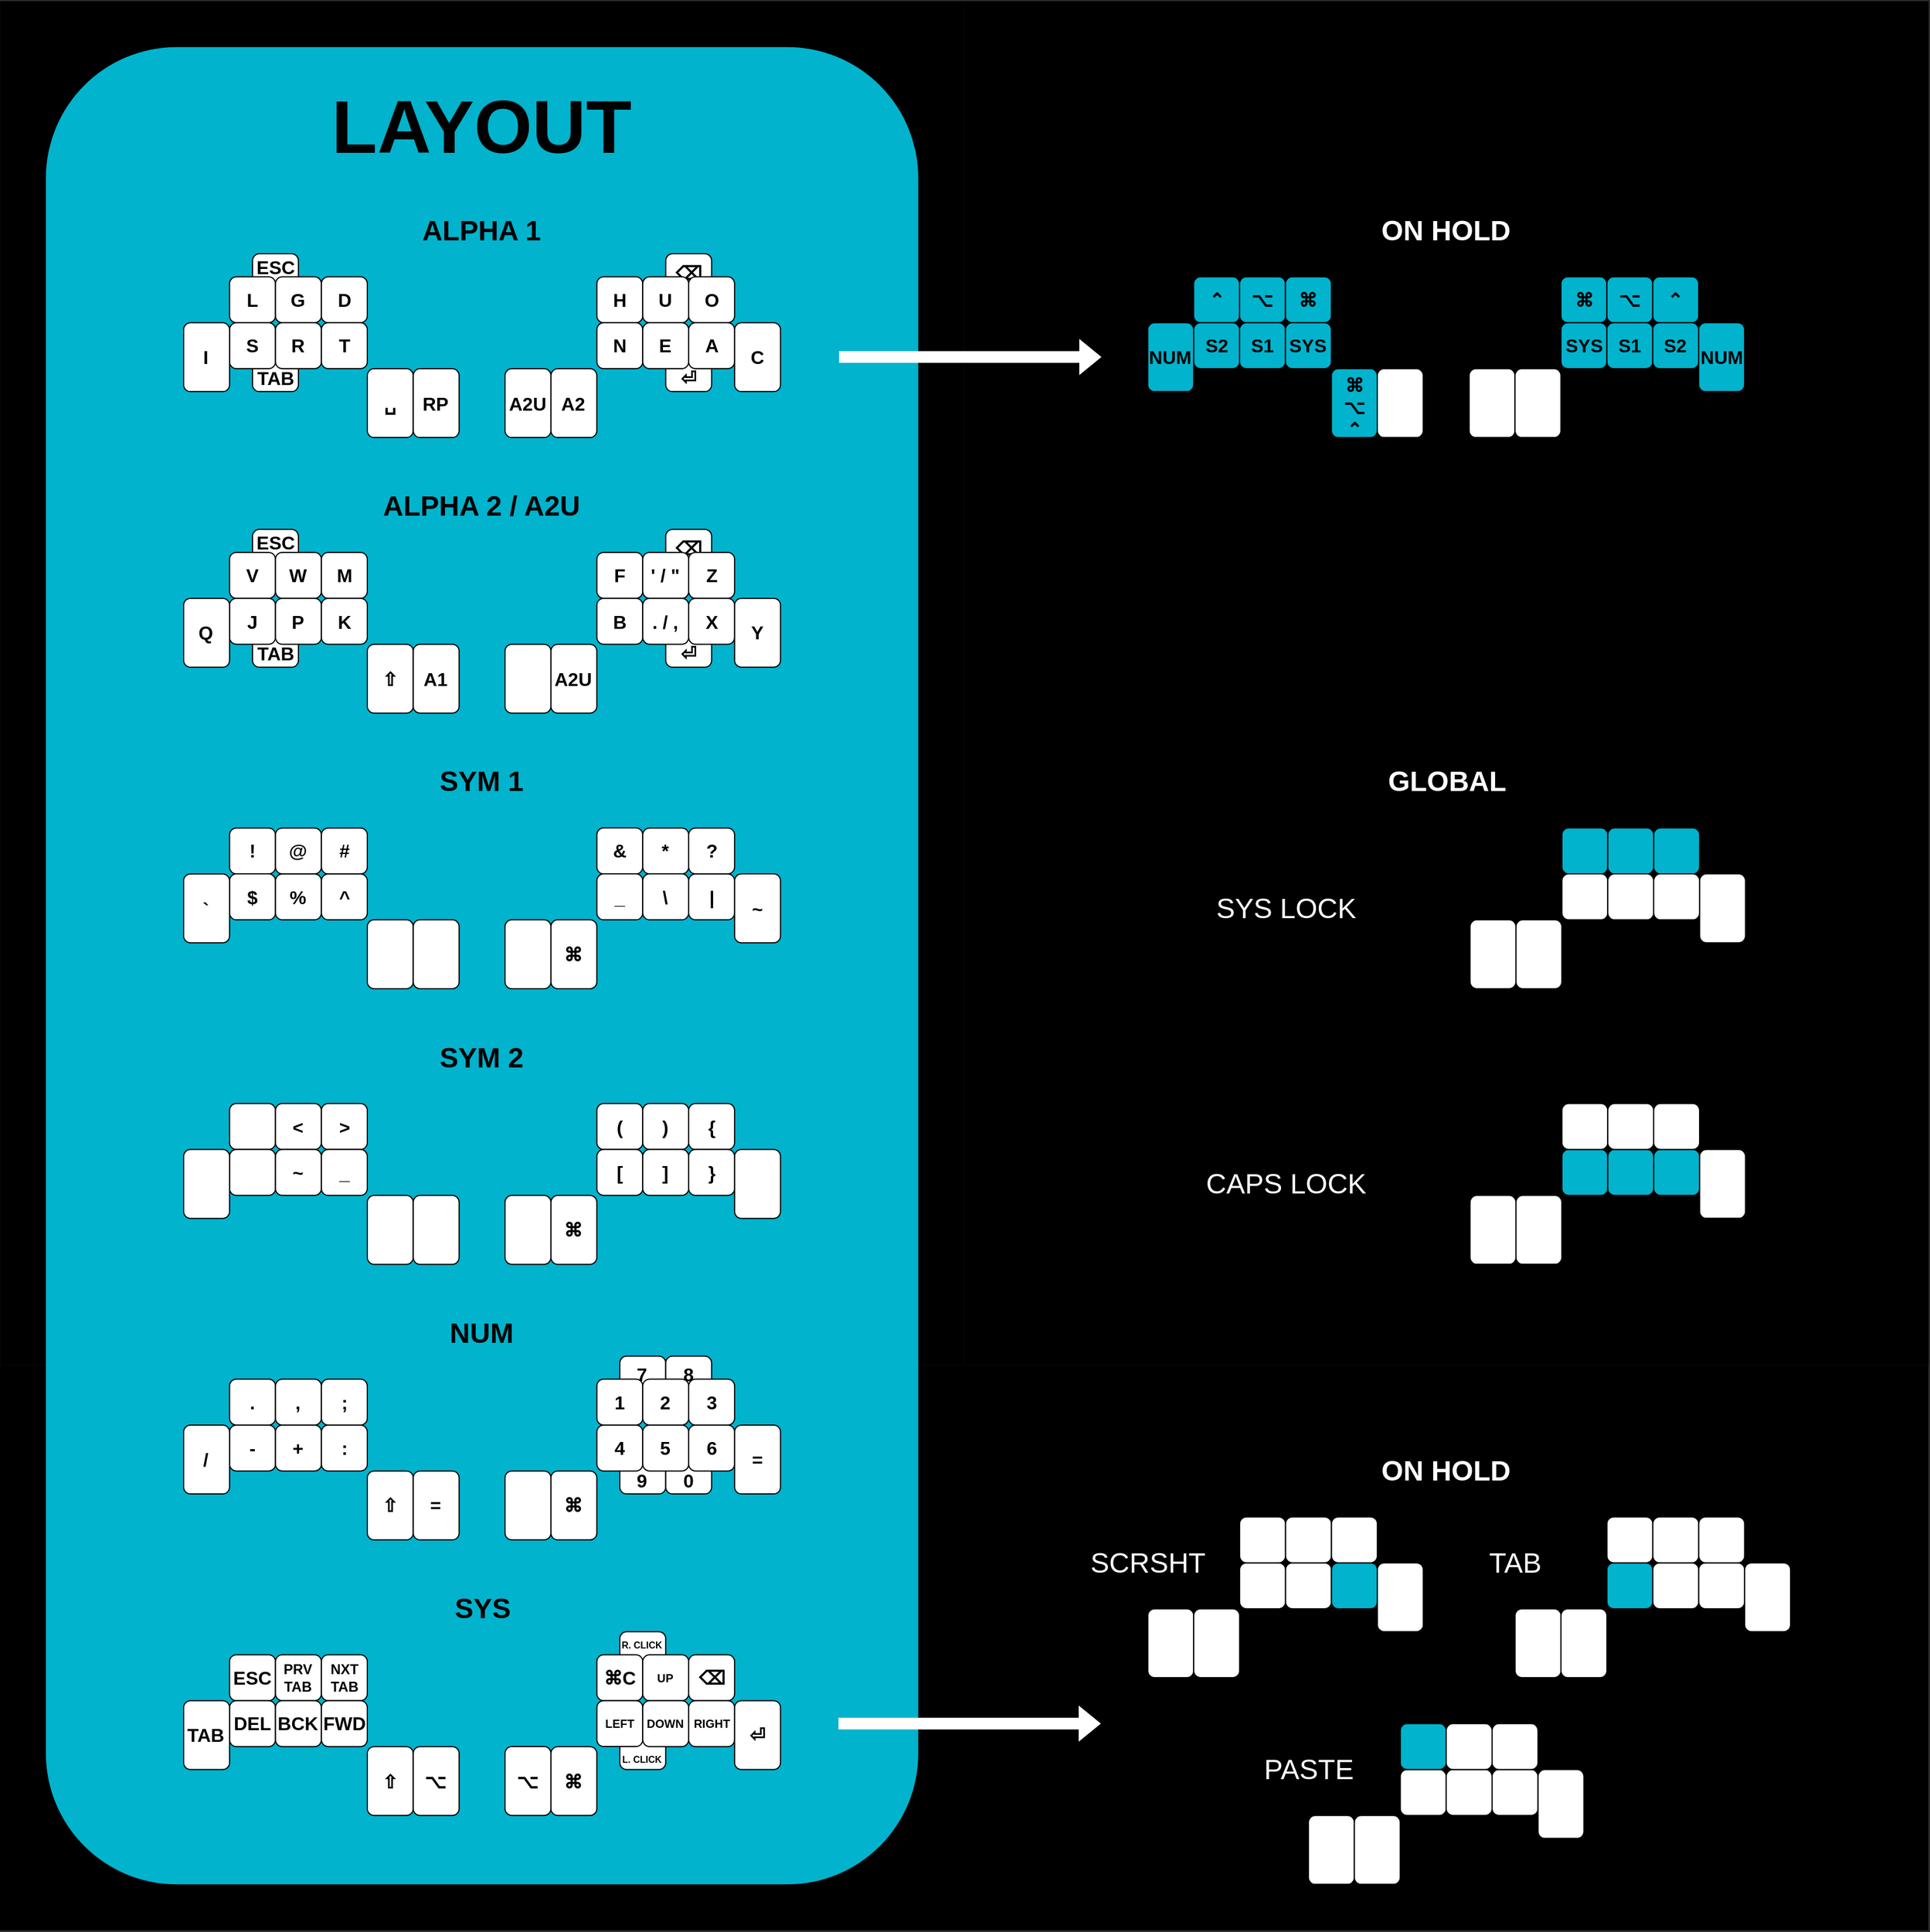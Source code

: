 <mxfile version="20.3.0" type="device"><diagram id="1O5O89JO4UGiYTJ0Mhu5" name="Page-1"><mxGraphModel dx="2358" dy="1166" grid="1" gridSize="9.842" guides="1" tooltips="1" connect="1" arrows="1" fold="1" page="1" pageScale="1" pageWidth="827" pageHeight="1169" background="#2B2B2B" math="0" shadow="0"><root><mxCell id="0"/><mxCell id="a3J5TZbmhcPK7U1oWr0d-1" value="Pattern" style="locked=1;" parent="0" visible="0"/><mxCell id="a3J5TZbmhcPK7U1oWr0d-2" value="" style="group" vertex="1" connectable="0" parent="a3J5TZbmhcPK7U1oWr0d-1"><mxGeometry x="-788" y="8.171e-14" width="2402.972" height="2324.755" as="geometry"/></mxCell><mxCell id="a3J5TZbmhcPK7U1oWr0d-3" value="" style="group" vertex="1" connectable="0" parent="a3J5TZbmhcPK7U1oWr0d-2"><mxGeometry x="788.003" y="0.003" width="826.775" height="1141.757" as="geometry"/></mxCell><mxCell id="a3J5TZbmhcPK7U1oWr0d-4" value="" style="ellipse;whiteSpace=wrap;html=1;aspect=fixed;rounded=0;labelBorderColor=none;sketch=0;strokeColor=#36393d;fontFamily=Helvetica;fontSize=24;fillColor=#FFD52E;opacity=25;" vertex="1" parent="a3J5TZbmhcPK7U1oWr0d-3"><mxGeometry y="0.008" width="39.37" height="39.37" as="geometry"/></mxCell><mxCell id="a3J5TZbmhcPK7U1oWr0d-5" value="" style="ellipse;whiteSpace=wrap;html=1;aspect=fixed;rounded=0;labelBorderColor=none;sketch=0;strokeColor=#36393d;fontFamily=Helvetica;fontSize=24;fillColor=#FFD52E;opacity=25;" vertex="1" parent="a3J5TZbmhcPK7U1oWr0d-3"><mxGeometry x="157.252" width="39.37" height="39.37" as="geometry"/></mxCell><mxCell id="a3J5TZbmhcPK7U1oWr0d-6" value="" style="ellipse;whiteSpace=wrap;html=1;aspect=fixed;rounded=0;labelBorderColor=none;sketch=0;strokeColor=#36393d;fontFamily=Helvetica;fontSize=24;fillColor=#FFD52E;opacity=25;" vertex="1" parent="a3J5TZbmhcPK7U1oWr0d-3"><mxGeometry x="314.735" y="0.002" width="39.37" height="39.37" as="geometry"/></mxCell><mxCell id="a3J5TZbmhcPK7U1oWr0d-7" value="" style="ellipse;whiteSpace=wrap;html=1;aspect=fixed;rounded=0;labelBorderColor=none;sketch=0;strokeColor=#36393d;fontFamily=Helvetica;fontSize=24;fillColor=#FFD52E;opacity=25;" vertex="1" parent="a3J5TZbmhcPK7U1oWr0d-3"><mxGeometry x="473.003" y="0.01" width="39.37" height="39.37" as="geometry"/></mxCell><mxCell id="a3J5TZbmhcPK7U1oWr0d-8" value="" style="ellipse;whiteSpace=wrap;html=1;aspect=fixed;rounded=0;labelBorderColor=none;sketch=0;strokeColor=#36393d;fontFamily=Helvetica;fontSize=24;fillColor=#FFD52E;opacity=25;" vertex="1" parent="a3J5TZbmhcPK7U1oWr0d-3"><mxGeometry x="630.255" y="0.002" width="39.37" height="39.37" as="geometry"/></mxCell><mxCell id="a3J5TZbmhcPK7U1oWr0d-9" value="" style="ellipse;whiteSpace=wrap;html=1;aspect=fixed;rounded=0;labelBorderColor=none;sketch=0;strokeColor=#36393d;fontFamily=Helvetica;fontSize=24;fillColor=#FFD52E;opacity=25;" vertex="1" parent="a3J5TZbmhcPK7U1oWr0d-3"><mxGeometry x="78.115" y="78.743" width="39.37" height="39.37" as="geometry"/></mxCell><mxCell id="a3J5TZbmhcPK7U1oWr0d-10" value="" style="ellipse;whiteSpace=wrap;html=1;aspect=fixed;rounded=0;labelBorderColor=none;sketch=0;strokeColor=#36393d;fontFamily=Helvetica;fontSize=24;fillColor=#FFD52E;opacity=25;" vertex="1" parent="a3J5TZbmhcPK7U1oWr0d-3"><mxGeometry x="235.597" y="78.745" width="39.37" height="39.37" as="geometry"/></mxCell><mxCell id="a3J5TZbmhcPK7U1oWr0d-11" value="" style="ellipse;whiteSpace=wrap;html=1;aspect=fixed;rounded=0;labelBorderColor=none;sketch=0;strokeColor=#36393d;fontFamily=Helvetica;fontSize=24;fillColor=#FFD52E;opacity=25;" vertex="1" parent="a3J5TZbmhcPK7U1oWr0d-3"><mxGeometry x="393.865" y="78.753" width="39.37" height="39.37" as="geometry"/></mxCell><mxCell id="a3J5TZbmhcPK7U1oWr0d-12" value="" style="ellipse;whiteSpace=wrap;html=1;aspect=fixed;rounded=0;labelBorderColor=none;sketch=0;strokeColor=#36393d;fontFamily=Helvetica;fontSize=24;fillColor=#FFD52E;opacity=25;" vertex="1" parent="a3J5TZbmhcPK7U1oWr0d-3"><mxGeometry x="551.117" y="78.745" width="39.37" height="39.37" as="geometry"/></mxCell><mxCell id="a3J5TZbmhcPK7U1oWr0d-13" value="" style="ellipse;whiteSpace=wrap;html=1;aspect=fixed;rounded=0;labelBorderColor=none;sketch=0;strokeColor=#36393d;fontFamily=Helvetica;fontSize=24;fillColor=#FFD52E;opacity=25;" vertex="1" parent="a3J5TZbmhcPK7U1oWr0d-3"><mxGeometry x="708.6" y="78.748" width="39.37" height="39.37" as="geometry"/></mxCell><mxCell id="a3J5TZbmhcPK7U1oWr0d-14" value="" style="ellipse;whiteSpace=wrap;html=1;aspect=fixed;rounded=0;labelBorderColor=none;sketch=0;strokeColor=#36393d;fontFamily=Helvetica;fontSize=24;fillColor=#FFD52E;opacity=25;" vertex="1" parent="a3J5TZbmhcPK7U1oWr0d-3"><mxGeometry x="0.002" y="157.49" width="39.37" height="39.37" as="geometry"/></mxCell><mxCell id="a3J5TZbmhcPK7U1oWr0d-15" value="" style="ellipse;whiteSpace=wrap;html=1;aspect=fixed;rounded=0;labelBorderColor=none;sketch=0;strokeColor=#36393d;fontFamily=Helvetica;fontSize=24;fillColor=#FFD52E;opacity=25;" vertex="1" parent="a3J5TZbmhcPK7U1oWr0d-3"><mxGeometry x="157.255" y="157.482" width="39.37" height="39.37" as="geometry"/></mxCell><mxCell id="a3J5TZbmhcPK7U1oWr0d-16" value="" style="ellipse;whiteSpace=wrap;html=1;aspect=fixed;rounded=0;labelBorderColor=none;sketch=0;strokeColor=#36393d;fontFamily=Helvetica;fontSize=24;fillColor=#FFD52E;opacity=25;" vertex="1" parent="a3J5TZbmhcPK7U1oWr0d-3"><mxGeometry x="314.737" y="157.485" width="39.37" height="39.37" as="geometry"/></mxCell><mxCell id="a3J5TZbmhcPK7U1oWr0d-17" value="" style="ellipse;whiteSpace=wrap;html=1;aspect=fixed;rounded=0;labelBorderColor=none;sketch=0;strokeColor=#36393d;fontFamily=Helvetica;fontSize=24;fillColor=#FFD52E;opacity=25;" vertex="1" parent="a3J5TZbmhcPK7U1oWr0d-3"><mxGeometry x="473.005" y="157.492" width="39.37" height="39.37" as="geometry"/></mxCell><mxCell id="a3J5TZbmhcPK7U1oWr0d-18" value="" style="ellipse;whiteSpace=wrap;html=1;aspect=fixed;rounded=0;labelBorderColor=none;sketch=0;strokeColor=#36393d;fontFamily=Helvetica;fontSize=24;fillColor=#FFD52E;opacity=25;" vertex="1" parent="a3J5TZbmhcPK7U1oWr0d-3"><mxGeometry x="630.257" y="157.485" width="39.37" height="39.37" as="geometry"/></mxCell><mxCell id="a3J5TZbmhcPK7U1oWr0d-19" value="" style="ellipse;whiteSpace=wrap;html=1;aspect=fixed;rounded=0;labelBorderColor=none;sketch=0;strokeColor=#36393d;fontFamily=Helvetica;fontSize=24;fillColor=#FFD52E;opacity=25;" vertex="1" parent="a3J5TZbmhcPK7U1oWr0d-3"><mxGeometry x="78.117" y="236.225" width="39.37" height="39.37" as="geometry"/></mxCell><mxCell id="a3J5TZbmhcPK7U1oWr0d-20" value="" style="ellipse;whiteSpace=wrap;html=1;aspect=fixed;rounded=0;labelBorderColor=none;sketch=0;strokeColor=#36393d;fontFamily=Helvetica;fontSize=24;fillColor=#FFD52E;opacity=25;" vertex="1" parent="a3J5TZbmhcPK7U1oWr0d-3"><mxGeometry x="235.6" y="236.227" width="39.37" height="39.37" as="geometry"/></mxCell><mxCell id="a3J5TZbmhcPK7U1oWr0d-21" value="" style="ellipse;whiteSpace=wrap;html=1;aspect=fixed;rounded=0;labelBorderColor=none;sketch=0;strokeColor=#36393d;fontFamily=Helvetica;fontSize=24;fillColor=#FFD52E;opacity=25;" vertex="1" parent="a3J5TZbmhcPK7U1oWr0d-3"><mxGeometry x="393.868" y="236.235" width="39.37" height="39.37" as="geometry"/></mxCell><mxCell id="a3J5TZbmhcPK7U1oWr0d-22" value="" style="ellipse;whiteSpace=wrap;html=1;aspect=fixed;rounded=0;labelBorderColor=none;sketch=0;strokeColor=#36393d;fontFamily=Helvetica;fontSize=24;fillColor=#FFD52E;opacity=25;" vertex="1" parent="a3J5TZbmhcPK7U1oWr0d-3"><mxGeometry x="551.12" y="236.227" width="39.37" height="39.37" as="geometry"/></mxCell><mxCell id="a3J5TZbmhcPK7U1oWr0d-23" value="" style="ellipse;whiteSpace=wrap;html=1;aspect=fixed;rounded=0;labelBorderColor=none;sketch=0;strokeColor=#36393d;fontFamily=Helvetica;fontSize=24;fillColor=#FFD52E;opacity=25;" vertex="1" parent="a3J5TZbmhcPK7U1oWr0d-3"><mxGeometry x="708.602" y="236.23" width="39.37" height="39.37" as="geometry"/></mxCell><mxCell id="a3J5TZbmhcPK7U1oWr0d-24" value="" style="ellipse;whiteSpace=wrap;html=1;aspect=fixed;rounded=0;labelBorderColor=none;sketch=0;strokeColor=#36393d;fontFamily=Helvetica;fontSize=24;fillColor=#FFD52E;opacity=25;" vertex="1" parent="a3J5TZbmhcPK7U1oWr0d-3"><mxGeometry x="0.002" y="314.97" width="39.37" height="39.37" as="geometry"/></mxCell><mxCell id="a3J5TZbmhcPK7U1oWr0d-25" value="" style="ellipse;whiteSpace=wrap;html=1;aspect=fixed;rounded=0;labelBorderColor=none;sketch=0;strokeColor=#36393d;fontFamily=Helvetica;fontSize=24;fillColor=#FFD52E;opacity=25;" vertex="1" parent="a3J5TZbmhcPK7U1oWr0d-3"><mxGeometry x="157.255" y="314.962" width="39.37" height="39.37" as="geometry"/></mxCell><mxCell id="a3J5TZbmhcPK7U1oWr0d-26" value="" style="ellipse;whiteSpace=wrap;html=1;aspect=fixed;rounded=0;labelBorderColor=none;sketch=0;strokeColor=#36393d;fontFamily=Helvetica;fontSize=24;fillColor=#FFD52E;opacity=25;" vertex="1" parent="a3J5TZbmhcPK7U1oWr0d-3"><mxGeometry x="314.737" y="314.965" width="39.37" height="39.37" as="geometry"/></mxCell><mxCell id="a3J5TZbmhcPK7U1oWr0d-27" value="" style="ellipse;whiteSpace=wrap;html=1;aspect=fixed;rounded=0;labelBorderColor=none;sketch=0;strokeColor=#36393d;fontFamily=Helvetica;fontSize=24;fillColor=#FFD52E;opacity=25;" vertex="1" parent="a3J5TZbmhcPK7U1oWr0d-3"><mxGeometry x="473.005" y="314.973" width="39.37" height="39.37" as="geometry"/></mxCell><mxCell id="a3J5TZbmhcPK7U1oWr0d-28" value="" style="ellipse;whiteSpace=wrap;html=1;aspect=fixed;rounded=0;labelBorderColor=none;sketch=0;strokeColor=#36393d;fontFamily=Helvetica;fontSize=24;fillColor=#FFD52E;opacity=25;" vertex="1" parent="a3J5TZbmhcPK7U1oWr0d-3"><mxGeometry x="630.257" y="314.965" width="39.37" height="39.37" as="geometry"/></mxCell><mxCell id="a3J5TZbmhcPK7U1oWr0d-29" value="" style="ellipse;whiteSpace=wrap;html=1;aspect=fixed;rounded=0;labelBorderColor=none;sketch=0;strokeColor=#36393d;fontFamily=Helvetica;fontSize=24;fillColor=#FFD52E;opacity=25;" vertex="1" parent="a3J5TZbmhcPK7U1oWr0d-3"><mxGeometry x="78.117" y="393.705" width="39.37" height="39.37" as="geometry"/></mxCell><mxCell id="a3J5TZbmhcPK7U1oWr0d-30" value="" style="ellipse;whiteSpace=wrap;html=1;aspect=fixed;rounded=0;labelBorderColor=none;sketch=0;strokeColor=#36393d;fontFamily=Helvetica;fontSize=24;fillColor=#FFD52E;opacity=25;" vertex="1" parent="a3J5TZbmhcPK7U1oWr0d-3"><mxGeometry x="235.6" y="393.708" width="39.37" height="39.37" as="geometry"/></mxCell><mxCell id="a3J5TZbmhcPK7U1oWr0d-31" value="" style="ellipse;whiteSpace=wrap;html=1;aspect=fixed;rounded=0;labelBorderColor=none;sketch=0;strokeColor=#36393d;fontFamily=Helvetica;fontSize=24;fillColor=#FFD52E;opacity=25;" vertex="1" parent="a3J5TZbmhcPK7U1oWr0d-3"><mxGeometry x="393.868" y="393.715" width="39.37" height="39.37" as="geometry"/></mxCell><mxCell id="a3J5TZbmhcPK7U1oWr0d-32" value="" style="ellipse;whiteSpace=wrap;html=1;aspect=fixed;rounded=0;labelBorderColor=none;sketch=0;strokeColor=#36393d;fontFamily=Helvetica;fontSize=24;fillColor=#FFD52E;opacity=25;" vertex="1" parent="a3J5TZbmhcPK7U1oWr0d-3"><mxGeometry x="551.12" y="393.708" width="39.37" height="39.37" as="geometry"/></mxCell><mxCell id="a3J5TZbmhcPK7U1oWr0d-33" value="" style="ellipse;whiteSpace=wrap;html=1;aspect=fixed;rounded=0;labelBorderColor=none;sketch=0;strokeColor=#36393d;fontFamily=Helvetica;fontSize=24;fillColor=#FFD52E;opacity=25;" vertex="1" parent="a3J5TZbmhcPK7U1oWr0d-3"><mxGeometry x="708.602" y="393.71" width="39.37" height="39.37" as="geometry"/></mxCell><mxCell id="a3J5TZbmhcPK7U1oWr0d-34" value="" style="ellipse;whiteSpace=wrap;html=1;aspect=fixed;rounded=0;labelBorderColor=none;sketch=0;strokeColor=#36393d;fontFamily=Helvetica;fontSize=24;fillColor=#FFD52E;opacity=25;" vertex="1" parent="a3J5TZbmhcPK7U1oWr0d-3"><mxGeometry x="0.005" y="472.452" width="39.37" height="39.37" as="geometry"/></mxCell><mxCell id="a3J5TZbmhcPK7U1oWr0d-35" value="" style="ellipse;whiteSpace=wrap;html=1;aspect=fixed;rounded=0;labelBorderColor=none;sketch=0;strokeColor=#36393d;fontFamily=Helvetica;fontSize=24;fillColor=#FFD52E;opacity=25;" vertex="1" parent="a3J5TZbmhcPK7U1oWr0d-3"><mxGeometry x="157.257" y="472.445" width="39.37" height="39.37" as="geometry"/></mxCell><mxCell id="a3J5TZbmhcPK7U1oWr0d-36" value="" style="ellipse;whiteSpace=wrap;html=1;aspect=fixed;rounded=0;labelBorderColor=none;sketch=0;strokeColor=#36393d;fontFamily=Helvetica;fontSize=24;fillColor=#FFD52E;opacity=25;" vertex="1" parent="a3J5TZbmhcPK7U1oWr0d-3"><mxGeometry x="314.74" y="472.447" width="39.37" height="39.37" as="geometry"/></mxCell><mxCell id="a3J5TZbmhcPK7U1oWr0d-37" value="" style="ellipse;whiteSpace=wrap;html=1;aspect=fixed;rounded=0;labelBorderColor=none;sketch=0;strokeColor=#36393d;fontFamily=Helvetica;fontSize=24;fillColor=#FFD52E;opacity=25;" vertex="1" parent="a3J5TZbmhcPK7U1oWr0d-3"><mxGeometry x="473.008" y="472.455" width="39.37" height="39.37" as="geometry"/></mxCell><mxCell id="a3J5TZbmhcPK7U1oWr0d-38" value="" style="ellipse;whiteSpace=wrap;html=1;aspect=fixed;rounded=0;labelBorderColor=none;sketch=0;strokeColor=#36393d;fontFamily=Helvetica;fontSize=24;fillColor=#FFD52E;opacity=25;" vertex="1" parent="a3J5TZbmhcPK7U1oWr0d-3"><mxGeometry x="630.26" y="472.447" width="39.37" height="39.37" as="geometry"/></mxCell><mxCell id="a3J5TZbmhcPK7U1oWr0d-39" value="" style="ellipse;whiteSpace=wrap;html=1;aspect=fixed;rounded=0;labelBorderColor=none;sketch=0;strokeColor=#36393d;fontFamily=Helvetica;fontSize=24;fillColor=#FFD52E;opacity=25;" vertex="1" parent="a3J5TZbmhcPK7U1oWr0d-3"><mxGeometry x="78.12" y="551.188" width="39.37" height="39.37" as="geometry"/></mxCell><mxCell id="a3J5TZbmhcPK7U1oWr0d-40" value="" style="ellipse;whiteSpace=wrap;html=1;aspect=fixed;rounded=0;labelBorderColor=none;sketch=0;strokeColor=#36393d;fontFamily=Helvetica;fontSize=24;fillColor=#FFD52E;opacity=25;" vertex="1" parent="a3J5TZbmhcPK7U1oWr0d-3"><mxGeometry x="235.602" y="551.19" width="39.37" height="39.37" as="geometry"/></mxCell><mxCell id="a3J5TZbmhcPK7U1oWr0d-41" value="" style="ellipse;whiteSpace=wrap;html=1;aspect=fixed;rounded=0;labelBorderColor=none;sketch=0;strokeColor=#36393d;fontFamily=Helvetica;fontSize=24;fillColor=#FFD52E;opacity=25;" vertex="1" parent="a3J5TZbmhcPK7U1oWr0d-3"><mxGeometry x="393.87" y="551.197" width="39.37" height="39.37" as="geometry"/></mxCell><mxCell id="a3J5TZbmhcPK7U1oWr0d-42" value="" style="ellipse;whiteSpace=wrap;html=1;aspect=fixed;rounded=0;labelBorderColor=none;sketch=0;strokeColor=#36393d;fontFamily=Helvetica;fontSize=24;fillColor=#FFD52E;opacity=25;" vertex="1" parent="a3J5TZbmhcPK7U1oWr0d-3"><mxGeometry x="551.122" y="551.19" width="39.37" height="39.37" as="geometry"/></mxCell><mxCell id="a3J5TZbmhcPK7U1oWr0d-43" value="" style="ellipse;whiteSpace=wrap;html=1;aspect=fixed;rounded=0;labelBorderColor=none;sketch=0;strokeColor=#36393d;fontFamily=Helvetica;fontSize=24;fillColor=#FFD52E;opacity=25;" vertex="1" parent="a3J5TZbmhcPK7U1oWr0d-3"><mxGeometry x="708.605" y="551.192" width="39.37" height="39.37" as="geometry"/></mxCell><mxCell id="a3J5TZbmhcPK7U1oWr0d-44" value="" style="ellipse;whiteSpace=wrap;html=1;aspect=fixed;rounded=0;labelBorderColor=none;sketch=0;strokeColor=#36393d;fontFamily=Helvetica;fontSize=24;fillColor=#FFD52E;opacity=25;" vertex="1" parent="a3J5TZbmhcPK7U1oWr0d-3"><mxGeometry x="0.002" y="629.94" width="39.37" height="39.37" as="geometry"/></mxCell><mxCell id="a3J5TZbmhcPK7U1oWr0d-45" value="" style="ellipse;whiteSpace=wrap;html=1;aspect=fixed;rounded=0;labelBorderColor=none;sketch=0;strokeColor=#36393d;fontFamily=Helvetica;fontSize=24;fillColor=#FFD52E;opacity=25;" vertex="1" parent="a3J5TZbmhcPK7U1oWr0d-3"><mxGeometry x="157.255" y="629.933" width="39.37" height="39.37" as="geometry"/></mxCell><mxCell id="a3J5TZbmhcPK7U1oWr0d-46" value="" style="ellipse;whiteSpace=wrap;html=1;aspect=fixed;rounded=0;labelBorderColor=none;sketch=0;strokeColor=#36393d;fontFamily=Helvetica;fontSize=24;fillColor=#FFD52E;opacity=25;" vertex="1" parent="a3J5TZbmhcPK7U1oWr0d-3"><mxGeometry x="314.737" y="629.935" width="39.37" height="39.37" as="geometry"/></mxCell><mxCell id="a3J5TZbmhcPK7U1oWr0d-47" value="" style="ellipse;whiteSpace=wrap;html=1;aspect=fixed;rounded=0;labelBorderColor=none;sketch=0;strokeColor=#36393d;fontFamily=Helvetica;fontSize=24;fillColor=#FFD52E;opacity=25;" vertex="1" parent="a3J5TZbmhcPK7U1oWr0d-3"><mxGeometry x="473.005" y="629.942" width="39.37" height="39.37" as="geometry"/></mxCell><mxCell id="a3J5TZbmhcPK7U1oWr0d-48" value="" style="ellipse;whiteSpace=wrap;html=1;aspect=fixed;rounded=0;labelBorderColor=none;sketch=0;strokeColor=#36393d;fontFamily=Helvetica;fontSize=24;fillColor=#FFD52E;opacity=25;" vertex="1" parent="a3J5TZbmhcPK7U1oWr0d-3"><mxGeometry x="630.257" y="629.935" width="39.37" height="39.37" as="geometry"/></mxCell><mxCell id="a3J5TZbmhcPK7U1oWr0d-49" value="" style="ellipse;whiteSpace=wrap;html=1;aspect=fixed;rounded=0;labelBorderColor=none;sketch=0;strokeColor=#36393d;fontFamily=Helvetica;fontSize=24;fillColor=#FFD52E;opacity=25;" vertex="1" parent="a3J5TZbmhcPK7U1oWr0d-3"><mxGeometry x="78.117" y="708.675" width="39.37" height="39.37" as="geometry"/></mxCell><mxCell id="a3J5TZbmhcPK7U1oWr0d-50" value="" style="ellipse;whiteSpace=wrap;html=1;aspect=fixed;rounded=0;labelBorderColor=none;sketch=0;strokeColor=#36393d;fontFamily=Helvetica;fontSize=24;fillColor=#FFD52E;opacity=25;" vertex="1" parent="a3J5TZbmhcPK7U1oWr0d-3"><mxGeometry x="235.6" y="708.678" width="39.37" height="39.37" as="geometry"/></mxCell><mxCell id="a3J5TZbmhcPK7U1oWr0d-51" value="" style="ellipse;whiteSpace=wrap;html=1;aspect=fixed;rounded=0;labelBorderColor=none;sketch=0;strokeColor=#36393d;fontFamily=Helvetica;fontSize=24;fillColor=#FFD52E;opacity=25;" vertex="1" parent="a3J5TZbmhcPK7U1oWr0d-3"><mxGeometry x="393.868" y="708.685" width="39.37" height="39.37" as="geometry"/></mxCell><mxCell id="a3J5TZbmhcPK7U1oWr0d-52" value="" style="ellipse;whiteSpace=wrap;html=1;aspect=fixed;rounded=0;labelBorderColor=none;sketch=0;strokeColor=#36393d;fontFamily=Helvetica;fontSize=24;fillColor=#FFD52E;opacity=25;" vertex="1" parent="a3J5TZbmhcPK7U1oWr0d-3"><mxGeometry x="551.12" y="708.678" width="39.37" height="39.37" as="geometry"/></mxCell><mxCell id="a3J5TZbmhcPK7U1oWr0d-53" value="" style="ellipse;whiteSpace=wrap;html=1;aspect=fixed;rounded=0;labelBorderColor=none;sketch=0;strokeColor=#36393d;fontFamily=Helvetica;fontSize=24;fillColor=#FFD52E;opacity=25;" vertex="1" parent="a3J5TZbmhcPK7U1oWr0d-3"><mxGeometry x="708.602" y="708.68" width="39.37" height="39.37" as="geometry"/></mxCell><mxCell id="a3J5TZbmhcPK7U1oWr0d-54" value="" style="ellipse;whiteSpace=wrap;html=1;aspect=fixed;rounded=0;labelBorderColor=none;sketch=0;strokeColor=#36393d;fontFamily=Helvetica;fontSize=24;fillColor=#FFD52E;opacity=25;" vertex="1" parent="a3J5TZbmhcPK7U1oWr0d-3"><mxGeometry x="0.005" y="787.422" width="39.37" height="39.37" as="geometry"/></mxCell><mxCell id="a3J5TZbmhcPK7U1oWr0d-55" value="" style="ellipse;whiteSpace=wrap;html=1;aspect=fixed;rounded=0;labelBorderColor=none;sketch=0;strokeColor=#36393d;fontFamily=Helvetica;fontSize=24;fillColor=#FFD52E;opacity=25;" vertex="1" parent="a3J5TZbmhcPK7U1oWr0d-3"><mxGeometry x="157.257" y="787.415" width="39.37" height="39.37" as="geometry"/></mxCell><mxCell id="a3J5TZbmhcPK7U1oWr0d-56" value="" style="ellipse;whiteSpace=wrap;html=1;aspect=fixed;rounded=0;labelBorderColor=none;sketch=0;strokeColor=#36393d;fontFamily=Helvetica;fontSize=24;fillColor=#FFD52E;opacity=25;" vertex="1" parent="a3J5TZbmhcPK7U1oWr0d-3"><mxGeometry x="314.74" y="787.418" width="39.37" height="39.37" as="geometry"/></mxCell><mxCell id="a3J5TZbmhcPK7U1oWr0d-57" value="" style="ellipse;whiteSpace=wrap;html=1;aspect=fixed;rounded=0;labelBorderColor=none;sketch=0;strokeColor=#36393d;fontFamily=Helvetica;fontSize=24;fillColor=#FFD52E;opacity=25;" vertex="1" parent="a3J5TZbmhcPK7U1oWr0d-3"><mxGeometry x="473.008" y="787.425" width="39.37" height="39.37" as="geometry"/></mxCell><mxCell id="a3J5TZbmhcPK7U1oWr0d-58" value="" style="ellipse;whiteSpace=wrap;html=1;aspect=fixed;rounded=0;labelBorderColor=none;sketch=0;strokeColor=#36393d;fontFamily=Helvetica;fontSize=24;fillColor=#FFD52E;opacity=25;" vertex="1" parent="a3J5TZbmhcPK7U1oWr0d-3"><mxGeometry x="630.26" y="787.418" width="39.37" height="39.37" as="geometry"/></mxCell><mxCell id="a3J5TZbmhcPK7U1oWr0d-59" value="" style="ellipse;whiteSpace=wrap;html=1;aspect=fixed;rounded=0;labelBorderColor=none;sketch=0;strokeColor=#36393d;fontFamily=Helvetica;fontSize=24;fillColor=#FFD52E;opacity=25;" vertex="1" parent="a3J5TZbmhcPK7U1oWr0d-3"><mxGeometry x="78.12" y="866.158" width="39.37" height="39.37" as="geometry"/></mxCell><mxCell id="a3J5TZbmhcPK7U1oWr0d-60" value="" style="ellipse;whiteSpace=wrap;html=1;aspect=fixed;rounded=0;labelBorderColor=none;sketch=0;strokeColor=#36393d;fontFamily=Helvetica;fontSize=24;fillColor=#FFD52E;opacity=25;" vertex="1" parent="a3J5TZbmhcPK7U1oWr0d-3"><mxGeometry x="235.602" y="866.16" width="39.37" height="39.37" as="geometry"/></mxCell><mxCell id="a3J5TZbmhcPK7U1oWr0d-61" value="" style="ellipse;whiteSpace=wrap;html=1;aspect=fixed;rounded=0;labelBorderColor=none;sketch=0;strokeColor=#36393d;fontFamily=Helvetica;fontSize=24;fillColor=#FFD52E;opacity=25;" vertex="1" parent="a3J5TZbmhcPK7U1oWr0d-3"><mxGeometry x="393.87" y="866.168" width="39.37" height="39.37" as="geometry"/></mxCell><mxCell id="a3J5TZbmhcPK7U1oWr0d-62" value="" style="ellipse;whiteSpace=wrap;html=1;aspect=fixed;rounded=0;labelBorderColor=none;sketch=0;strokeColor=#36393d;fontFamily=Helvetica;fontSize=24;fillColor=#FFD52E;opacity=25;" vertex="1" parent="a3J5TZbmhcPK7U1oWr0d-3"><mxGeometry x="551.122" y="866.16" width="39.37" height="39.37" as="geometry"/></mxCell><mxCell id="a3J5TZbmhcPK7U1oWr0d-63" value="" style="ellipse;whiteSpace=wrap;html=1;aspect=fixed;rounded=0;labelBorderColor=none;sketch=0;strokeColor=#36393d;fontFamily=Helvetica;fontSize=24;fillColor=#FFD52E;opacity=25;" vertex="1" parent="a3J5TZbmhcPK7U1oWr0d-3"><mxGeometry x="708.605" y="866.162" width="39.37" height="39.37" as="geometry"/></mxCell><mxCell id="a3J5TZbmhcPK7U1oWr0d-64" value="" style="ellipse;whiteSpace=wrap;html=1;aspect=fixed;rounded=0;labelBorderColor=none;sketch=0;strokeColor=#36393d;fontFamily=Helvetica;fontSize=24;fillColor=#FFD52E;opacity=25;" vertex="1" parent="a3J5TZbmhcPK7U1oWr0d-3"><mxGeometry x="0.005" y="944.902" width="39.37" height="39.37" as="geometry"/></mxCell><mxCell id="a3J5TZbmhcPK7U1oWr0d-65" value="" style="ellipse;whiteSpace=wrap;html=1;aspect=fixed;rounded=0;labelBorderColor=none;sketch=0;strokeColor=#36393d;fontFamily=Helvetica;fontSize=24;fillColor=#FFD52E;opacity=25;" vertex="1" parent="a3J5TZbmhcPK7U1oWr0d-3"><mxGeometry x="157.257" y="944.895" width="39.37" height="39.37" as="geometry"/></mxCell><mxCell id="a3J5TZbmhcPK7U1oWr0d-66" value="" style="ellipse;whiteSpace=wrap;html=1;aspect=fixed;rounded=0;labelBorderColor=none;sketch=0;strokeColor=#36393d;fontFamily=Helvetica;fontSize=24;fillColor=#FFD52E;opacity=25;" vertex="1" parent="a3J5TZbmhcPK7U1oWr0d-3"><mxGeometry x="314.74" y="944.897" width="39.37" height="39.37" as="geometry"/></mxCell><mxCell id="a3J5TZbmhcPK7U1oWr0d-67" value="" style="ellipse;whiteSpace=wrap;html=1;aspect=fixed;rounded=0;labelBorderColor=none;sketch=0;strokeColor=#36393d;fontFamily=Helvetica;fontSize=24;fillColor=#FFD52E;opacity=25;" vertex="1" parent="a3J5TZbmhcPK7U1oWr0d-3"><mxGeometry x="473.008" y="944.905" width="39.37" height="39.37" as="geometry"/></mxCell><mxCell id="a3J5TZbmhcPK7U1oWr0d-68" value="" style="ellipse;whiteSpace=wrap;html=1;aspect=fixed;rounded=0;labelBorderColor=none;sketch=0;strokeColor=#36393d;fontFamily=Helvetica;fontSize=24;fillColor=#FFD52E;opacity=25;" vertex="1" parent="a3J5TZbmhcPK7U1oWr0d-3"><mxGeometry x="630.26" y="944.897" width="39.37" height="39.37" as="geometry"/></mxCell><mxCell id="a3J5TZbmhcPK7U1oWr0d-69" value="" style="ellipse;whiteSpace=wrap;html=1;aspect=fixed;rounded=0;labelBorderColor=none;sketch=0;strokeColor=#36393d;fontFamily=Helvetica;fontSize=24;fillColor=#FFD52E;opacity=25;" vertex="1" parent="a3J5TZbmhcPK7U1oWr0d-3"><mxGeometry x="78.12" y="1023.637" width="39.37" height="39.37" as="geometry"/></mxCell><mxCell id="a3J5TZbmhcPK7U1oWr0d-70" value="" style="ellipse;whiteSpace=wrap;html=1;aspect=fixed;rounded=0;labelBorderColor=none;sketch=0;strokeColor=#36393d;fontFamily=Helvetica;fontSize=24;fillColor=#FFD52E;opacity=25;" vertex="1" parent="a3J5TZbmhcPK7U1oWr0d-3"><mxGeometry x="235.602" y="1023.64" width="39.37" height="39.37" as="geometry"/></mxCell><mxCell id="a3J5TZbmhcPK7U1oWr0d-71" value="" style="ellipse;whiteSpace=wrap;html=1;aspect=fixed;rounded=0;labelBorderColor=none;sketch=0;strokeColor=#36393d;fontFamily=Helvetica;fontSize=24;fillColor=#FFD52E;opacity=25;" vertex="1" parent="a3J5TZbmhcPK7U1oWr0d-3"><mxGeometry x="393.87" y="1023.648" width="39.37" height="39.37" as="geometry"/></mxCell><mxCell id="a3J5TZbmhcPK7U1oWr0d-72" value="" style="ellipse;whiteSpace=wrap;html=1;aspect=fixed;rounded=0;labelBorderColor=none;sketch=0;strokeColor=#36393d;fontFamily=Helvetica;fontSize=24;fillColor=#FFD52E;opacity=25;" vertex="1" parent="a3J5TZbmhcPK7U1oWr0d-3"><mxGeometry x="551.122" y="1023.64" width="39.37" height="39.37" as="geometry"/></mxCell><mxCell id="a3J5TZbmhcPK7U1oWr0d-73" value="" style="ellipse;whiteSpace=wrap;html=1;aspect=fixed;rounded=0;labelBorderColor=none;sketch=0;strokeColor=#36393d;fontFamily=Helvetica;fontSize=24;fillColor=#FFD52E;opacity=25;" vertex="1" parent="a3J5TZbmhcPK7U1oWr0d-3"><mxGeometry x="708.605" y="1023.642" width="39.37" height="39.37" as="geometry"/></mxCell><mxCell id="a3J5TZbmhcPK7U1oWr0d-74" value="" style="ellipse;whiteSpace=wrap;html=1;aspect=fixed;rounded=0;labelBorderColor=none;sketch=0;strokeColor=#36393d;fontFamily=Helvetica;fontSize=24;fillColor=#FFD52E;opacity=25;" vertex="1" parent="a3J5TZbmhcPK7U1oWr0d-3"><mxGeometry x="0.007" y="1102.385" width="39.37" height="39.37" as="geometry"/></mxCell><mxCell id="a3J5TZbmhcPK7U1oWr0d-75" value="" style="ellipse;whiteSpace=wrap;html=1;aspect=fixed;rounded=0;labelBorderColor=none;sketch=0;strokeColor=#36393d;fontFamily=Helvetica;fontSize=24;fillColor=#FFD52E;opacity=25;" vertex="1" parent="a3J5TZbmhcPK7U1oWr0d-3"><mxGeometry x="157.26" y="1102.377" width="39.37" height="39.37" as="geometry"/></mxCell><mxCell id="a3J5TZbmhcPK7U1oWr0d-76" value="" style="ellipse;whiteSpace=wrap;html=1;aspect=fixed;rounded=0;labelBorderColor=none;sketch=0;strokeColor=#36393d;fontFamily=Helvetica;fontSize=24;fillColor=#FFD52E;opacity=25;" vertex="1" parent="a3J5TZbmhcPK7U1oWr0d-3"><mxGeometry x="314.742" y="1102.38" width="39.37" height="39.37" as="geometry"/></mxCell><mxCell id="a3J5TZbmhcPK7U1oWr0d-77" value="" style="ellipse;whiteSpace=wrap;html=1;aspect=fixed;rounded=0;labelBorderColor=none;sketch=0;strokeColor=#36393d;fontFamily=Helvetica;fontSize=24;fillColor=#FFD52E;opacity=25;" vertex="1" parent="a3J5TZbmhcPK7U1oWr0d-3"><mxGeometry x="473.01" y="1102.388" width="39.37" height="39.37" as="geometry"/></mxCell><mxCell id="a3J5TZbmhcPK7U1oWr0d-78" value="" style="ellipse;whiteSpace=wrap;html=1;aspect=fixed;rounded=0;labelBorderColor=none;sketch=0;strokeColor=#36393d;fontFamily=Helvetica;fontSize=24;fillColor=#FFD52E;opacity=25;" vertex="1" parent="a3J5TZbmhcPK7U1oWr0d-3"><mxGeometry x="630.263" y="1102.38" width="39.37" height="39.37" as="geometry"/></mxCell><mxCell id="a3J5TZbmhcPK7U1oWr0d-79" value="" style="ellipse;whiteSpace=wrap;html=1;aspect=fixed;rounded=0;labelBorderColor=none;sketch=0;strokeColor=#36393d;fontFamily=Helvetica;fontSize=24;fillColor=#FFD52E;opacity=25;" vertex="1" parent="a3J5TZbmhcPK7U1oWr0d-3"><mxGeometry x="787.4" y="0.01" width="39.37" height="39.37" as="geometry"/></mxCell><mxCell id="a3J5TZbmhcPK7U1oWr0d-80" value="" style="ellipse;whiteSpace=wrap;html=1;aspect=fixed;rounded=0;labelBorderColor=none;sketch=0;strokeColor=#36393d;fontFamily=Helvetica;fontSize=24;fillColor=#FFD52E;opacity=25;" vertex="1" parent="a3J5TZbmhcPK7U1oWr0d-3"><mxGeometry x="787.402" y="157.493" width="39.37" height="39.37" as="geometry"/></mxCell><mxCell id="a3J5TZbmhcPK7U1oWr0d-81" value="" style="ellipse;whiteSpace=wrap;html=1;aspect=fixed;rounded=0;labelBorderColor=none;sketch=0;strokeColor=#36393d;fontFamily=Helvetica;fontSize=24;fillColor=#FFD52E;opacity=25;" vertex="1" parent="a3J5TZbmhcPK7U1oWr0d-3"><mxGeometry x="787.402" y="314.972" width="39.37" height="39.37" as="geometry"/></mxCell><mxCell id="a3J5TZbmhcPK7U1oWr0d-82" value="" style="ellipse;whiteSpace=wrap;html=1;aspect=fixed;rounded=0;labelBorderColor=none;sketch=0;strokeColor=#36393d;fontFamily=Helvetica;fontSize=24;fillColor=#FFD52E;opacity=25;" vertex="1" parent="a3J5TZbmhcPK7U1oWr0d-3"><mxGeometry x="787.405" y="472.455" width="39.37" height="39.37" as="geometry"/></mxCell><mxCell id="a3J5TZbmhcPK7U1oWr0d-83" value="" style="ellipse;whiteSpace=wrap;html=1;aspect=fixed;rounded=0;labelBorderColor=none;sketch=0;strokeColor=#36393d;fontFamily=Helvetica;fontSize=24;fillColor=#FFD52E;opacity=25;" vertex="1" parent="a3J5TZbmhcPK7U1oWr0d-3"><mxGeometry x="787.402" y="629.942" width="39.37" height="39.37" as="geometry"/></mxCell><mxCell id="a3J5TZbmhcPK7U1oWr0d-84" value="" style="ellipse;whiteSpace=wrap;html=1;aspect=fixed;rounded=0;labelBorderColor=none;sketch=0;strokeColor=#36393d;fontFamily=Helvetica;fontSize=24;fillColor=#FFD52E;opacity=25;" vertex="1" parent="a3J5TZbmhcPK7U1oWr0d-3"><mxGeometry x="787.405" y="787.425" width="39.37" height="39.37" as="geometry"/></mxCell><mxCell id="a3J5TZbmhcPK7U1oWr0d-85" value="" style="ellipse;whiteSpace=wrap;html=1;aspect=fixed;rounded=0;labelBorderColor=none;sketch=0;strokeColor=#36393d;fontFamily=Helvetica;fontSize=24;fillColor=#FFD52E;opacity=25;" vertex="1" parent="a3J5TZbmhcPK7U1oWr0d-3"><mxGeometry x="787.405" y="944.905" width="39.37" height="39.37" as="geometry"/></mxCell><mxCell id="a3J5TZbmhcPK7U1oWr0d-86" value="" style="ellipse;whiteSpace=wrap;html=1;aspect=fixed;rounded=0;labelBorderColor=none;sketch=0;strokeColor=#36393d;fontFamily=Helvetica;fontSize=24;fillColor=#FFD52E;opacity=25;" vertex="1" parent="a3J5TZbmhcPK7U1oWr0d-3"><mxGeometry x="787.398" y="1102.377" width="39.37" height="39.37" as="geometry"/></mxCell><mxCell id="a3J5TZbmhcPK7U1oWr0d-87" value="" style="group" vertex="1" connectable="0" parent="a3J5TZbmhcPK7U1oWr0d-2"><mxGeometry x="1654.137" width="748.375" height="1141.757" as="geometry"/></mxCell><mxCell id="a3J5TZbmhcPK7U1oWr0d-88" value="" style="ellipse;whiteSpace=wrap;html=1;aspect=fixed;rounded=0;labelBorderColor=none;sketch=0;strokeColor=#36393d;fontFamily=Helvetica;fontSize=24;fillColor=#FFD52E;opacity=25;container=0;" vertex="1" parent="a3J5TZbmhcPK7U1oWr0d-87"><mxGeometry y="78.755" width="39.37" height="39.37" as="geometry"/></mxCell><mxCell id="a3J5TZbmhcPK7U1oWr0d-89" value="" style="ellipse;whiteSpace=wrap;html=1;aspect=fixed;rounded=0;labelBorderColor=none;sketch=0;strokeColor=#36393d;fontFamily=Helvetica;fontSize=24;fillColor=#FFD52E;opacity=25;container=0;" vertex="1" parent="a3J5TZbmhcPK7U1oWr0d-87"><mxGeometry x="0.002" y="236.237" width="39.37" height="39.37" as="geometry"/></mxCell><mxCell id="a3J5TZbmhcPK7U1oWr0d-90" value="" style="ellipse;whiteSpace=wrap;html=1;aspect=fixed;rounded=0;labelBorderColor=none;sketch=0;strokeColor=#36393d;fontFamily=Helvetica;fontSize=24;fillColor=#FFD52E;opacity=25;container=0;" vertex="1" parent="a3J5TZbmhcPK7U1oWr0d-87"><mxGeometry x="0.002" y="393.717" width="39.37" height="39.37" as="geometry"/></mxCell><mxCell id="a3J5TZbmhcPK7U1oWr0d-91" value="" style="ellipse;whiteSpace=wrap;html=1;aspect=fixed;rounded=0;labelBorderColor=none;sketch=0;strokeColor=#36393d;fontFamily=Helvetica;fontSize=24;fillColor=#FFD52E;opacity=25;container=0;" vertex="1" parent="a3J5TZbmhcPK7U1oWr0d-87"><mxGeometry x="0.005" y="551.2" width="39.37" height="39.37" as="geometry"/></mxCell><mxCell id="a3J5TZbmhcPK7U1oWr0d-92" value="" style="ellipse;whiteSpace=wrap;html=1;aspect=fixed;rounded=0;labelBorderColor=none;sketch=0;strokeColor=#36393d;fontFamily=Helvetica;fontSize=24;fillColor=#FFD52E;opacity=25;container=0;" vertex="1" parent="a3J5TZbmhcPK7U1oWr0d-87"><mxGeometry x="0.002" y="708.687" width="39.37" height="39.37" as="geometry"/></mxCell><mxCell id="a3J5TZbmhcPK7U1oWr0d-93" value="" style="ellipse;whiteSpace=wrap;html=1;aspect=fixed;rounded=0;labelBorderColor=none;sketch=0;strokeColor=#36393d;fontFamily=Helvetica;fontSize=24;fillColor=#FFD52E;opacity=25;container=0;" vertex="1" parent="a3J5TZbmhcPK7U1oWr0d-87"><mxGeometry x="0.005" y="866.17" width="39.37" height="39.37" as="geometry"/></mxCell><mxCell id="a3J5TZbmhcPK7U1oWr0d-94" value="" style="ellipse;whiteSpace=wrap;html=1;aspect=fixed;rounded=0;labelBorderColor=none;sketch=0;strokeColor=#36393d;fontFamily=Helvetica;fontSize=24;fillColor=#FFD52E;opacity=25;container=0;" vertex="1" parent="a3J5TZbmhcPK7U1oWr0d-87"><mxGeometry x="0.005" y="1023.65" width="39.37" height="39.37" as="geometry"/></mxCell><mxCell id="a3J5TZbmhcPK7U1oWr0d-95" value="" style="ellipse;whiteSpace=wrap;html=1;aspect=fixed;rounded=0;labelBorderColor=none;sketch=0;strokeColor=#36393d;fontFamily=Helvetica;fontSize=24;fillColor=#FFD52E;opacity=25;" vertex="1" parent="a3J5TZbmhcPK7U1oWr0d-87"><mxGeometry x="78.743" y="0.008" width="39.37" height="39.37" as="geometry"/></mxCell><mxCell id="a3J5TZbmhcPK7U1oWr0d-96" value="" style="ellipse;whiteSpace=wrap;html=1;aspect=fixed;rounded=0;labelBorderColor=none;sketch=0;strokeColor=#36393d;fontFamily=Helvetica;fontSize=24;fillColor=#FFD52E;opacity=25;" vertex="1" parent="a3J5TZbmhcPK7U1oWr0d-87"><mxGeometry x="235.995" width="39.37" height="39.37" as="geometry"/></mxCell><mxCell id="a3J5TZbmhcPK7U1oWr0d-97" value="" style="ellipse;whiteSpace=wrap;html=1;aspect=fixed;rounded=0;labelBorderColor=none;sketch=0;strokeColor=#36393d;fontFamily=Helvetica;fontSize=24;fillColor=#FFD52E;opacity=25;" vertex="1" parent="a3J5TZbmhcPK7U1oWr0d-87"><mxGeometry x="393.477" y="0.002" width="39.37" height="39.37" as="geometry"/></mxCell><mxCell id="a3J5TZbmhcPK7U1oWr0d-98" value="" style="ellipse;whiteSpace=wrap;html=1;aspect=fixed;rounded=0;labelBorderColor=none;sketch=0;strokeColor=#36393d;fontFamily=Helvetica;fontSize=24;fillColor=#FFD52E;opacity=25;" vertex="1" parent="a3J5TZbmhcPK7U1oWr0d-87"><mxGeometry x="551.745" y="0.01" width="39.37" height="39.37" as="geometry"/></mxCell><mxCell id="a3J5TZbmhcPK7U1oWr0d-99" value="" style="ellipse;whiteSpace=wrap;html=1;aspect=fixed;rounded=0;labelBorderColor=none;sketch=0;strokeColor=#36393d;fontFamily=Helvetica;fontSize=24;fillColor=#FFD52E;opacity=25;" vertex="1" parent="a3J5TZbmhcPK7U1oWr0d-87"><mxGeometry x="708.997" y="0.002" width="39.37" height="39.37" as="geometry"/></mxCell><mxCell id="a3J5TZbmhcPK7U1oWr0d-100" value="" style="ellipse;whiteSpace=wrap;html=1;aspect=fixed;rounded=0;labelBorderColor=none;sketch=0;strokeColor=#36393d;fontFamily=Helvetica;fontSize=24;fillColor=#FFD52E;opacity=25;" vertex="1" parent="a3J5TZbmhcPK7U1oWr0d-87"><mxGeometry x="156.857" y="78.743" width="39.37" height="39.37" as="geometry"/></mxCell><mxCell id="a3J5TZbmhcPK7U1oWr0d-101" value="" style="ellipse;whiteSpace=wrap;html=1;aspect=fixed;rounded=0;labelBorderColor=none;sketch=0;strokeColor=#36393d;fontFamily=Helvetica;fontSize=24;fillColor=#FFD52E;opacity=25;" vertex="1" parent="a3J5TZbmhcPK7U1oWr0d-87"><mxGeometry x="314.34" y="78.745" width="39.37" height="39.37" as="geometry"/></mxCell><mxCell id="a3J5TZbmhcPK7U1oWr0d-102" value="" style="ellipse;whiteSpace=wrap;html=1;aspect=fixed;rounded=0;labelBorderColor=none;sketch=0;strokeColor=#36393d;fontFamily=Helvetica;fontSize=24;fillColor=#FFD52E;opacity=25;" vertex="1" parent="a3J5TZbmhcPK7U1oWr0d-87"><mxGeometry x="472.607" y="78.753" width="39.37" height="39.37" as="geometry"/></mxCell><mxCell id="a3J5TZbmhcPK7U1oWr0d-103" value="" style="ellipse;whiteSpace=wrap;html=1;aspect=fixed;rounded=0;labelBorderColor=none;sketch=0;strokeColor=#36393d;fontFamily=Helvetica;fontSize=24;fillColor=#FFD52E;opacity=25;" vertex="1" parent="a3J5TZbmhcPK7U1oWr0d-87"><mxGeometry x="629.86" y="78.745" width="39.37" height="39.37" as="geometry"/></mxCell><mxCell id="a3J5TZbmhcPK7U1oWr0d-104" value="" style="ellipse;whiteSpace=wrap;html=1;aspect=fixed;rounded=0;labelBorderColor=none;sketch=0;strokeColor=#36393d;fontFamily=Helvetica;fontSize=24;fillColor=#FFD52E;opacity=25;" vertex="1" parent="a3J5TZbmhcPK7U1oWr0d-87"><mxGeometry x="78.745" y="157.49" width="39.37" height="39.37" as="geometry"/></mxCell><mxCell id="a3J5TZbmhcPK7U1oWr0d-105" value="" style="ellipse;whiteSpace=wrap;html=1;aspect=fixed;rounded=0;labelBorderColor=none;sketch=0;strokeColor=#36393d;fontFamily=Helvetica;fontSize=24;fillColor=#FFD52E;opacity=25;" vertex="1" parent="a3J5TZbmhcPK7U1oWr0d-87"><mxGeometry x="235.997" y="157.482" width="39.37" height="39.37" as="geometry"/></mxCell><mxCell id="a3J5TZbmhcPK7U1oWr0d-106" value="" style="ellipse;whiteSpace=wrap;html=1;aspect=fixed;rounded=0;labelBorderColor=none;sketch=0;strokeColor=#36393d;fontFamily=Helvetica;fontSize=24;fillColor=#FFD52E;opacity=25;" vertex="1" parent="a3J5TZbmhcPK7U1oWr0d-87"><mxGeometry x="393.48" y="157.485" width="39.37" height="39.37" as="geometry"/></mxCell><mxCell id="a3J5TZbmhcPK7U1oWr0d-107" value="" style="ellipse;whiteSpace=wrap;html=1;aspect=fixed;rounded=0;labelBorderColor=none;sketch=0;strokeColor=#36393d;fontFamily=Helvetica;fontSize=24;fillColor=#FFD52E;opacity=25;" vertex="1" parent="a3J5TZbmhcPK7U1oWr0d-87"><mxGeometry x="551.748" y="157.492" width="39.37" height="39.37" as="geometry"/></mxCell><mxCell id="a3J5TZbmhcPK7U1oWr0d-108" value="" style="ellipse;whiteSpace=wrap;html=1;aspect=fixed;rounded=0;labelBorderColor=none;sketch=0;strokeColor=#36393d;fontFamily=Helvetica;fontSize=24;fillColor=#FFD52E;opacity=25;" vertex="1" parent="a3J5TZbmhcPK7U1oWr0d-87"><mxGeometry x="709.0" y="157.485" width="39.37" height="39.37" as="geometry"/></mxCell><mxCell id="a3J5TZbmhcPK7U1oWr0d-109" value="" style="ellipse;whiteSpace=wrap;html=1;aspect=fixed;rounded=0;labelBorderColor=none;sketch=0;strokeColor=#36393d;fontFamily=Helvetica;fontSize=24;fillColor=#FFD52E;opacity=25;" vertex="1" parent="a3J5TZbmhcPK7U1oWr0d-87"><mxGeometry x="156.86" y="236.225" width="39.37" height="39.37" as="geometry"/></mxCell><mxCell id="a3J5TZbmhcPK7U1oWr0d-110" value="" style="ellipse;whiteSpace=wrap;html=1;aspect=fixed;rounded=0;labelBorderColor=none;sketch=0;strokeColor=#36393d;fontFamily=Helvetica;fontSize=24;fillColor=#FFD52E;opacity=25;" vertex="1" parent="a3J5TZbmhcPK7U1oWr0d-87"><mxGeometry x="314.342" y="236.227" width="39.37" height="39.37" as="geometry"/></mxCell><mxCell id="a3J5TZbmhcPK7U1oWr0d-111" value="" style="ellipse;whiteSpace=wrap;html=1;aspect=fixed;rounded=0;labelBorderColor=none;sketch=0;strokeColor=#36393d;fontFamily=Helvetica;fontSize=24;fillColor=#FFD52E;opacity=25;" vertex="1" parent="a3J5TZbmhcPK7U1oWr0d-87"><mxGeometry x="472.61" y="236.235" width="39.37" height="39.37" as="geometry"/></mxCell><mxCell id="a3J5TZbmhcPK7U1oWr0d-112" value="" style="ellipse;whiteSpace=wrap;html=1;aspect=fixed;rounded=0;labelBorderColor=none;sketch=0;strokeColor=#36393d;fontFamily=Helvetica;fontSize=24;fillColor=#FFD52E;opacity=25;" vertex="1" parent="a3J5TZbmhcPK7U1oWr0d-87"><mxGeometry x="629.863" y="236.227" width="39.37" height="39.37" as="geometry"/></mxCell><mxCell id="a3J5TZbmhcPK7U1oWr0d-113" value="" style="ellipse;whiteSpace=wrap;html=1;aspect=fixed;rounded=0;labelBorderColor=none;sketch=0;strokeColor=#36393d;fontFamily=Helvetica;fontSize=24;fillColor=#FFD52E;opacity=25;" vertex="1" parent="a3J5TZbmhcPK7U1oWr0d-87"><mxGeometry x="78.745" y="314.97" width="39.37" height="39.37" as="geometry"/></mxCell><mxCell id="a3J5TZbmhcPK7U1oWr0d-114" value="" style="ellipse;whiteSpace=wrap;html=1;aspect=fixed;rounded=0;labelBorderColor=none;sketch=0;strokeColor=#36393d;fontFamily=Helvetica;fontSize=24;fillColor=#FFD52E;opacity=25;" vertex="1" parent="a3J5TZbmhcPK7U1oWr0d-87"><mxGeometry x="235.997" y="314.962" width="39.37" height="39.37" as="geometry"/></mxCell><mxCell id="a3J5TZbmhcPK7U1oWr0d-115" value="" style="ellipse;whiteSpace=wrap;html=1;aspect=fixed;rounded=0;labelBorderColor=none;sketch=0;strokeColor=#36393d;fontFamily=Helvetica;fontSize=24;fillColor=#FFD52E;opacity=25;" vertex="1" parent="a3J5TZbmhcPK7U1oWr0d-87"><mxGeometry x="393.48" y="314.965" width="39.37" height="39.37" as="geometry"/></mxCell><mxCell id="a3J5TZbmhcPK7U1oWr0d-116" value="" style="ellipse;whiteSpace=wrap;html=1;aspect=fixed;rounded=0;labelBorderColor=none;sketch=0;strokeColor=#36393d;fontFamily=Helvetica;fontSize=24;fillColor=#FFD52E;opacity=25;" vertex="1" parent="a3J5TZbmhcPK7U1oWr0d-87"><mxGeometry x="551.748" y="314.973" width="39.37" height="39.37" as="geometry"/></mxCell><mxCell id="a3J5TZbmhcPK7U1oWr0d-117" value="" style="ellipse;whiteSpace=wrap;html=1;aspect=fixed;rounded=0;labelBorderColor=none;sketch=0;strokeColor=#36393d;fontFamily=Helvetica;fontSize=24;fillColor=#FFD52E;opacity=25;" vertex="1" parent="a3J5TZbmhcPK7U1oWr0d-87"><mxGeometry x="709.0" y="314.965" width="39.37" height="39.37" as="geometry"/></mxCell><mxCell id="a3J5TZbmhcPK7U1oWr0d-118" value="" style="ellipse;whiteSpace=wrap;html=1;aspect=fixed;rounded=0;labelBorderColor=none;sketch=0;strokeColor=#36393d;fontFamily=Helvetica;fontSize=24;fillColor=#FFD52E;opacity=25;" vertex="1" parent="a3J5TZbmhcPK7U1oWr0d-87"><mxGeometry x="156.86" y="393.705" width="39.37" height="39.37" as="geometry"/></mxCell><mxCell id="a3J5TZbmhcPK7U1oWr0d-119" value="" style="ellipse;whiteSpace=wrap;html=1;aspect=fixed;rounded=0;labelBorderColor=none;sketch=0;strokeColor=#36393d;fontFamily=Helvetica;fontSize=24;fillColor=#FFD52E;opacity=25;" vertex="1" parent="a3J5TZbmhcPK7U1oWr0d-87"><mxGeometry x="314.342" y="393.708" width="39.37" height="39.37" as="geometry"/></mxCell><mxCell id="a3J5TZbmhcPK7U1oWr0d-120" value="" style="ellipse;whiteSpace=wrap;html=1;aspect=fixed;rounded=0;labelBorderColor=none;sketch=0;strokeColor=#36393d;fontFamily=Helvetica;fontSize=24;fillColor=#FFD52E;opacity=25;" vertex="1" parent="a3J5TZbmhcPK7U1oWr0d-87"><mxGeometry x="472.61" y="393.715" width="39.37" height="39.37" as="geometry"/></mxCell><mxCell id="a3J5TZbmhcPK7U1oWr0d-121" value="" style="ellipse;whiteSpace=wrap;html=1;aspect=fixed;rounded=0;labelBorderColor=none;sketch=0;strokeColor=#36393d;fontFamily=Helvetica;fontSize=24;fillColor=#FFD52E;opacity=25;" vertex="1" parent="a3J5TZbmhcPK7U1oWr0d-87"><mxGeometry x="629.863" y="393.708" width="39.37" height="39.37" as="geometry"/></mxCell><mxCell id="a3J5TZbmhcPK7U1oWr0d-122" value="" style="ellipse;whiteSpace=wrap;html=1;aspect=fixed;rounded=0;labelBorderColor=none;sketch=0;strokeColor=#36393d;fontFamily=Helvetica;fontSize=24;fillColor=#FFD52E;opacity=25;" vertex="1" parent="a3J5TZbmhcPK7U1oWr0d-87"><mxGeometry x="78.747" y="472.452" width="39.37" height="39.37" as="geometry"/></mxCell><mxCell id="a3J5TZbmhcPK7U1oWr0d-123" value="" style="ellipse;whiteSpace=wrap;html=1;aspect=fixed;rounded=0;labelBorderColor=none;sketch=0;strokeColor=#36393d;fontFamily=Helvetica;fontSize=24;fillColor=#FFD52E;opacity=25;" vertex="1" parent="a3J5TZbmhcPK7U1oWr0d-87"><mxGeometry x="236.0" y="472.445" width="39.37" height="39.37" as="geometry"/></mxCell><mxCell id="a3J5TZbmhcPK7U1oWr0d-124" value="" style="ellipse;whiteSpace=wrap;html=1;aspect=fixed;rounded=0;labelBorderColor=none;sketch=0;strokeColor=#36393d;fontFamily=Helvetica;fontSize=24;fillColor=#FFD52E;opacity=25;" vertex="1" parent="a3J5TZbmhcPK7U1oWr0d-87"><mxGeometry x="393.482" y="472.447" width="39.37" height="39.37" as="geometry"/></mxCell><mxCell id="a3J5TZbmhcPK7U1oWr0d-125" value="" style="ellipse;whiteSpace=wrap;html=1;aspect=fixed;rounded=0;labelBorderColor=none;sketch=0;strokeColor=#36393d;fontFamily=Helvetica;fontSize=24;fillColor=#FFD52E;opacity=25;" vertex="1" parent="a3J5TZbmhcPK7U1oWr0d-87"><mxGeometry x="551.75" y="472.455" width="39.37" height="39.37" as="geometry"/></mxCell><mxCell id="a3J5TZbmhcPK7U1oWr0d-126" value="" style="ellipse;whiteSpace=wrap;html=1;aspect=fixed;rounded=0;labelBorderColor=none;sketch=0;strokeColor=#36393d;fontFamily=Helvetica;fontSize=24;fillColor=#FFD52E;opacity=25;" vertex="1" parent="a3J5TZbmhcPK7U1oWr0d-87"><mxGeometry x="709.002" y="472.447" width="39.37" height="39.37" as="geometry"/></mxCell><mxCell id="a3J5TZbmhcPK7U1oWr0d-127" value="" style="ellipse;whiteSpace=wrap;html=1;aspect=fixed;rounded=0;labelBorderColor=none;sketch=0;strokeColor=#36393d;fontFamily=Helvetica;fontSize=24;fillColor=#FFD52E;opacity=25;" vertex="1" parent="a3J5TZbmhcPK7U1oWr0d-87"><mxGeometry x="156.862" y="551.188" width="39.37" height="39.37" as="geometry"/></mxCell><mxCell id="a3J5TZbmhcPK7U1oWr0d-128" value="" style="ellipse;whiteSpace=wrap;html=1;aspect=fixed;rounded=0;labelBorderColor=none;sketch=0;strokeColor=#36393d;fontFamily=Helvetica;fontSize=24;fillColor=#FFD52E;opacity=25;" vertex="1" parent="a3J5TZbmhcPK7U1oWr0d-87"><mxGeometry x="314.345" y="551.19" width="39.37" height="39.37" as="geometry"/></mxCell><mxCell id="a3J5TZbmhcPK7U1oWr0d-129" value="" style="ellipse;whiteSpace=wrap;html=1;aspect=fixed;rounded=0;labelBorderColor=none;sketch=0;strokeColor=#36393d;fontFamily=Helvetica;fontSize=24;fillColor=#FFD52E;opacity=25;" vertex="1" parent="a3J5TZbmhcPK7U1oWr0d-87"><mxGeometry x="472.613" y="551.197" width="39.37" height="39.37" as="geometry"/></mxCell><mxCell id="a3J5TZbmhcPK7U1oWr0d-130" value="" style="ellipse;whiteSpace=wrap;html=1;aspect=fixed;rounded=0;labelBorderColor=none;sketch=0;strokeColor=#36393d;fontFamily=Helvetica;fontSize=24;fillColor=#FFD52E;opacity=25;" vertex="1" parent="a3J5TZbmhcPK7U1oWr0d-87"><mxGeometry x="629.865" y="551.19" width="39.37" height="39.37" as="geometry"/></mxCell><mxCell id="a3J5TZbmhcPK7U1oWr0d-131" value="" style="ellipse;whiteSpace=wrap;html=1;aspect=fixed;rounded=0;labelBorderColor=none;sketch=0;strokeColor=#36393d;fontFamily=Helvetica;fontSize=24;fillColor=#FFD52E;opacity=25;" vertex="1" parent="a3J5TZbmhcPK7U1oWr0d-87"><mxGeometry x="78.745" y="629.94" width="39.37" height="39.37" as="geometry"/></mxCell><mxCell id="a3J5TZbmhcPK7U1oWr0d-132" value="" style="ellipse;whiteSpace=wrap;html=1;aspect=fixed;rounded=0;labelBorderColor=none;sketch=0;strokeColor=#36393d;fontFamily=Helvetica;fontSize=24;fillColor=#FFD52E;opacity=25;" vertex="1" parent="a3J5TZbmhcPK7U1oWr0d-87"><mxGeometry x="235.997" y="629.933" width="39.37" height="39.37" as="geometry"/></mxCell><mxCell id="a3J5TZbmhcPK7U1oWr0d-133" value="" style="ellipse;whiteSpace=wrap;html=1;aspect=fixed;rounded=0;labelBorderColor=none;sketch=0;strokeColor=#36393d;fontFamily=Helvetica;fontSize=24;fillColor=#FFD52E;opacity=25;" vertex="1" parent="a3J5TZbmhcPK7U1oWr0d-87"><mxGeometry x="393.48" y="629.935" width="39.37" height="39.37" as="geometry"/></mxCell><mxCell id="a3J5TZbmhcPK7U1oWr0d-134" value="" style="ellipse;whiteSpace=wrap;html=1;aspect=fixed;rounded=0;labelBorderColor=none;sketch=0;strokeColor=#36393d;fontFamily=Helvetica;fontSize=24;fillColor=#FFD52E;opacity=25;" vertex="1" parent="a3J5TZbmhcPK7U1oWr0d-87"><mxGeometry x="551.748" y="629.942" width="39.37" height="39.37" as="geometry"/></mxCell><mxCell id="a3J5TZbmhcPK7U1oWr0d-135" value="" style="ellipse;whiteSpace=wrap;html=1;aspect=fixed;rounded=0;labelBorderColor=none;sketch=0;strokeColor=#36393d;fontFamily=Helvetica;fontSize=24;fillColor=#FFD52E;opacity=25;" vertex="1" parent="a3J5TZbmhcPK7U1oWr0d-87"><mxGeometry x="709.0" y="629.935" width="39.37" height="39.37" as="geometry"/></mxCell><mxCell id="a3J5TZbmhcPK7U1oWr0d-136" value="" style="ellipse;whiteSpace=wrap;html=1;aspect=fixed;rounded=0;labelBorderColor=none;sketch=0;strokeColor=#36393d;fontFamily=Helvetica;fontSize=24;fillColor=#FFD52E;opacity=25;" vertex="1" parent="a3J5TZbmhcPK7U1oWr0d-87"><mxGeometry x="156.86" y="708.675" width="39.37" height="39.37" as="geometry"/></mxCell><mxCell id="a3J5TZbmhcPK7U1oWr0d-137" value="" style="ellipse;whiteSpace=wrap;html=1;aspect=fixed;rounded=0;labelBorderColor=none;sketch=0;strokeColor=#36393d;fontFamily=Helvetica;fontSize=24;fillColor=#FFD52E;opacity=25;" vertex="1" parent="a3J5TZbmhcPK7U1oWr0d-87"><mxGeometry x="314.342" y="708.678" width="39.37" height="39.37" as="geometry"/></mxCell><mxCell id="a3J5TZbmhcPK7U1oWr0d-138" value="" style="ellipse;whiteSpace=wrap;html=1;aspect=fixed;rounded=0;labelBorderColor=none;sketch=0;strokeColor=#36393d;fontFamily=Helvetica;fontSize=24;fillColor=#FFD52E;opacity=25;" vertex="1" parent="a3J5TZbmhcPK7U1oWr0d-87"><mxGeometry x="472.61" y="708.685" width="39.37" height="39.37" as="geometry"/></mxCell><mxCell id="a3J5TZbmhcPK7U1oWr0d-139" value="" style="ellipse;whiteSpace=wrap;html=1;aspect=fixed;rounded=0;labelBorderColor=none;sketch=0;strokeColor=#36393d;fontFamily=Helvetica;fontSize=24;fillColor=#FFD52E;opacity=25;" vertex="1" parent="a3J5TZbmhcPK7U1oWr0d-87"><mxGeometry x="629.863" y="708.678" width="39.37" height="39.37" as="geometry"/></mxCell><mxCell id="a3J5TZbmhcPK7U1oWr0d-140" value="" style="ellipse;whiteSpace=wrap;html=1;aspect=fixed;rounded=0;labelBorderColor=none;sketch=0;strokeColor=#36393d;fontFamily=Helvetica;fontSize=24;fillColor=#FFD52E;opacity=25;" vertex="1" parent="a3J5TZbmhcPK7U1oWr0d-87"><mxGeometry x="78.747" y="787.422" width="39.37" height="39.37" as="geometry"/></mxCell><mxCell id="a3J5TZbmhcPK7U1oWr0d-141" value="" style="ellipse;whiteSpace=wrap;html=1;aspect=fixed;rounded=0;labelBorderColor=none;sketch=0;strokeColor=#36393d;fontFamily=Helvetica;fontSize=24;fillColor=#FFD52E;opacity=25;" vertex="1" parent="a3J5TZbmhcPK7U1oWr0d-87"><mxGeometry x="236.0" y="787.415" width="39.37" height="39.37" as="geometry"/></mxCell><mxCell id="a3J5TZbmhcPK7U1oWr0d-142" value="" style="ellipse;whiteSpace=wrap;html=1;aspect=fixed;rounded=0;labelBorderColor=none;sketch=0;strokeColor=#36393d;fontFamily=Helvetica;fontSize=24;fillColor=#FFD52E;opacity=25;" vertex="1" parent="a3J5TZbmhcPK7U1oWr0d-87"><mxGeometry x="393.482" y="787.418" width="39.37" height="39.37" as="geometry"/></mxCell><mxCell id="a3J5TZbmhcPK7U1oWr0d-143" value="" style="ellipse;whiteSpace=wrap;html=1;aspect=fixed;rounded=0;labelBorderColor=none;sketch=0;strokeColor=#36393d;fontFamily=Helvetica;fontSize=24;fillColor=#FFD52E;opacity=25;" vertex="1" parent="a3J5TZbmhcPK7U1oWr0d-87"><mxGeometry x="551.75" y="787.425" width="39.37" height="39.37" as="geometry"/></mxCell><mxCell id="a3J5TZbmhcPK7U1oWr0d-144" value="" style="ellipse;whiteSpace=wrap;html=1;aspect=fixed;rounded=0;labelBorderColor=none;sketch=0;strokeColor=#36393d;fontFamily=Helvetica;fontSize=24;fillColor=#FFD52E;opacity=25;" vertex="1" parent="a3J5TZbmhcPK7U1oWr0d-87"><mxGeometry x="709.002" y="787.418" width="39.37" height="39.37" as="geometry"/></mxCell><mxCell id="a3J5TZbmhcPK7U1oWr0d-145" value="" style="ellipse;whiteSpace=wrap;html=1;aspect=fixed;rounded=0;labelBorderColor=none;sketch=0;strokeColor=#36393d;fontFamily=Helvetica;fontSize=24;fillColor=#FFD52E;opacity=25;" vertex="1" parent="a3J5TZbmhcPK7U1oWr0d-87"><mxGeometry x="156.862" y="866.158" width="39.37" height="39.37" as="geometry"/></mxCell><mxCell id="a3J5TZbmhcPK7U1oWr0d-146" value="" style="ellipse;whiteSpace=wrap;html=1;aspect=fixed;rounded=0;labelBorderColor=none;sketch=0;strokeColor=#36393d;fontFamily=Helvetica;fontSize=24;fillColor=#FFD52E;opacity=25;" vertex="1" parent="a3J5TZbmhcPK7U1oWr0d-87"><mxGeometry x="314.345" y="866.16" width="39.37" height="39.37" as="geometry"/></mxCell><mxCell id="a3J5TZbmhcPK7U1oWr0d-147" value="" style="ellipse;whiteSpace=wrap;html=1;aspect=fixed;rounded=0;labelBorderColor=none;sketch=0;strokeColor=#36393d;fontFamily=Helvetica;fontSize=24;fillColor=#FFD52E;opacity=25;" vertex="1" parent="a3J5TZbmhcPK7U1oWr0d-87"><mxGeometry x="472.613" y="866.168" width="39.37" height="39.37" as="geometry"/></mxCell><mxCell id="a3J5TZbmhcPK7U1oWr0d-148" value="" style="ellipse;whiteSpace=wrap;html=1;aspect=fixed;rounded=0;labelBorderColor=none;sketch=0;strokeColor=#36393d;fontFamily=Helvetica;fontSize=24;fillColor=#FFD52E;opacity=25;" vertex="1" parent="a3J5TZbmhcPK7U1oWr0d-87"><mxGeometry x="629.865" y="866.16" width="39.37" height="39.37" as="geometry"/></mxCell><mxCell id="a3J5TZbmhcPK7U1oWr0d-149" value="" style="ellipse;whiteSpace=wrap;html=1;aspect=fixed;rounded=0;labelBorderColor=none;sketch=0;strokeColor=#36393d;fontFamily=Helvetica;fontSize=24;fillColor=#FFD52E;opacity=25;" vertex="1" parent="a3J5TZbmhcPK7U1oWr0d-87"><mxGeometry x="78.747" y="944.902" width="39.37" height="39.37" as="geometry"/></mxCell><mxCell id="a3J5TZbmhcPK7U1oWr0d-150" value="" style="ellipse;whiteSpace=wrap;html=1;aspect=fixed;rounded=0;labelBorderColor=none;sketch=0;strokeColor=#36393d;fontFamily=Helvetica;fontSize=24;fillColor=#FFD52E;opacity=25;" vertex="1" parent="a3J5TZbmhcPK7U1oWr0d-87"><mxGeometry x="236.0" y="944.895" width="39.37" height="39.37" as="geometry"/></mxCell><mxCell id="a3J5TZbmhcPK7U1oWr0d-151" value="" style="ellipse;whiteSpace=wrap;html=1;aspect=fixed;rounded=0;labelBorderColor=none;sketch=0;strokeColor=#36393d;fontFamily=Helvetica;fontSize=24;fillColor=#FFD52E;opacity=25;" vertex="1" parent="a3J5TZbmhcPK7U1oWr0d-87"><mxGeometry x="393.482" y="944.897" width="39.37" height="39.37" as="geometry"/></mxCell><mxCell id="a3J5TZbmhcPK7U1oWr0d-152" value="" style="ellipse;whiteSpace=wrap;html=1;aspect=fixed;rounded=0;labelBorderColor=none;sketch=0;strokeColor=#36393d;fontFamily=Helvetica;fontSize=24;fillColor=#FFD52E;opacity=25;" vertex="1" parent="a3J5TZbmhcPK7U1oWr0d-87"><mxGeometry x="551.75" y="944.905" width="39.37" height="39.37" as="geometry"/></mxCell><mxCell id="a3J5TZbmhcPK7U1oWr0d-153" value="" style="ellipse;whiteSpace=wrap;html=1;aspect=fixed;rounded=0;labelBorderColor=none;sketch=0;strokeColor=#36393d;fontFamily=Helvetica;fontSize=24;fillColor=#FFD52E;opacity=25;" vertex="1" parent="a3J5TZbmhcPK7U1oWr0d-87"><mxGeometry x="709.002" y="944.897" width="39.37" height="39.37" as="geometry"/></mxCell><mxCell id="a3J5TZbmhcPK7U1oWr0d-154" value="" style="ellipse;whiteSpace=wrap;html=1;aspect=fixed;rounded=0;labelBorderColor=none;sketch=0;strokeColor=#36393d;fontFamily=Helvetica;fontSize=24;fillColor=#FFD52E;opacity=25;" vertex="1" parent="a3J5TZbmhcPK7U1oWr0d-87"><mxGeometry x="156.862" y="1023.637" width="39.37" height="39.37" as="geometry"/></mxCell><mxCell id="a3J5TZbmhcPK7U1oWr0d-155" value="" style="ellipse;whiteSpace=wrap;html=1;aspect=fixed;rounded=0;labelBorderColor=none;sketch=0;strokeColor=#36393d;fontFamily=Helvetica;fontSize=24;fillColor=#FFD52E;opacity=25;" vertex="1" parent="a3J5TZbmhcPK7U1oWr0d-87"><mxGeometry x="314.345" y="1023.64" width="39.37" height="39.37" as="geometry"/></mxCell><mxCell id="a3J5TZbmhcPK7U1oWr0d-156" value="" style="ellipse;whiteSpace=wrap;html=1;aspect=fixed;rounded=0;labelBorderColor=none;sketch=0;strokeColor=#36393d;fontFamily=Helvetica;fontSize=24;fillColor=#FFD52E;opacity=25;" vertex="1" parent="a3J5TZbmhcPK7U1oWr0d-87"><mxGeometry x="472.613" y="1023.648" width="39.37" height="39.37" as="geometry"/></mxCell><mxCell id="a3J5TZbmhcPK7U1oWr0d-157" value="" style="ellipse;whiteSpace=wrap;html=1;aspect=fixed;rounded=0;labelBorderColor=none;sketch=0;strokeColor=#36393d;fontFamily=Helvetica;fontSize=24;fillColor=#FFD52E;opacity=25;" vertex="1" parent="a3J5TZbmhcPK7U1oWr0d-87"><mxGeometry x="629.865" y="1023.64" width="39.37" height="39.37" as="geometry"/></mxCell><mxCell id="a3J5TZbmhcPK7U1oWr0d-158" value="" style="ellipse;whiteSpace=wrap;html=1;aspect=fixed;rounded=0;labelBorderColor=none;sketch=0;strokeColor=#36393d;fontFamily=Helvetica;fontSize=24;fillColor=#FFD52E;opacity=25;" vertex="1" parent="a3J5TZbmhcPK7U1oWr0d-87"><mxGeometry x="78.75" y="1102.385" width="39.37" height="39.37" as="geometry"/></mxCell><mxCell id="a3J5TZbmhcPK7U1oWr0d-159" value="" style="ellipse;whiteSpace=wrap;html=1;aspect=fixed;rounded=0;labelBorderColor=none;sketch=0;strokeColor=#36393d;fontFamily=Helvetica;fontSize=24;fillColor=#FFD52E;opacity=25;" vertex="1" parent="a3J5TZbmhcPK7U1oWr0d-87"><mxGeometry x="236.002" y="1102.377" width="39.37" height="39.37" as="geometry"/></mxCell><mxCell id="a3J5TZbmhcPK7U1oWr0d-160" value="" style="ellipse;whiteSpace=wrap;html=1;aspect=fixed;rounded=0;labelBorderColor=none;sketch=0;strokeColor=#36393d;fontFamily=Helvetica;fontSize=24;fillColor=#FFD52E;opacity=25;" vertex="1" parent="a3J5TZbmhcPK7U1oWr0d-87"><mxGeometry x="393.485" y="1102.38" width="39.37" height="39.37" as="geometry"/></mxCell><mxCell id="a3J5TZbmhcPK7U1oWr0d-161" value="" style="ellipse;whiteSpace=wrap;html=1;aspect=fixed;rounded=0;labelBorderColor=none;sketch=0;strokeColor=#36393d;fontFamily=Helvetica;fontSize=24;fillColor=#FFD52E;opacity=25;" vertex="1" parent="a3J5TZbmhcPK7U1oWr0d-87"><mxGeometry x="551.753" y="1102.388" width="39.37" height="39.37" as="geometry"/></mxCell><mxCell id="a3J5TZbmhcPK7U1oWr0d-162" value="" style="ellipse;whiteSpace=wrap;html=1;aspect=fixed;rounded=0;labelBorderColor=none;sketch=0;strokeColor=#36393d;fontFamily=Helvetica;fontSize=24;fillColor=#FFD52E;opacity=25;" vertex="1" parent="a3J5TZbmhcPK7U1oWr0d-87"><mxGeometry x="709.005" y="1102.38" width="39.37" height="39.37" as="geometry"/></mxCell><mxCell id="a3J5TZbmhcPK7U1oWr0d-163" value="" style="group;flipH=1;" vertex="1" connectable="0" parent="a3J5TZbmhcPK7U1oWr0d-2"><mxGeometry y="0.003" width="748.375" height="1141.757" as="geometry"/></mxCell><mxCell id="a3J5TZbmhcPK7U1oWr0d-164" value="" style="ellipse;whiteSpace=wrap;html=1;aspect=fixed;rounded=0;labelBorderColor=none;sketch=0;strokeColor=#36393d;fontFamily=Helvetica;fontSize=24;fillColor=#FFD52E;opacity=25;container=0;" vertex="1" parent="a3J5TZbmhcPK7U1oWr0d-163"><mxGeometry x="709.005" y="78.755" width="39.37" height="39.37" as="geometry"/></mxCell><mxCell id="a3J5TZbmhcPK7U1oWr0d-165" value="" style="ellipse;whiteSpace=wrap;html=1;aspect=fixed;rounded=0;labelBorderColor=none;sketch=0;strokeColor=#36393d;fontFamily=Helvetica;fontSize=24;fillColor=#FFD52E;opacity=25;container=0;" vertex="1" parent="a3J5TZbmhcPK7U1oWr0d-163"><mxGeometry x="709.002" y="236.237" width="39.37" height="39.37" as="geometry"/></mxCell><mxCell id="a3J5TZbmhcPK7U1oWr0d-166" value="" style="ellipse;whiteSpace=wrap;html=1;aspect=fixed;rounded=0;labelBorderColor=none;sketch=0;strokeColor=#36393d;fontFamily=Helvetica;fontSize=24;fillColor=#FFD52E;opacity=25;container=0;" vertex="1" parent="a3J5TZbmhcPK7U1oWr0d-163"><mxGeometry x="709.002" y="393.717" width="39.37" height="39.37" as="geometry"/></mxCell><mxCell id="a3J5TZbmhcPK7U1oWr0d-167" value="" style="ellipse;whiteSpace=wrap;html=1;aspect=fixed;rounded=0;labelBorderColor=none;sketch=0;strokeColor=#36393d;fontFamily=Helvetica;fontSize=24;fillColor=#FFD52E;opacity=25;container=0;" vertex="1" parent="a3J5TZbmhcPK7U1oWr0d-163"><mxGeometry x="709.0" y="551.2" width="39.37" height="39.37" as="geometry"/></mxCell><mxCell id="a3J5TZbmhcPK7U1oWr0d-168" value="" style="ellipse;whiteSpace=wrap;html=1;aspect=fixed;rounded=0;labelBorderColor=none;sketch=0;strokeColor=#36393d;fontFamily=Helvetica;fontSize=24;fillColor=#FFD52E;opacity=25;container=0;" vertex="1" parent="a3J5TZbmhcPK7U1oWr0d-163"><mxGeometry x="709.002" y="708.687" width="39.37" height="39.37" as="geometry"/></mxCell><mxCell id="a3J5TZbmhcPK7U1oWr0d-169" value="" style="ellipse;whiteSpace=wrap;html=1;aspect=fixed;rounded=0;labelBorderColor=none;sketch=0;strokeColor=#36393d;fontFamily=Helvetica;fontSize=24;fillColor=#FFD52E;opacity=25;container=0;" vertex="1" parent="a3J5TZbmhcPK7U1oWr0d-163"><mxGeometry x="709.0" y="866.17" width="39.37" height="39.37" as="geometry"/></mxCell><mxCell id="a3J5TZbmhcPK7U1oWr0d-170" value="" style="ellipse;whiteSpace=wrap;html=1;aspect=fixed;rounded=0;labelBorderColor=none;sketch=0;strokeColor=#36393d;fontFamily=Helvetica;fontSize=24;fillColor=#FFD52E;opacity=25;container=0;" vertex="1" parent="a3J5TZbmhcPK7U1oWr0d-163"><mxGeometry x="709.0" y="1023.65" width="39.37" height="39.37" as="geometry"/></mxCell><mxCell id="a3J5TZbmhcPK7U1oWr0d-171" value="" style="ellipse;whiteSpace=wrap;html=1;aspect=fixed;rounded=0;labelBorderColor=none;sketch=0;strokeColor=#36393d;fontFamily=Helvetica;fontSize=24;fillColor=#FFD52E;opacity=25;" vertex="1" parent="a3J5TZbmhcPK7U1oWr0d-163"><mxGeometry x="630.262" y="0.008" width="39.37" height="39.37" as="geometry"/></mxCell><mxCell id="a3J5TZbmhcPK7U1oWr0d-172" value="" style="ellipse;whiteSpace=wrap;html=1;aspect=fixed;rounded=0;labelBorderColor=none;sketch=0;strokeColor=#36393d;fontFamily=Helvetica;fontSize=24;fillColor=#FFD52E;opacity=25;" vertex="1" parent="a3J5TZbmhcPK7U1oWr0d-163"><mxGeometry x="473.01" width="39.37" height="39.37" as="geometry"/></mxCell><mxCell id="a3J5TZbmhcPK7U1oWr0d-173" value="" style="ellipse;whiteSpace=wrap;html=1;aspect=fixed;rounded=0;labelBorderColor=none;sketch=0;strokeColor=#36393d;fontFamily=Helvetica;fontSize=24;fillColor=#FFD52E;opacity=25;" vertex="1" parent="a3J5TZbmhcPK7U1oWr0d-163"><mxGeometry x="315.527" y="0.002" width="39.37" height="39.37" as="geometry"/></mxCell><mxCell id="a3J5TZbmhcPK7U1oWr0d-174" value="" style="ellipse;whiteSpace=wrap;html=1;aspect=fixed;rounded=0;labelBorderColor=none;sketch=0;strokeColor=#36393d;fontFamily=Helvetica;fontSize=24;fillColor=#FFD52E;opacity=25;" vertex="1" parent="a3J5TZbmhcPK7U1oWr0d-163"><mxGeometry x="157.26" y="0.01" width="39.37" height="39.37" as="geometry"/></mxCell><mxCell id="a3J5TZbmhcPK7U1oWr0d-175" value="" style="ellipse;whiteSpace=wrap;html=1;aspect=fixed;rounded=0;labelBorderColor=none;sketch=0;strokeColor=#36393d;fontFamily=Helvetica;fontSize=24;fillColor=#FFD52E;opacity=25;" vertex="1" parent="a3J5TZbmhcPK7U1oWr0d-163"><mxGeometry x="0.007" y="0.002" width="39.37" height="39.37" as="geometry"/></mxCell><mxCell id="a3J5TZbmhcPK7U1oWr0d-176" value="" style="ellipse;whiteSpace=wrap;html=1;aspect=fixed;rounded=0;labelBorderColor=none;sketch=0;strokeColor=#36393d;fontFamily=Helvetica;fontSize=24;fillColor=#FFD52E;opacity=25;" vertex="1" parent="a3J5TZbmhcPK7U1oWr0d-163"><mxGeometry x="552.147" y="78.743" width="39.37" height="39.37" as="geometry"/></mxCell><mxCell id="a3J5TZbmhcPK7U1oWr0d-177" value="" style="ellipse;whiteSpace=wrap;html=1;aspect=fixed;rounded=0;labelBorderColor=none;sketch=0;strokeColor=#36393d;fontFamily=Helvetica;fontSize=24;fillColor=#FFD52E;opacity=25;" vertex="1" parent="a3J5TZbmhcPK7U1oWr0d-163"><mxGeometry x="394.665" y="78.745" width="39.37" height="39.37" as="geometry"/></mxCell><mxCell id="a3J5TZbmhcPK7U1oWr0d-178" value="" style="ellipse;whiteSpace=wrap;html=1;aspect=fixed;rounded=0;labelBorderColor=none;sketch=0;strokeColor=#36393d;fontFamily=Helvetica;fontSize=24;fillColor=#FFD52E;opacity=25;" vertex="1" parent="a3J5TZbmhcPK7U1oWr0d-163"><mxGeometry x="236.397" y="78.753" width="39.37" height="39.37" as="geometry"/></mxCell><mxCell id="a3J5TZbmhcPK7U1oWr0d-179" value="" style="ellipse;whiteSpace=wrap;html=1;aspect=fixed;rounded=0;labelBorderColor=none;sketch=0;strokeColor=#36393d;fontFamily=Helvetica;fontSize=24;fillColor=#FFD52E;opacity=25;" vertex="1" parent="a3J5TZbmhcPK7U1oWr0d-163"><mxGeometry x="79.145" y="78.745" width="39.37" height="39.37" as="geometry"/></mxCell><mxCell id="a3J5TZbmhcPK7U1oWr0d-180" value="" style="ellipse;whiteSpace=wrap;html=1;aspect=fixed;rounded=0;labelBorderColor=none;sketch=0;strokeColor=#36393d;fontFamily=Helvetica;fontSize=24;fillColor=#FFD52E;opacity=25;" vertex="1" parent="a3J5TZbmhcPK7U1oWr0d-163"><mxGeometry x="630.26" y="157.49" width="39.37" height="39.37" as="geometry"/></mxCell><mxCell id="a3J5TZbmhcPK7U1oWr0d-181" value="" style="ellipse;whiteSpace=wrap;html=1;aspect=fixed;rounded=0;labelBorderColor=none;sketch=0;strokeColor=#36393d;fontFamily=Helvetica;fontSize=24;fillColor=#FFD52E;opacity=25;" vertex="1" parent="a3J5TZbmhcPK7U1oWr0d-163"><mxGeometry x="473.007" y="157.482" width="39.37" height="39.37" as="geometry"/></mxCell><mxCell id="a3J5TZbmhcPK7U1oWr0d-182" value="" style="ellipse;whiteSpace=wrap;html=1;aspect=fixed;rounded=0;labelBorderColor=none;sketch=0;strokeColor=#36393d;fontFamily=Helvetica;fontSize=24;fillColor=#FFD52E;opacity=25;" vertex="1" parent="a3J5TZbmhcPK7U1oWr0d-163"><mxGeometry x="315.525" y="157.485" width="39.37" height="39.37" as="geometry"/></mxCell><mxCell id="a3J5TZbmhcPK7U1oWr0d-183" value="" style="ellipse;whiteSpace=wrap;html=1;aspect=fixed;rounded=0;labelBorderColor=none;sketch=0;strokeColor=#36393d;fontFamily=Helvetica;fontSize=24;fillColor=#FFD52E;opacity=25;" vertex="1" parent="a3J5TZbmhcPK7U1oWr0d-163"><mxGeometry x="157.257" y="157.492" width="39.37" height="39.37" as="geometry"/></mxCell><mxCell id="a3J5TZbmhcPK7U1oWr0d-184" value="" style="ellipse;whiteSpace=wrap;html=1;aspect=fixed;rounded=0;labelBorderColor=none;sketch=0;strokeColor=#36393d;fontFamily=Helvetica;fontSize=24;fillColor=#FFD52E;opacity=25;" vertex="1" parent="a3J5TZbmhcPK7U1oWr0d-163"><mxGeometry x="0.005" y="157.485" width="39.37" height="39.37" as="geometry"/></mxCell><mxCell id="a3J5TZbmhcPK7U1oWr0d-185" value="" style="ellipse;whiteSpace=wrap;html=1;aspect=fixed;rounded=0;labelBorderColor=none;sketch=0;strokeColor=#36393d;fontFamily=Helvetica;fontSize=24;fillColor=#FFD52E;opacity=25;" vertex="1" parent="a3J5TZbmhcPK7U1oWr0d-163"><mxGeometry x="552.145" y="236.225" width="39.37" height="39.37" as="geometry"/></mxCell><mxCell id="a3J5TZbmhcPK7U1oWr0d-186" value="" style="ellipse;whiteSpace=wrap;html=1;aspect=fixed;rounded=0;labelBorderColor=none;sketch=0;strokeColor=#36393d;fontFamily=Helvetica;fontSize=24;fillColor=#FFD52E;opacity=25;" vertex="1" parent="a3J5TZbmhcPK7U1oWr0d-163"><mxGeometry x="394.663" y="236.227" width="39.37" height="39.37" as="geometry"/></mxCell><mxCell id="a3J5TZbmhcPK7U1oWr0d-187" value="" style="ellipse;whiteSpace=wrap;html=1;aspect=fixed;rounded=0;labelBorderColor=none;sketch=0;strokeColor=#36393d;fontFamily=Helvetica;fontSize=24;fillColor=#FFD52E;opacity=25;" vertex="1" parent="a3J5TZbmhcPK7U1oWr0d-163"><mxGeometry x="236.395" y="236.235" width="39.37" height="39.37" as="geometry"/></mxCell><mxCell id="a3J5TZbmhcPK7U1oWr0d-188" value="" style="ellipse;whiteSpace=wrap;html=1;aspect=fixed;rounded=0;labelBorderColor=none;sketch=0;strokeColor=#36393d;fontFamily=Helvetica;fontSize=24;fillColor=#FFD52E;opacity=25;" vertex="1" parent="a3J5TZbmhcPK7U1oWr0d-163"><mxGeometry x="79.142" y="236.227" width="39.37" height="39.37" as="geometry"/></mxCell><mxCell id="a3J5TZbmhcPK7U1oWr0d-189" value="" style="ellipse;whiteSpace=wrap;html=1;aspect=fixed;rounded=0;labelBorderColor=none;sketch=0;strokeColor=#36393d;fontFamily=Helvetica;fontSize=24;fillColor=#FFD52E;opacity=25;" vertex="1" parent="a3J5TZbmhcPK7U1oWr0d-163"><mxGeometry x="630.26" y="314.97" width="39.37" height="39.37" as="geometry"/></mxCell><mxCell id="a3J5TZbmhcPK7U1oWr0d-190" value="" style="ellipse;whiteSpace=wrap;html=1;aspect=fixed;rounded=0;labelBorderColor=none;sketch=0;strokeColor=#36393d;fontFamily=Helvetica;fontSize=24;fillColor=#FFD52E;opacity=25;" vertex="1" parent="a3J5TZbmhcPK7U1oWr0d-163"><mxGeometry x="473.007" y="314.962" width="39.37" height="39.37" as="geometry"/></mxCell><mxCell id="a3J5TZbmhcPK7U1oWr0d-191" value="" style="ellipse;whiteSpace=wrap;html=1;aspect=fixed;rounded=0;labelBorderColor=none;sketch=0;strokeColor=#36393d;fontFamily=Helvetica;fontSize=24;fillColor=#FFD52E;opacity=25;" vertex="1" parent="a3J5TZbmhcPK7U1oWr0d-163"><mxGeometry x="315.525" y="314.965" width="39.37" height="39.37" as="geometry"/></mxCell><mxCell id="a3J5TZbmhcPK7U1oWr0d-192" value="" style="ellipse;whiteSpace=wrap;html=1;aspect=fixed;rounded=0;labelBorderColor=none;sketch=0;strokeColor=#36393d;fontFamily=Helvetica;fontSize=24;fillColor=#FFD52E;opacity=25;" vertex="1" parent="a3J5TZbmhcPK7U1oWr0d-163"><mxGeometry x="157.257" y="314.973" width="39.37" height="39.37" as="geometry"/></mxCell><mxCell id="a3J5TZbmhcPK7U1oWr0d-193" value="" style="ellipse;whiteSpace=wrap;html=1;aspect=fixed;rounded=0;labelBorderColor=none;sketch=0;strokeColor=#36393d;fontFamily=Helvetica;fontSize=24;fillColor=#FFD52E;opacity=25;" vertex="1" parent="a3J5TZbmhcPK7U1oWr0d-163"><mxGeometry x="0.005" y="314.965" width="39.37" height="39.37" as="geometry"/></mxCell><mxCell id="a3J5TZbmhcPK7U1oWr0d-194" value="" style="ellipse;whiteSpace=wrap;html=1;aspect=fixed;rounded=0;labelBorderColor=none;sketch=0;strokeColor=#36393d;fontFamily=Helvetica;fontSize=24;fillColor=#FFD52E;opacity=25;" vertex="1" parent="a3J5TZbmhcPK7U1oWr0d-163"><mxGeometry x="552.145" y="393.705" width="39.37" height="39.37" as="geometry"/></mxCell><mxCell id="a3J5TZbmhcPK7U1oWr0d-195" value="" style="ellipse;whiteSpace=wrap;html=1;aspect=fixed;rounded=0;labelBorderColor=none;sketch=0;strokeColor=#36393d;fontFamily=Helvetica;fontSize=24;fillColor=#FFD52E;opacity=25;" vertex="1" parent="a3J5TZbmhcPK7U1oWr0d-163"><mxGeometry x="394.663" y="393.708" width="39.37" height="39.37" as="geometry"/></mxCell><mxCell id="a3J5TZbmhcPK7U1oWr0d-196" value="" style="ellipse;whiteSpace=wrap;html=1;aspect=fixed;rounded=0;labelBorderColor=none;sketch=0;strokeColor=#36393d;fontFamily=Helvetica;fontSize=24;fillColor=#FFD52E;opacity=25;" vertex="1" parent="a3J5TZbmhcPK7U1oWr0d-163"><mxGeometry x="236.395" y="393.715" width="39.37" height="39.37" as="geometry"/></mxCell><mxCell id="a3J5TZbmhcPK7U1oWr0d-197" value="" style="ellipse;whiteSpace=wrap;html=1;aspect=fixed;rounded=0;labelBorderColor=none;sketch=0;strokeColor=#36393d;fontFamily=Helvetica;fontSize=24;fillColor=#FFD52E;opacity=25;" vertex="1" parent="a3J5TZbmhcPK7U1oWr0d-163"><mxGeometry x="79.142" y="393.708" width="39.37" height="39.37" as="geometry"/></mxCell><mxCell id="a3J5TZbmhcPK7U1oWr0d-198" value="" style="ellipse;whiteSpace=wrap;html=1;aspect=fixed;rounded=0;labelBorderColor=none;sketch=0;strokeColor=#36393d;fontFamily=Helvetica;fontSize=24;fillColor=#FFD52E;opacity=25;" vertex="1" parent="a3J5TZbmhcPK7U1oWr0d-163"><mxGeometry x="630.257" y="472.452" width="39.37" height="39.37" as="geometry"/></mxCell><mxCell id="a3J5TZbmhcPK7U1oWr0d-199" value="" style="ellipse;whiteSpace=wrap;html=1;aspect=fixed;rounded=0;labelBorderColor=none;sketch=0;strokeColor=#36393d;fontFamily=Helvetica;fontSize=24;fillColor=#FFD52E;opacity=25;" vertex="1" parent="a3J5TZbmhcPK7U1oWr0d-163"><mxGeometry x="473.005" y="472.445" width="39.37" height="39.37" as="geometry"/></mxCell><mxCell id="a3J5TZbmhcPK7U1oWr0d-200" value="" style="ellipse;whiteSpace=wrap;html=1;aspect=fixed;rounded=0;labelBorderColor=none;sketch=0;strokeColor=#36393d;fontFamily=Helvetica;fontSize=24;fillColor=#FFD52E;opacity=25;" vertex="1" parent="a3J5TZbmhcPK7U1oWr0d-163"><mxGeometry x="315.522" y="472.447" width="39.37" height="39.37" as="geometry"/></mxCell><mxCell id="a3J5TZbmhcPK7U1oWr0d-201" value="" style="ellipse;whiteSpace=wrap;html=1;aspect=fixed;rounded=0;labelBorderColor=none;sketch=0;strokeColor=#36393d;fontFamily=Helvetica;fontSize=24;fillColor=#FFD52E;opacity=25;" vertex="1" parent="a3J5TZbmhcPK7U1oWr0d-163"><mxGeometry x="157.255" y="472.455" width="39.37" height="39.37" as="geometry"/></mxCell><mxCell id="a3J5TZbmhcPK7U1oWr0d-202" value="" style="ellipse;whiteSpace=wrap;html=1;aspect=fixed;rounded=0;labelBorderColor=none;sketch=0;strokeColor=#36393d;fontFamily=Helvetica;fontSize=24;fillColor=#FFD52E;opacity=25;" vertex="1" parent="a3J5TZbmhcPK7U1oWr0d-163"><mxGeometry x="0.002" y="472.447" width="39.37" height="39.37" as="geometry"/></mxCell><mxCell id="a3J5TZbmhcPK7U1oWr0d-203" value="" style="ellipse;whiteSpace=wrap;html=1;aspect=fixed;rounded=0;labelBorderColor=none;sketch=0;strokeColor=#36393d;fontFamily=Helvetica;fontSize=24;fillColor=#FFD52E;opacity=25;" vertex="1" parent="a3J5TZbmhcPK7U1oWr0d-163"><mxGeometry x="552.142" y="551.188" width="39.37" height="39.37" as="geometry"/></mxCell><mxCell id="a3J5TZbmhcPK7U1oWr0d-204" value="" style="ellipse;whiteSpace=wrap;html=1;aspect=fixed;rounded=0;labelBorderColor=none;sketch=0;strokeColor=#36393d;fontFamily=Helvetica;fontSize=24;fillColor=#FFD52E;opacity=25;" vertex="1" parent="a3J5TZbmhcPK7U1oWr0d-163"><mxGeometry x="394.66" y="551.19" width="39.37" height="39.37" as="geometry"/></mxCell><mxCell id="a3J5TZbmhcPK7U1oWr0d-205" value="" style="ellipse;whiteSpace=wrap;html=1;aspect=fixed;rounded=0;labelBorderColor=none;sketch=0;strokeColor=#36393d;fontFamily=Helvetica;fontSize=24;fillColor=#FFD52E;opacity=25;" vertex="1" parent="a3J5TZbmhcPK7U1oWr0d-163"><mxGeometry x="236.392" y="551.197" width="39.37" height="39.37" as="geometry"/></mxCell><mxCell id="a3J5TZbmhcPK7U1oWr0d-206" value="" style="ellipse;whiteSpace=wrap;html=1;aspect=fixed;rounded=0;labelBorderColor=none;sketch=0;strokeColor=#36393d;fontFamily=Helvetica;fontSize=24;fillColor=#FFD52E;opacity=25;" vertex="1" parent="a3J5TZbmhcPK7U1oWr0d-163"><mxGeometry x="79.14" y="551.19" width="39.37" height="39.37" as="geometry"/></mxCell><mxCell id="a3J5TZbmhcPK7U1oWr0d-207" value="" style="ellipse;whiteSpace=wrap;html=1;aspect=fixed;rounded=0;labelBorderColor=none;sketch=0;strokeColor=#36393d;fontFamily=Helvetica;fontSize=24;fillColor=#FFD52E;opacity=25;" vertex="1" parent="a3J5TZbmhcPK7U1oWr0d-163"><mxGeometry x="630.26" y="629.94" width="39.37" height="39.37" as="geometry"/></mxCell><mxCell id="a3J5TZbmhcPK7U1oWr0d-208" value="" style="ellipse;whiteSpace=wrap;html=1;aspect=fixed;rounded=0;labelBorderColor=none;sketch=0;strokeColor=#36393d;fontFamily=Helvetica;fontSize=24;fillColor=#FFD52E;opacity=25;" vertex="1" parent="a3J5TZbmhcPK7U1oWr0d-163"><mxGeometry x="473.007" y="629.933" width="39.37" height="39.37" as="geometry"/></mxCell><mxCell id="a3J5TZbmhcPK7U1oWr0d-209" value="" style="ellipse;whiteSpace=wrap;html=1;aspect=fixed;rounded=0;labelBorderColor=none;sketch=0;strokeColor=#36393d;fontFamily=Helvetica;fontSize=24;fillColor=#FFD52E;opacity=25;" vertex="1" parent="a3J5TZbmhcPK7U1oWr0d-163"><mxGeometry x="315.525" y="629.935" width="39.37" height="39.37" as="geometry"/></mxCell><mxCell id="a3J5TZbmhcPK7U1oWr0d-210" value="" style="ellipse;whiteSpace=wrap;html=1;aspect=fixed;rounded=0;labelBorderColor=none;sketch=0;strokeColor=#36393d;fontFamily=Helvetica;fontSize=24;fillColor=#FFD52E;opacity=25;" vertex="1" parent="a3J5TZbmhcPK7U1oWr0d-163"><mxGeometry x="157.257" y="629.942" width="39.37" height="39.37" as="geometry"/></mxCell><mxCell id="a3J5TZbmhcPK7U1oWr0d-211" value="" style="ellipse;whiteSpace=wrap;html=1;aspect=fixed;rounded=0;labelBorderColor=none;sketch=0;strokeColor=#36393d;fontFamily=Helvetica;fontSize=24;fillColor=#FFD52E;opacity=25;" vertex="1" parent="a3J5TZbmhcPK7U1oWr0d-163"><mxGeometry x="0.005" y="629.935" width="39.37" height="39.37" as="geometry"/></mxCell><mxCell id="a3J5TZbmhcPK7U1oWr0d-212" value="" style="ellipse;whiteSpace=wrap;html=1;aspect=fixed;rounded=0;labelBorderColor=none;sketch=0;strokeColor=#36393d;fontFamily=Helvetica;fontSize=24;fillColor=#FFD52E;opacity=25;" vertex="1" parent="a3J5TZbmhcPK7U1oWr0d-163"><mxGeometry x="552.145" y="708.675" width="39.37" height="39.37" as="geometry"/></mxCell><mxCell id="a3J5TZbmhcPK7U1oWr0d-213" value="" style="ellipse;whiteSpace=wrap;html=1;aspect=fixed;rounded=0;labelBorderColor=none;sketch=0;strokeColor=#36393d;fontFamily=Helvetica;fontSize=24;fillColor=#FFD52E;opacity=25;" vertex="1" parent="a3J5TZbmhcPK7U1oWr0d-163"><mxGeometry x="394.663" y="708.678" width="39.37" height="39.37" as="geometry"/></mxCell><mxCell id="a3J5TZbmhcPK7U1oWr0d-214" value="" style="ellipse;whiteSpace=wrap;html=1;aspect=fixed;rounded=0;labelBorderColor=none;sketch=0;strokeColor=#36393d;fontFamily=Helvetica;fontSize=24;fillColor=#FFD52E;opacity=25;" vertex="1" parent="a3J5TZbmhcPK7U1oWr0d-163"><mxGeometry x="236.395" y="708.685" width="39.37" height="39.37" as="geometry"/></mxCell><mxCell id="a3J5TZbmhcPK7U1oWr0d-215" value="" style="ellipse;whiteSpace=wrap;html=1;aspect=fixed;rounded=0;labelBorderColor=none;sketch=0;strokeColor=#36393d;fontFamily=Helvetica;fontSize=24;fillColor=#FFD52E;opacity=25;" vertex="1" parent="a3J5TZbmhcPK7U1oWr0d-163"><mxGeometry x="79.142" y="708.678" width="39.37" height="39.37" as="geometry"/></mxCell><mxCell id="a3J5TZbmhcPK7U1oWr0d-216" value="" style="ellipse;whiteSpace=wrap;html=1;aspect=fixed;rounded=0;labelBorderColor=none;sketch=0;strokeColor=#36393d;fontFamily=Helvetica;fontSize=24;fillColor=#FFD52E;opacity=25;" vertex="1" parent="a3J5TZbmhcPK7U1oWr0d-163"><mxGeometry x="630.257" y="787.422" width="39.37" height="39.37" as="geometry"/></mxCell><mxCell id="a3J5TZbmhcPK7U1oWr0d-217" value="" style="ellipse;whiteSpace=wrap;html=1;aspect=fixed;rounded=0;labelBorderColor=none;sketch=0;strokeColor=#36393d;fontFamily=Helvetica;fontSize=24;fillColor=#FFD52E;opacity=25;" vertex="1" parent="a3J5TZbmhcPK7U1oWr0d-163"><mxGeometry x="473.005" y="787.415" width="39.37" height="39.37" as="geometry"/></mxCell><mxCell id="a3J5TZbmhcPK7U1oWr0d-218" value="" style="ellipse;whiteSpace=wrap;html=1;aspect=fixed;rounded=0;labelBorderColor=none;sketch=0;strokeColor=#36393d;fontFamily=Helvetica;fontSize=24;fillColor=#FFD52E;opacity=25;" vertex="1" parent="a3J5TZbmhcPK7U1oWr0d-163"><mxGeometry x="315.522" y="787.418" width="39.37" height="39.37" as="geometry"/></mxCell><mxCell id="a3J5TZbmhcPK7U1oWr0d-219" value="" style="ellipse;whiteSpace=wrap;html=1;aspect=fixed;rounded=0;labelBorderColor=none;sketch=0;strokeColor=#36393d;fontFamily=Helvetica;fontSize=24;fillColor=#FFD52E;opacity=25;" vertex="1" parent="a3J5TZbmhcPK7U1oWr0d-163"><mxGeometry x="157.255" y="787.425" width="39.37" height="39.37" as="geometry"/></mxCell><mxCell id="a3J5TZbmhcPK7U1oWr0d-220" value="" style="ellipse;whiteSpace=wrap;html=1;aspect=fixed;rounded=0;labelBorderColor=none;sketch=0;strokeColor=#36393d;fontFamily=Helvetica;fontSize=24;fillColor=#FFD52E;opacity=25;" vertex="1" parent="a3J5TZbmhcPK7U1oWr0d-163"><mxGeometry x="0.002" y="787.418" width="39.37" height="39.37" as="geometry"/></mxCell><mxCell id="a3J5TZbmhcPK7U1oWr0d-221" value="" style="ellipse;whiteSpace=wrap;html=1;aspect=fixed;rounded=0;labelBorderColor=none;sketch=0;strokeColor=#36393d;fontFamily=Helvetica;fontSize=24;fillColor=#FFD52E;opacity=25;" vertex="1" parent="a3J5TZbmhcPK7U1oWr0d-163"><mxGeometry x="552.142" y="866.158" width="39.37" height="39.37" as="geometry"/></mxCell><mxCell id="a3J5TZbmhcPK7U1oWr0d-222" value="" style="ellipse;whiteSpace=wrap;html=1;aspect=fixed;rounded=0;labelBorderColor=none;sketch=0;strokeColor=#36393d;fontFamily=Helvetica;fontSize=24;fillColor=#FFD52E;opacity=25;" vertex="1" parent="a3J5TZbmhcPK7U1oWr0d-163"><mxGeometry x="394.66" y="866.16" width="39.37" height="39.37" as="geometry"/></mxCell><mxCell id="a3J5TZbmhcPK7U1oWr0d-223" value="" style="ellipse;whiteSpace=wrap;html=1;aspect=fixed;rounded=0;labelBorderColor=none;sketch=0;strokeColor=#36393d;fontFamily=Helvetica;fontSize=24;fillColor=#FFD52E;opacity=25;" vertex="1" parent="a3J5TZbmhcPK7U1oWr0d-163"><mxGeometry x="236.392" y="866.168" width="39.37" height="39.37" as="geometry"/></mxCell><mxCell id="a3J5TZbmhcPK7U1oWr0d-224" value="" style="ellipse;whiteSpace=wrap;html=1;aspect=fixed;rounded=0;labelBorderColor=none;sketch=0;strokeColor=#36393d;fontFamily=Helvetica;fontSize=24;fillColor=#FFD52E;opacity=25;" vertex="1" parent="a3J5TZbmhcPK7U1oWr0d-163"><mxGeometry x="79.14" y="866.16" width="39.37" height="39.37" as="geometry"/></mxCell><mxCell id="a3J5TZbmhcPK7U1oWr0d-225" value="" style="ellipse;whiteSpace=wrap;html=1;aspect=fixed;rounded=0;labelBorderColor=none;sketch=0;strokeColor=#36393d;fontFamily=Helvetica;fontSize=24;fillColor=#FFD52E;opacity=25;" vertex="1" parent="a3J5TZbmhcPK7U1oWr0d-163"><mxGeometry x="630.257" y="944.902" width="39.37" height="39.37" as="geometry"/></mxCell><mxCell id="a3J5TZbmhcPK7U1oWr0d-226" value="" style="ellipse;whiteSpace=wrap;html=1;aspect=fixed;rounded=0;labelBorderColor=none;sketch=0;strokeColor=#36393d;fontFamily=Helvetica;fontSize=24;fillColor=#FFD52E;opacity=25;" vertex="1" parent="a3J5TZbmhcPK7U1oWr0d-163"><mxGeometry x="473.005" y="944.895" width="39.37" height="39.37" as="geometry"/></mxCell><mxCell id="a3J5TZbmhcPK7U1oWr0d-227" value="" style="ellipse;whiteSpace=wrap;html=1;aspect=fixed;rounded=0;labelBorderColor=none;sketch=0;strokeColor=#36393d;fontFamily=Helvetica;fontSize=24;fillColor=#FFD52E;opacity=25;" vertex="1" parent="a3J5TZbmhcPK7U1oWr0d-163"><mxGeometry x="315.522" y="944.897" width="39.37" height="39.37" as="geometry"/></mxCell><mxCell id="a3J5TZbmhcPK7U1oWr0d-228" value="" style="ellipse;whiteSpace=wrap;html=1;aspect=fixed;rounded=0;labelBorderColor=none;sketch=0;strokeColor=#36393d;fontFamily=Helvetica;fontSize=24;fillColor=#FFD52E;opacity=25;" vertex="1" parent="a3J5TZbmhcPK7U1oWr0d-163"><mxGeometry x="157.255" y="944.905" width="39.37" height="39.37" as="geometry"/></mxCell><mxCell id="a3J5TZbmhcPK7U1oWr0d-229" value="" style="ellipse;whiteSpace=wrap;html=1;aspect=fixed;rounded=0;labelBorderColor=none;sketch=0;strokeColor=#36393d;fontFamily=Helvetica;fontSize=24;fillColor=#FFD52E;opacity=25;" vertex="1" parent="a3J5TZbmhcPK7U1oWr0d-163"><mxGeometry x="0.002" y="944.897" width="39.37" height="39.37" as="geometry"/></mxCell><mxCell id="a3J5TZbmhcPK7U1oWr0d-230" value="" style="ellipse;whiteSpace=wrap;html=1;aspect=fixed;rounded=0;labelBorderColor=none;sketch=0;strokeColor=#36393d;fontFamily=Helvetica;fontSize=24;fillColor=#FFD52E;opacity=25;" vertex="1" parent="a3J5TZbmhcPK7U1oWr0d-163"><mxGeometry x="552.142" y="1023.637" width="39.37" height="39.37" as="geometry"/></mxCell><mxCell id="a3J5TZbmhcPK7U1oWr0d-231" value="" style="ellipse;whiteSpace=wrap;html=1;aspect=fixed;rounded=0;labelBorderColor=none;sketch=0;strokeColor=#36393d;fontFamily=Helvetica;fontSize=24;fillColor=#FFD52E;opacity=25;" vertex="1" parent="a3J5TZbmhcPK7U1oWr0d-163"><mxGeometry x="394.66" y="1023.64" width="39.37" height="39.37" as="geometry"/></mxCell><mxCell id="a3J5TZbmhcPK7U1oWr0d-232" value="" style="ellipse;whiteSpace=wrap;html=1;aspect=fixed;rounded=0;labelBorderColor=none;sketch=0;strokeColor=#36393d;fontFamily=Helvetica;fontSize=24;fillColor=#FFD52E;opacity=25;" vertex="1" parent="a3J5TZbmhcPK7U1oWr0d-163"><mxGeometry x="236.392" y="1023.648" width="39.37" height="39.37" as="geometry"/></mxCell><mxCell id="a3J5TZbmhcPK7U1oWr0d-233" value="" style="ellipse;whiteSpace=wrap;html=1;aspect=fixed;rounded=0;labelBorderColor=none;sketch=0;strokeColor=#36393d;fontFamily=Helvetica;fontSize=24;fillColor=#FFD52E;opacity=25;" vertex="1" parent="a3J5TZbmhcPK7U1oWr0d-163"><mxGeometry x="79.14" y="1023.64" width="39.37" height="39.37" as="geometry"/></mxCell><mxCell id="a3J5TZbmhcPK7U1oWr0d-234" value="" style="ellipse;whiteSpace=wrap;html=1;aspect=fixed;rounded=0;labelBorderColor=none;sketch=0;strokeColor=#36393d;fontFamily=Helvetica;fontSize=24;fillColor=#FFD52E;opacity=25;" vertex="1" parent="a3J5TZbmhcPK7U1oWr0d-163"><mxGeometry x="630.255" y="1102.385" width="39.37" height="39.37" as="geometry"/></mxCell><mxCell id="a3J5TZbmhcPK7U1oWr0d-235" value="" style="ellipse;whiteSpace=wrap;html=1;aspect=fixed;rounded=0;labelBorderColor=none;sketch=0;strokeColor=#36393d;fontFamily=Helvetica;fontSize=24;fillColor=#FFD52E;opacity=25;" vertex="1" parent="a3J5TZbmhcPK7U1oWr0d-163"><mxGeometry x="473.002" y="1102.377" width="39.37" height="39.37" as="geometry"/></mxCell><mxCell id="a3J5TZbmhcPK7U1oWr0d-236" value="" style="ellipse;whiteSpace=wrap;html=1;aspect=fixed;rounded=0;labelBorderColor=none;sketch=0;strokeColor=#36393d;fontFamily=Helvetica;fontSize=24;fillColor=#FFD52E;opacity=25;" vertex="1" parent="a3J5TZbmhcPK7U1oWr0d-163"><mxGeometry x="315.52" y="1102.38" width="39.37" height="39.37" as="geometry"/></mxCell><mxCell id="a3J5TZbmhcPK7U1oWr0d-237" value="" style="ellipse;whiteSpace=wrap;html=1;aspect=fixed;rounded=0;labelBorderColor=none;sketch=0;strokeColor=#36393d;fontFamily=Helvetica;fontSize=24;fillColor=#FFD52E;opacity=25;" vertex="1" parent="a3J5TZbmhcPK7U1oWr0d-163"><mxGeometry x="157.252" y="1102.388" width="39.37" height="39.37" as="geometry"/></mxCell><mxCell id="a3J5TZbmhcPK7U1oWr0d-238" value="" style="ellipse;whiteSpace=wrap;html=1;aspect=fixed;rounded=0;labelBorderColor=none;sketch=0;strokeColor=#36393d;fontFamily=Helvetica;fontSize=24;fillColor=#FFD52E;opacity=25;" vertex="1" parent="a3J5TZbmhcPK7U1oWr0d-163"><mxGeometry x="-2.274e-13" y="1102.38" width="39.37" height="39.37" as="geometry"/></mxCell><mxCell id="a3J5TZbmhcPK7U1oWr0d-239" value="" style="group" vertex="1" connectable="0" parent="a3J5TZbmhcPK7U1oWr0d-2"><mxGeometry x="788.003" y="1181.095" width="826.717" height="1141.757" as="geometry"/></mxCell><mxCell id="a3J5TZbmhcPK7U1oWr0d-240" value="" style="ellipse;whiteSpace=wrap;html=1;aspect=fixed;rounded=0;labelBorderColor=none;sketch=0;strokeColor=#36393d;fontFamily=Helvetica;fontSize=24;fillColor=#FFD52E;opacity=25;container=0;" vertex="1" parent="a3J5TZbmhcPK7U1oWr0d-239"><mxGeometry x="0.005" y="1023.645" width="39.37" height="39.37" as="geometry"/></mxCell><mxCell id="a3J5TZbmhcPK7U1oWr0d-241" value="" style="ellipse;whiteSpace=wrap;html=1;aspect=fixed;rounded=0;labelBorderColor=none;sketch=0;strokeColor=#36393d;fontFamily=Helvetica;fontSize=24;fillColor=#FFD52E;opacity=25;container=0;" vertex="1" parent="a3J5TZbmhcPK7U1oWr0d-239"><mxGeometry x="0.005" y="866.165" width="39.37" height="39.37" as="geometry"/></mxCell><mxCell id="a3J5TZbmhcPK7U1oWr0d-242" value="" style="ellipse;whiteSpace=wrap;html=1;aspect=fixed;rounded=0;labelBorderColor=none;sketch=0;strokeColor=#36393d;fontFamily=Helvetica;fontSize=24;fillColor=#FFD52E;opacity=25;container=0;" vertex="1" parent="a3J5TZbmhcPK7U1oWr0d-239"><mxGeometry x="0.007" y="708.683" width="39.37" height="39.37" as="geometry"/></mxCell><mxCell id="a3J5TZbmhcPK7U1oWr0d-243" value="" style="ellipse;whiteSpace=wrap;html=1;aspect=fixed;rounded=0;labelBorderColor=none;sketch=0;strokeColor=#36393d;fontFamily=Helvetica;fontSize=24;fillColor=#FFD52E;opacity=25;container=0;" vertex="1" parent="a3J5TZbmhcPK7U1oWr0d-239"><mxGeometry x="0.005" y="551.195" width="39.37" height="39.37" as="geometry"/></mxCell><mxCell id="a3J5TZbmhcPK7U1oWr0d-244" value="" style="ellipse;whiteSpace=wrap;html=1;aspect=fixed;rounded=0;labelBorderColor=none;sketch=0;strokeColor=#36393d;fontFamily=Helvetica;fontSize=24;fillColor=#FFD52E;opacity=25;container=0;" vertex="1" parent="a3J5TZbmhcPK7U1oWr0d-239"><mxGeometry x="0.007" y="393.713" width="39.37" height="39.37" as="geometry"/></mxCell><mxCell id="a3J5TZbmhcPK7U1oWr0d-245" value="" style="ellipse;whiteSpace=wrap;html=1;aspect=fixed;rounded=0;labelBorderColor=none;sketch=0;strokeColor=#36393d;fontFamily=Helvetica;fontSize=24;fillColor=#FFD52E;opacity=25;container=0;" vertex="1" parent="a3J5TZbmhcPK7U1oWr0d-239"><mxGeometry x="0.007" y="236.233" width="39.37" height="39.37" as="geometry"/></mxCell><mxCell id="a3J5TZbmhcPK7U1oWr0d-246" value="" style="ellipse;whiteSpace=wrap;html=1;aspect=fixed;rounded=0;labelBorderColor=none;sketch=0;strokeColor=#36393d;fontFamily=Helvetica;fontSize=24;fillColor=#FFD52E;opacity=25;container=0;" vertex="1" parent="a3J5TZbmhcPK7U1oWr0d-239"><mxGeometry y="78.76" width="39.37" height="39.37" as="geometry"/></mxCell><mxCell id="a3J5TZbmhcPK7U1oWr0d-247" value="" style="ellipse;whiteSpace=wrap;html=1;aspect=fixed;rounded=0;labelBorderColor=none;sketch=0;strokeColor=#36393d;fontFamily=Helvetica;fontSize=24;fillColor=#FFD52E;opacity=25;" vertex="1" parent="a3J5TZbmhcPK7U1oWr0d-239"><mxGeometry x="78.742" y="1102.38" width="39.37" height="39.37" as="geometry"/></mxCell><mxCell id="a3J5TZbmhcPK7U1oWr0d-248" value="" style="ellipse;whiteSpace=wrap;html=1;aspect=fixed;rounded=0;labelBorderColor=none;sketch=0;strokeColor=#36393d;fontFamily=Helvetica;fontSize=24;fillColor=#FFD52E;opacity=25;" vertex="1" parent="a3J5TZbmhcPK7U1oWr0d-239"><mxGeometry x="235.995" y="1102.387" width="39.37" height="39.37" as="geometry"/></mxCell><mxCell id="a3J5TZbmhcPK7U1oWr0d-249" value="" style="ellipse;whiteSpace=wrap;html=1;aspect=fixed;rounded=0;labelBorderColor=none;sketch=0;strokeColor=#36393d;fontFamily=Helvetica;fontSize=24;fillColor=#FFD52E;opacity=25;" vertex="1" parent="a3J5TZbmhcPK7U1oWr0d-239"><mxGeometry x="393.477" y="1102.385" width="39.37" height="39.37" as="geometry"/></mxCell><mxCell id="a3J5TZbmhcPK7U1oWr0d-250" value="" style="ellipse;whiteSpace=wrap;html=1;aspect=fixed;rounded=0;labelBorderColor=none;sketch=0;strokeColor=#36393d;fontFamily=Helvetica;fontSize=24;fillColor=#FFD52E;opacity=25;" vertex="1" parent="a3J5TZbmhcPK7U1oWr0d-239"><mxGeometry x="551.745" y="1102.377" width="39.37" height="39.37" as="geometry"/></mxCell><mxCell id="a3J5TZbmhcPK7U1oWr0d-251" value="" style="ellipse;whiteSpace=wrap;html=1;aspect=fixed;rounded=0;labelBorderColor=none;sketch=0;strokeColor=#36393d;fontFamily=Helvetica;fontSize=24;fillColor=#FFD52E;opacity=25;" vertex="1" parent="a3J5TZbmhcPK7U1oWr0d-239"><mxGeometry x="708.997" y="1102.385" width="39.37" height="39.37" as="geometry"/></mxCell><mxCell id="a3J5TZbmhcPK7U1oWr0d-252" value="" style="ellipse;whiteSpace=wrap;html=1;aspect=fixed;rounded=0;labelBorderColor=none;sketch=0;strokeColor=#36393d;fontFamily=Helvetica;fontSize=24;fillColor=#FFD52E;opacity=25;" vertex="1" parent="a3J5TZbmhcPK7U1oWr0d-239"><mxGeometry x="156.857" y="1023.645" width="39.37" height="39.37" as="geometry"/></mxCell><mxCell id="a3J5TZbmhcPK7U1oWr0d-253" value="" style="ellipse;whiteSpace=wrap;html=1;aspect=fixed;rounded=0;labelBorderColor=none;sketch=0;strokeColor=#36393d;fontFamily=Helvetica;fontSize=24;fillColor=#FFD52E;opacity=25;" vertex="1" parent="a3J5TZbmhcPK7U1oWr0d-239"><mxGeometry x="314.34" y="1023.642" width="39.37" height="39.37" as="geometry"/></mxCell><mxCell id="a3J5TZbmhcPK7U1oWr0d-254" value="" style="ellipse;whiteSpace=wrap;html=1;aspect=fixed;rounded=0;labelBorderColor=none;sketch=0;strokeColor=#36393d;fontFamily=Helvetica;fontSize=24;fillColor=#FFD52E;opacity=25;" vertex="1" parent="a3J5TZbmhcPK7U1oWr0d-239"><mxGeometry x="472.607" y="1023.635" width="39.37" height="39.37" as="geometry"/></mxCell><mxCell id="a3J5TZbmhcPK7U1oWr0d-255" value="" style="ellipse;whiteSpace=wrap;html=1;aspect=fixed;rounded=0;labelBorderColor=none;sketch=0;strokeColor=#36393d;fontFamily=Helvetica;fontSize=24;fillColor=#FFD52E;opacity=25;" vertex="1" parent="a3J5TZbmhcPK7U1oWr0d-239"><mxGeometry x="629.86" y="1023.642" width="39.37" height="39.37" as="geometry"/></mxCell><mxCell id="a3J5TZbmhcPK7U1oWr0d-256" value="" style="ellipse;whiteSpace=wrap;html=1;aspect=fixed;rounded=0;labelBorderColor=none;sketch=0;strokeColor=#36393d;fontFamily=Helvetica;fontSize=24;fillColor=#FFD52E;opacity=25;" vertex="1" parent="a3J5TZbmhcPK7U1oWr0d-239"><mxGeometry x="787.342" y="1023.64" width="39.37" height="39.37" as="geometry"/></mxCell><mxCell id="a3J5TZbmhcPK7U1oWr0d-257" value="" style="ellipse;whiteSpace=wrap;html=1;aspect=fixed;rounded=0;labelBorderColor=none;sketch=0;strokeColor=#36393d;fontFamily=Helvetica;fontSize=24;fillColor=#FFD52E;opacity=25;" vertex="1" parent="a3J5TZbmhcPK7U1oWr0d-239"><mxGeometry x="78.745" y="944.898" width="39.37" height="39.37" as="geometry"/></mxCell><mxCell id="a3J5TZbmhcPK7U1oWr0d-258" value="" style="ellipse;whiteSpace=wrap;html=1;aspect=fixed;rounded=0;labelBorderColor=none;sketch=0;strokeColor=#36393d;fontFamily=Helvetica;fontSize=24;fillColor=#FFD52E;opacity=25;" vertex="1" parent="a3J5TZbmhcPK7U1oWr0d-239"><mxGeometry x="235.997" y="944.905" width="39.37" height="39.37" as="geometry"/></mxCell><mxCell id="a3J5TZbmhcPK7U1oWr0d-259" value="" style="ellipse;whiteSpace=wrap;html=1;aspect=fixed;rounded=0;labelBorderColor=none;sketch=0;strokeColor=#36393d;fontFamily=Helvetica;fontSize=24;fillColor=#FFD52E;opacity=25;" vertex="1" parent="a3J5TZbmhcPK7U1oWr0d-239"><mxGeometry x="393.48" y="944.903" width="39.37" height="39.37" as="geometry"/></mxCell><mxCell id="a3J5TZbmhcPK7U1oWr0d-260" value="" style="ellipse;whiteSpace=wrap;html=1;aspect=fixed;rounded=0;labelBorderColor=none;sketch=0;strokeColor=#36393d;fontFamily=Helvetica;fontSize=24;fillColor=#FFD52E;opacity=25;" vertex="1" parent="a3J5TZbmhcPK7U1oWr0d-239"><mxGeometry x="551.748" y="944.895" width="39.37" height="39.37" as="geometry"/></mxCell><mxCell id="a3J5TZbmhcPK7U1oWr0d-261" value="" style="ellipse;whiteSpace=wrap;html=1;aspect=fixed;rounded=0;labelBorderColor=none;sketch=0;strokeColor=#36393d;fontFamily=Helvetica;fontSize=24;fillColor=#FFD52E;opacity=25;" vertex="1" parent="a3J5TZbmhcPK7U1oWr0d-239"><mxGeometry x="709.0" y="944.903" width="39.37" height="39.37" as="geometry"/></mxCell><mxCell id="a3J5TZbmhcPK7U1oWr0d-262" value="" style="ellipse;whiteSpace=wrap;html=1;aspect=fixed;rounded=0;labelBorderColor=none;sketch=0;strokeColor=#36393d;fontFamily=Helvetica;fontSize=24;fillColor=#FFD52E;opacity=25;" vertex="1" parent="a3J5TZbmhcPK7U1oWr0d-239"><mxGeometry x="156.86" y="866.162" width="39.37" height="39.37" as="geometry"/></mxCell><mxCell id="a3J5TZbmhcPK7U1oWr0d-263" value="" style="ellipse;whiteSpace=wrap;html=1;aspect=fixed;rounded=0;labelBorderColor=none;sketch=0;strokeColor=#36393d;fontFamily=Helvetica;fontSize=24;fillColor=#FFD52E;opacity=25;" vertex="1" parent="a3J5TZbmhcPK7U1oWr0d-239"><mxGeometry x="314.342" y="866.16" width="39.37" height="39.37" as="geometry"/></mxCell><mxCell id="a3J5TZbmhcPK7U1oWr0d-264" value="" style="ellipse;whiteSpace=wrap;html=1;aspect=fixed;rounded=0;labelBorderColor=none;sketch=0;strokeColor=#36393d;fontFamily=Helvetica;fontSize=24;fillColor=#FFD52E;opacity=25;" vertex="1" parent="a3J5TZbmhcPK7U1oWr0d-239"><mxGeometry x="472.61" y="866.152" width="39.37" height="39.37" as="geometry"/></mxCell><mxCell id="a3J5TZbmhcPK7U1oWr0d-265" value="" style="ellipse;whiteSpace=wrap;html=1;aspect=fixed;rounded=0;labelBorderColor=none;sketch=0;strokeColor=#36393d;fontFamily=Helvetica;fontSize=24;fillColor=#FFD52E;opacity=25;" vertex="1" parent="a3J5TZbmhcPK7U1oWr0d-239"><mxGeometry x="629.862" y="866.16" width="39.37" height="39.37" as="geometry"/></mxCell><mxCell id="a3J5TZbmhcPK7U1oWr0d-266" value="" style="ellipse;whiteSpace=wrap;html=1;aspect=fixed;rounded=0;labelBorderColor=none;sketch=0;strokeColor=#36393d;fontFamily=Helvetica;fontSize=24;fillColor=#FFD52E;opacity=25;" vertex="1" parent="a3J5TZbmhcPK7U1oWr0d-239"><mxGeometry x="787.345" y="866.157" width="39.37" height="39.37" as="geometry"/></mxCell><mxCell id="a3J5TZbmhcPK7U1oWr0d-267" value="" style="ellipse;whiteSpace=wrap;html=1;aspect=fixed;rounded=0;labelBorderColor=none;sketch=0;strokeColor=#36393d;fontFamily=Helvetica;fontSize=24;fillColor=#FFD52E;opacity=25;" vertex="1" parent="a3J5TZbmhcPK7U1oWr0d-239"><mxGeometry x="78.745" y="787.418" width="39.37" height="39.37" as="geometry"/></mxCell><mxCell id="a3J5TZbmhcPK7U1oWr0d-268" value="" style="ellipse;whiteSpace=wrap;html=1;aspect=fixed;rounded=0;labelBorderColor=none;sketch=0;strokeColor=#36393d;fontFamily=Helvetica;fontSize=24;fillColor=#FFD52E;opacity=25;" vertex="1" parent="a3J5TZbmhcPK7U1oWr0d-239"><mxGeometry x="235.997" y="787.425" width="39.37" height="39.37" as="geometry"/></mxCell><mxCell id="a3J5TZbmhcPK7U1oWr0d-269" value="" style="ellipse;whiteSpace=wrap;html=1;aspect=fixed;rounded=0;labelBorderColor=none;sketch=0;strokeColor=#36393d;fontFamily=Helvetica;fontSize=24;fillColor=#FFD52E;opacity=25;" vertex="1" parent="a3J5TZbmhcPK7U1oWr0d-239"><mxGeometry x="393.48" y="787.422" width="39.37" height="39.37" as="geometry"/></mxCell><mxCell id="a3J5TZbmhcPK7U1oWr0d-270" value="" style="ellipse;whiteSpace=wrap;html=1;aspect=fixed;rounded=0;labelBorderColor=none;sketch=0;strokeColor=#36393d;fontFamily=Helvetica;fontSize=24;fillColor=#FFD52E;opacity=25;" vertex="1" parent="a3J5TZbmhcPK7U1oWr0d-239"><mxGeometry x="551.748" y="787.415" width="39.37" height="39.37" as="geometry"/></mxCell><mxCell id="a3J5TZbmhcPK7U1oWr0d-271" value="" style="ellipse;whiteSpace=wrap;html=1;aspect=fixed;rounded=0;labelBorderColor=none;sketch=0;strokeColor=#36393d;fontFamily=Helvetica;fontSize=24;fillColor=#FFD52E;opacity=25;" vertex="1" parent="a3J5TZbmhcPK7U1oWr0d-239"><mxGeometry x="709.0" y="787.422" width="39.37" height="39.37" as="geometry"/></mxCell><mxCell id="a3J5TZbmhcPK7U1oWr0d-272" value="" style="ellipse;whiteSpace=wrap;html=1;aspect=fixed;rounded=0;labelBorderColor=none;sketch=0;strokeColor=#36393d;fontFamily=Helvetica;fontSize=24;fillColor=#FFD52E;opacity=25;" vertex="1" parent="a3J5TZbmhcPK7U1oWr0d-239"><mxGeometry x="156.86" y="708.682" width="39.37" height="39.37" as="geometry"/></mxCell><mxCell id="a3J5TZbmhcPK7U1oWr0d-273" value="" style="ellipse;whiteSpace=wrap;html=1;aspect=fixed;rounded=0;labelBorderColor=none;sketch=0;strokeColor=#36393d;fontFamily=Helvetica;fontSize=24;fillColor=#FFD52E;opacity=25;" vertex="1" parent="a3J5TZbmhcPK7U1oWr0d-239"><mxGeometry x="314.342" y="708.68" width="39.37" height="39.37" as="geometry"/></mxCell><mxCell id="a3J5TZbmhcPK7U1oWr0d-274" value="" style="ellipse;whiteSpace=wrap;html=1;aspect=fixed;rounded=0;labelBorderColor=none;sketch=0;strokeColor=#36393d;fontFamily=Helvetica;fontSize=24;fillColor=#FFD52E;opacity=25;" vertex="1" parent="a3J5TZbmhcPK7U1oWr0d-239"><mxGeometry x="472.61" y="708.672" width="39.37" height="39.37" as="geometry"/></mxCell><mxCell id="a3J5TZbmhcPK7U1oWr0d-275" value="" style="ellipse;whiteSpace=wrap;html=1;aspect=fixed;rounded=0;labelBorderColor=none;sketch=0;strokeColor=#36393d;fontFamily=Helvetica;fontSize=24;fillColor=#FFD52E;opacity=25;" vertex="1" parent="a3J5TZbmhcPK7U1oWr0d-239"><mxGeometry x="629.862" y="708.68" width="39.37" height="39.37" as="geometry"/></mxCell><mxCell id="a3J5TZbmhcPK7U1oWr0d-276" value="" style="ellipse;whiteSpace=wrap;html=1;aspect=fixed;rounded=0;labelBorderColor=none;sketch=0;strokeColor=#36393d;fontFamily=Helvetica;fontSize=24;fillColor=#FFD52E;opacity=25;" vertex="1" parent="a3J5TZbmhcPK7U1oWr0d-239"><mxGeometry x="787.345" y="708.678" width="39.37" height="39.37" as="geometry"/></mxCell><mxCell id="a3J5TZbmhcPK7U1oWr0d-277" value="" style="ellipse;whiteSpace=wrap;html=1;aspect=fixed;rounded=0;labelBorderColor=none;sketch=0;strokeColor=#36393d;fontFamily=Helvetica;fontSize=24;fillColor=#FFD52E;opacity=25;" vertex="1" parent="a3J5TZbmhcPK7U1oWr0d-239"><mxGeometry x="78.747" y="629.935" width="39.37" height="39.37" as="geometry"/></mxCell><mxCell id="a3J5TZbmhcPK7U1oWr0d-278" value="" style="ellipse;whiteSpace=wrap;html=1;aspect=fixed;rounded=0;labelBorderColor=none;sketch=0;strokeColor=#36393d;fontFamily=Helvetica;fontSize=24;fillColor=#FFD52E;opacity=25;" vertex="1" parent="a3J5TZbmhcPK7U1oWr0d-239"><mxGeometry x="236.0" y="629.943" width="39.37" height="39.37" as="geometry"/></mxCell><mxCell id="a3J5TZbmhcPK7U1oWr0d-279" value="" style="ellipse;whiteSpace=wrap;html=1;aspect=fixed;rounded=0;labelBorderColor=none;sketch=0;strokeColor=#36393d;fontFamily=Helvetica;fontSize=24;fillColor=#FFD52E;opacity=25;" vertex="1" parent="a3J5TZbmhcPK7U1oWr0d-239"><mxGeometry x="393.482" y="629.94" width="39.37" height="39.37" as="geometry"/></mxCell><mxCell id="a3J5TZbmhcPK7U1oWr0d-280" value="" style="ellipse;whiteSpace=wrap;html=1;aspect=fixed;rounded=0;labelBorderColor=none;sketch=0;strokeColor=#36393d;fontFamily=Helvetica;fontSize=24;fillColor=#FFD52E;opacity=25;" vertex="1" parent="a3J5TZbmhcPK7U1oWr0d-239"><mxGeometry x="551.75" y="629.932" width="39.37" height="39.37" as="geometry"/></mxCell><mxCell id="a3J5TZbmhcPK7U1oWr0d-281" value="" style="ellipse;whiteSpace=wrap;html=1;aspect=fixed;rounded=0;labelBorderColor=none;sketch=0;strokeColor=#36393d;fontFamily=Helvetica;fontSize=24;fillColor=#FFD52E;opacity=25;" vertex="1" parent="a3J5TZbmhcPK7U1oWr0d-239"><mxGeometry x="709.002" y="629.94" width="39.37" height="39.37" as="geometry"/></mxCell><mxCell id="a3J5TZbmhcPK7U1oWr0d-282" value="" style="ellipse;whiteSpace=wrap;html=1;aspect=fixed;rounded=0;labelBorderColor=none;sketch=0;strokeColor=#36393d;fontFamily=Helvetica;fontSize=24;fillColor=#FFD52E;opacity=25;" vertex="1" parent="a3J5TZbmhcPK7U1oWr0d-239"><mxGeometry x="156.862" y="551.2" width="39.37" height="39.37" as="geometry"/></mxCell><mxCell id="a3J5TZbmhcPK7U1oWr0d-283" value="" style="ellipse;whiteSpace=wrap;html=1;aspect=fixed;rounded=0;labelBorderColor=none;sketch=0;strokeColor=#36393d;fontFamily=Helvetica;fontSize=24;fillColor=#FFD52E;opacity=25;" vertex="1" parent="a3J5TZbmhcPK7U1oWr0d-239"><mxGeometry x="314.345" y="551.197" width="39.37" height="39.37" as="geometry"/></mxCell><mxCell id="a3J5TZbmhcPK7U1oWr0d-284" value="" style="ellipse;whiteSpace=wrap;html=1;aspect=fixed;rounded=0;labelBorderColor=none;sketch=0;strokeColor=#36393d;fontFamily=Helvetica;fontSize=24;fillColor=#FFD52E;opacity=25;" vertex="1" parent="a3J5TZbmhcPK7U1oWr0d-239"><mxGeometry x="472.613" y="551.19" width="39.37" height="39.37" as="geometry"/></mxCell><mxCell id="a3J5TZbmhcPK7U1oWr0d-285" value="" style="ellipse;whiteSpace=wrap;html=1;aspect=fixed;rounded=0;labelBorderColor=none;sketch=0;strokeColor=#36393d;fontFamily=Helvetica;fontSize=24;fillColor=#FFD52E;opacity=25;" vertex="1" parent="a3J5TZbmhcPK7U1oWr0d-239"><mxGeometry x="629.865" y="551.197" width="39.37" height="39.37" as="geometry"/></mxCell><mxCell id="a3J5TZbmhcPK7U1oWr0d-286" value="" style="ellipse;whiteSpace=wrap;html=1;aspect=fixed;rounded=0;labelBorderColor=none;sketch=0;strokeColor=#36393d;fontFamily=Helvetica;fontSize=24;fillColor=#FFD52E;opacity=25;" vertex="1" parent="a3J5TZbmhcPK7U1oWr0d-239"><mxGeometry x="787.347" y="551.195" width="39.37" height="39.37" as="geometry"/></mxCell><mxCell id="a3J5TZbmhcPK7U1oWr0d-287" value="" style="ellipse;whiteSpace=wrap;html=1;aspect=fixed;rounded=0;labelBorderColor=none;sketch=0;strokeColor=#36393d;fontFamily=Helvetica;fontSize=24;fillColor=#FFD52E;opacity=25;" vertex="1" parent="a3J5TZbmhcPK7U1oWr0d-239"><mxGeometry x="78.745" y="472.447" width="39.37" height="39.37" as="geometry"/></mxCell><mxCell id="a3J5TZbmhcPK7U1oWr0d-288" value="" style="ellipse;whiteSpace=wrap;html=1;aspect=fixed;rounded=0;labelBorderColor=none;sketch=0;strokeColor=#36393d;fontFamily=Helvetica;fontSize=24;fillColor=#FFD52E;opacity=25;" vertex="1" parent="a3J5TZbmhcPK7U1oWr0d-239"><mxGeometry x="235.997" y="472.455" width="39.37" height="39.37" as="geometry"/></mxCell><mxCell id="a3J5TZbmhcPK7U1oWr0d-289" value="" style="ellipse;whiteSpace=wrap;html=1;aspect=fixed;rounded=0;labelBorderColor=none;sketch=0;strokeColor=#36393d;fontFamily=Helvetica;fontSize=24;fillColor=#FFD52E;opacity=25;" vertex="1" parent="a3J5TZbmhcPK7U1oWr0d-239"><mxGeometry x="393.48" y="472.452" width="39.37" height="39.37" as="geometry"/></mxCell><mxCell id="a3J5TZbmhcPK7U1oWr0d-290" value="" style="ellipse;whiteSpace=wrap;html=1;aspect=fixed;rounded=0;labelBorderColor=none;sketch=0;strokeColor=#36393d;fontFamily=Helvetica;fontSize=24;fillColor=#FFD52E;opacity=25;" vertex="1" parent="a3J5TZbmhcPK7U1oWr0d-239"><mxGeometry x="551.748" y="472.445" width="39.37" height="39.37" as="geometry"/></mxCell><mxCell id="a3J5TZbmhcPK7U1oWr0d-291" value="" style="ellipse;whiteSpace=wrap;html=1;aspect=fixed;rounded=0;labelBorderColor=none;sketch=0;strokeColor=#36393d;fontFamily=Helvetica;fontSize=24;fillColor=#FFD52E;opacity=25;" vertex="1" parent="a3J5TZbmhcPK7U1oWr0d-239"><mxGeometry x="709.0" y="472.452" width="39.37" height="39.37" as="geometry"/></mxCell><mxCell id="a3J5TZbmhcPK7U1oWr0d-292" value="" style="ellipse;whiteSpace=wrap;html=1;aspect=fixed;rounded=0;labelBorderColor=none;sketch=0;strokeColor=#36393d;fontFamily=Helvetica;fontSize=24;fillColor=#FFD52E;opacity=25;" vertex="1" parent="a3J5TZbmhcPK7U1oWr0d-239"><mxGeometry x="156.86" y="393.713" width="39.37" height="39.37" as="geometry"/></mxCell><mxCell id="a3J5TZbmhcPK7U1oWr0d-293" value="" style="ellipse;whiteSpace=wrap;html=1;aspect=fixed;rounded=0;labelBorderColor=none;sketch=0;strokeColor=#36393d;fontFamily=Helvetica;fontSize=24;fillColor=#FFD52E;opacity=25;" vertex="1" parent="a3J5TZbmhcPK7U1oWr0d-239"><mxGeometry x="314.342" y="393.71" width="39.37" height="39.37" as="geometry"/></mxCell><mxCell id="a3J5TZbmhcPK7U1oWr0d-294" value="" style="ellipse;whiteSpace=wrap;html=1;aspect=fixed;rounded=0;labelBorderColor=none;sketch=0;strokeColor=#36393d;fontFamily=Helvetica;fontSize=24;fillColor=#FFD52E;opacity=25;" vertex="1" parent="a3J5TZbmhcPK7U1oWr0d-239"><mxGeometry x="472.61" y="393.702" width="39.37" height="39.37" as="geometry"/></mxCell><mxCell id="a3J5TZbmhcPK7U1oWr0d-295" value="" style="ellipse;whiteSpace=wrap;html=1;aspect=fixed;rounded=0;labelBorderColor=none;sketch=0;strokeColor=#36393d;fontFamily=Helvetica;fontSize=24;fillColor=#FFD52E;opacity=25;" vertex="1" parent="a3J5TZbmhcPK7U1oWr0d-239"><mxGeometry x="629.862" y="393.71" width="39.37" height="39.37" as="geometry"/></mxCell><mxCell id="a3J5TZbmhcPK7U1oWr0d-296" value="" style="ellipse;whiteSpace=wrap;html=1;aspect=fixed;rounded=0;labelBorderColor=none;sketch=0;strokeColor=#36393d;fontFamily=Helvetica;fontSize=24;fillColor=#FFD52E;opacity=25;" vertex="1" parent="a3J5TZbmhcPK7U1oWr0d-239"><mxGeometry x="787.345" y="393.707" width="39.37" height="39.37" as="geometry"/></mxCell><mxCell id="a3J5TZbmhcPK7U1oWr0d-297" value="" style="ellipse;whiteSpace=wrap;html=1;aspect=fixed;rounded=0;labelBorderColor=none;sketch=0;strokeColor=#36393d;fontFamily=Helvetica;fontSize=24;fillColor=#FFD52E;opacity=25;" vertex="1" parent="a3J5TZbmhcPK7U1oWr0d-239"><mxGeometry x="78.747" y="314.965" width="39.37" height="39.37" as="geometry"/></mxCell><mxCell id="a3J5TZbmhcPK7U1oWr0d-298" value="" style="ellipse;whiteSpace=wrap;html=1;aspect=fixed;rounded=0;labelBorderColor=none;sketch=0;strokeColor=#36393d;fontFamily=Helvetica;fontSize=24;fillColor=#FFD52E;opacity=25;" vertex="1" parent="a3J5TZbmhcPK7U1oWr0d-239"><mxGeometry x="236.0" y="314.972" width="39.37" height="39.37" as="geometry"/></mxCell><mxCell id="a3J5TZbmhcPK7U1oWr0d-299" value="" style="ellipse;whiteSpace=wrap;html=1;aspect=fixed;rounded=0;labelBorderColor=none;sketch=0;strokeColor=#36393d;fontFamily=Helvetica;fontSize=24;fillColor=#FFD52E;opacity=25;" vertex="1" parent="a3J5TZbmhcPK7U1oWr0d-239"><mxGeometry x="393.482" y="314.97" width="39.37" height="39.37" as="geometry"/></mxCell><mxCell id="a3J5TZbmhcPK7U1oWr0d-300" value="" style="ellipse;whiteSpace=wrap;html=1;aspect=fixed;rounded=0;labelBorderColor=none;sketch=0;strokeColor=#36393d;fontFamily=Helvetica;fontSize=24;fillColor=#FFD52E;opacity=25;" vertex="1" parent="a3J5TZbmhcPK7U1oWr0d-239"><mxGeometry x="551.75" y="314.963" width="39.37" height="39.37" as="geometry"/></mxCell><mxCell id="a3J5TZbmhcPK7U1oWr0d-301" value="" style="ellipse;whiteSpace=wrap;html=1;aspect=fixed;rounded=0;labelBorderColor=none;sketch=0;strokeColor=#36393d;fontFamily=Helvetica;fontSize=24;fillColor=#FFD52E;opacity=25;" vertex="1" parent="a3J5TZbmhcPK7U1oWr0d-239"><mxGeometry x="709.002" y="314.97" width="39.37" height="39.37" as="geometry"/></mxCell><mxCell id="a3J5TZbmhcPK7U1oWr0d-302" value="" style="ellipse;whiteSpace=wrap;html=1;aspect=fixed;rounded=0;labelBorderColor=none;sketch=0;strokeColor=#36393d;fontFamily=Helvetica;fontSize=24;fillColor=#FFD52E;opacity=25;" vertex="1" parent="a3J5TZbmhcPK7U1oWr0d-239"><mxGeometry x="156.862" y="236.23" width="39.37" height="39.37" as="geometry"/></mxCell><mxCell id="a3J5TZbmhcPK7U1oWr0d-303" value="" style="ellipse;whiteSpace=wrap;html=1;aspect=fixed;rounded=0;labelBorderColor=none;sketch=0;strokeColor=#36393d;fontFamily=Helvetica;fontSize=24;fillColor=#FFD52E;opacity=25;" vertex="1" parent="a3J5TZbmhcPK7U1oWr0d-239"><mxGeometry x="314.345" y="236.227" width="39.37" height="39.37" as="geometry"/></mxCell><mxCell id="a3J5TZbmhcPK7U1oWr0d-304" value="" style="ellipse;whiteSpace=wrap;html=1;aspect=fixed;rounded=0;labelBorderColor=none;sketch=0;strokeColor=#36393d;fontFamily=Helvetica;fontSize=24;fillColor=#FFD52E;opacity=25;" vertex="1" parent="a3J5TZbmhcPK7U1oWr0d-239"><mxGeometry x="472.613" y="236.22" width="39.37" height="39.37" as="geometry"/></mxCell><mxCell id="a3J5TZbmhcPK7U1oWr0d-305" value="" style="ellipse;whiteSpace=wrap;html=1;aspect=fixed;rounded=0;labelBorderColor=none;sketch=0;strokeColor=#36393d;fontFamily=Helvetica;fontSize=24;fillColor=#FFD52E;opacity=25;" vertex="1" parent="a3J5TZbmhcPK7U1oWr0d-239"><mxGeometry x="629.865" y="236.227" width="39.37" height="39.37" as="geometry"/></mxCell><mxCell id="a3J5TZbmhcPK7U1oWr0d-306" value="" style="ellipse;whiteSpace=wrap;html=1;aspect=fixed;rounded=0;labelBorderColor=none;sketch=0;strokeColor=#36393d;fontFamily=Helvetica;fontSize=24;fillColor=#FFD52E;opacity=25;" vertex="1" parent="a3J5TZbmhcPK7U1oWr0d-239"><mxGeometry x="787.347" y="236.225" width="39.37" height="39.37" as="geometry"/></mxCell><mxCell id="a3J5TZbmhcPK7U1oWr0d-307" value="" style="ellipse;whiteSpace=wrap;html=1;aspect=fixed;rounded=0;labelBorderColor=none;sketch=0;strokeColor=#36393d;fontFamily=Helvetica;fontSize=24;fillColor=#FFD52E;opacity=25;" vertex="1" parent="a3J5TZbmhcPK7U1oWr0d-239"><mxGeometry x="78.747" y="157.485" width="39.37" height="39.37" as="geometry"/></mxCell><mxCell id="a3J5TZbmhcPK7U1oWr0d-308" value="" style="ellipse;whiteSpace=wrap;html=1;aspect=fixed;rounded=0;labelBorderColor=none;sketch=0;strokeColor=#36393d;fontFamily=Helvetica;fontSize=24;fillColor=#FFD52E;opacity=25;" vertex="1" parent="a3J5TZbmhcPK7U1oWr0d-239"><mxGeometry x="236.0" y="157.492" width="39.37" height="39.37" as="geometry"/></mxCell><mxCell id="a3J5TZbmhcPK7U1oWr0d-309" value="" style="ellipse;whiteSpace=wrap;html=1;aspect=fixed;rounded=0;labelBorderColor=none;sketch=0;strokeColor=#36393d;fontFamily=Helvetica;fontSize=24;fillColor=#FFD52E;opacity=25;" vertex="1" parent="a3J5TZbmhcPK7U1oWr0d-239"><mxGeometry x="393.482" y="157.49" width="39.37" height="39.37" as="geometry"/></mxCell><mxCell id="a3J5TZbmhcPK7U1oWr0d-310" value="" style="ellipse;whiteSpace=wrap;html=1;aspect=fixed;rounded=0;labelBorderColor=none;sketch=0;strokeColor=#36393d;fontFamily=Helvetica;fontSize=24;fillColor=#FFD52E;opacity=25;" vertex="1" parent="a3J5TZbmhcPK7U1oWr0d-239"><mxGeometry x="551.75" y="157.483" width="39.37" height="39.37" as="geometry"/></mxCell><mxCell id="a3J5TZbmhcPK7U1oWr0d-311" value="" style="ellipse;whiteSpace=wrap;html=1;aspect=fixed;rounded=0;labelBorderColor=none;sketch=0;strokeColor=#36393d;fontFamily=Helvetica;fontSize=24;fillColor=#FFD52E;opacity=25;" vertex="1" parent="a3J5TZbmhcPK7U1oWr0d-239"><mxGeometry x="709.002" y="157.49" width="39.37" height="39.37" as="geometry"/></mxCell><mxCell id="a3J5TZbmhcPK7U1oWr0d-312" value="" style="ellipse;whiteSpace=wrap;html=1;aspect=fixed;rounded=0;labelBorderColor=none;sketch=0;strokeColor=#36393d;fontFamily=Helvetica;fontSize=24;fillColor=#FFD52E;opacity=25;" vertex="1" parent="a3J5TZbmhcPK7U1oWr0d-239"><mxGeometry x="156.862" y="78.75" width="39.37" height="39.37" as="geometry"/></mxCell><mxCell id="a3J5TZbmhcPK7U1oWr0d-313" value="" style="ellipse;whiteSpace=wrap;html=1;aspect=fixed;rounded=0;labelBorderColor=none;sketch=0;strokeColor=#36393d;fontFamily=Helvetica;fontSize=24;fillColor=#FFD52E;opacity=25;" vertex="1" parent="a3J5TZbmhcPK7U1oWr0d-239"><mxGeometry x="314.345" y="78.747" width="39.37" height="39.37" as="geometry"/></mxCell><mxCell id="a3J5TZbmhcPK7U1oWr0d-314" value="" style="ellipse;whiteSpace=wrap;html=1;aspect=fixed;rounded=0;labelBorderColor=none;sketch=0;strokeColor=#36393d;fontFamily=Helvetica;fontSize=24;fillColor=#FFD52E;opacity=25;" vertex="1" parent="a3J5TZbmhcPK7U1oWr0d-239"><mxGeometry x="472.613" y="78.74" width="39.37" height="39.37" as="geometry"/></mxCell><mxCell id="a3J5TZbmhcPK7U1oWr0d-315" value="" style="ellipse;whiteSpace=wrap;html=1;aspect=fixed;rounded=0;labelBorderColor=none;sketch=0;strokeColor=#36393d;fontFamily=Helvetica;fontSize=24;fillColor=#FFD52E;opacity=25;" vertex="1" parent="a3J5TZbmhcPK7U1oWr0d-239"><mxGeometry x="629.865" y="78.747" width="39.37" height="39.37" as="geometry"/></mxCell><mxCell id="a3J5TZbmhcPK7U1oWr0d-316" value="" style="ellipse;whiteSpace=wrap;html=1;aspect=fixed;rounded=0;labelBorderColor=none;sketch=0;strokeColor=#36393d;fontFamily=Helvetica;fontSize=24;fillColor=#FFD52E;opacity=25;" vertex="1" parent="a3J5TZbmhcPK7U1oWr0d-239"><mxGeometry x="787.347" y="78.745" width="39.37" height="39.37" as="geometry"/></mxCell><mxCell id="a3J5TZbmhcPK7U1oWr0d-317" value="" style="ellipse;whiteSpace=wrap;html=1;aspect=fixed;rounded=0;labelBorderColor=none;sketch=0;strokeColor=#36393d;fontFamily=Helvetica;fontSize=24;fillColor=#FFD52E;opacity=25;" vertex="1" parent="a3J5TZbmhcPK7U1oWr0d-239"><mxGeometry x="78.75" y="0.003" width="39.37" height="39.37" as="geometry"/></mxCell><mxCell id="a3J5TZbmhcPK7U1oWr0d-318" value="" style="ellipse;whiteSpace=wrap;html=1;aspect=fixed;rounded=0;labelBorderColor=none;sketch=0;strokeColor=#36393d;fontFamily=Helvetica;fontSize=24;fillColor=#FFD52E;opacity=25;" vertex="1" parent="a3J5TZbmhcPK7U1oWr0d-239"><mxGeometry x="236.002" y="0.01" width="39.37" height="39.37" as="geometry"/></mxCell><mxCell id="a3J5TZbmhcPK7U1oWr0d-319" value="" style="ellipse;whiteSpace=wrap;html=1;aspect=fixed;rounded=0;labelBorderColor=none;sketch=0;strokeColor=#36393d;fontFamily=Helvetica;fontSize=24;fillColor=#FFD52E;opacity=25;" vertex="1" parent="a3J5TZbmhcPK7U1oWr0d-239"><mxGeometry x="393.485" y="0.008" width="39.37" height="39.37" as="geometry"/></mxCell><mxCell id="a3J5TZbmhcPK7U1oWr0d-320" value="" style="ellipse;whiteSpace=wrap;html=1;aspect=fixed;rounded=0;labelBorderColor=none;sketch=0;strokeColor=#36393d;fontFamily=Helvetica;fontSize=24;fillColor=#FFD52E;opacity=25;" vertex="1" parent="a3J5TZbmhcPK7U1oWr0d-239"><mxGeometry x="551.753" width="39.37" height="39.37" as="geometry"/></mxCell><mxCell id="a3J5TZbmhcPK7U1oWr0d-321" value="" style="ellipse;whiteSpace=wrap;html=1;aspect=fixed;rounded=0;labelBorderColor=none;sketch=0;strokeColor=#36393d;fontFamily=Helvetica;fontSize=24;fillColor=#FFD52E;opacity=25;" vertex="1" parent="a3J5TZbmhcPK7U1oWr0d-239"><mxGeometry x="709.005" y="0.008" width="39.37" height="39.37" as="geometry"/></mxCell><mxCell id="a3J5TZbmhcPK7U1oWr0d-322" value="" style="group" vertex="1" connectable="0" parent="a3J5TZbmhcPK7U1oWr0d-2"><mxGeometry x="1654.997" y="1182.998" width="747.975" height="1141.757" as="geometry"/></mxCell><mxCell id="a3J5TZbmhcPK7U1oWr0d-323" value="" style="ellipse;whiteSpace=wrap;html=1;aspect=fixed;rounded=0;labelBorderColor=none;sketch=0;strokeColor=#36393d;fontFamily=Helvetica;fontSize=24;fillColor=#FFD52E;opacity=25;" vertex="1" parent="a3J5TZbmhcPK7U1oWr0d-322"><mxGeometry y="1102.38" width="39.37" height="39.37" as="geometry"/></mxCell><mxCell id="a3J5TZbmhcPK7U1oWr0d-324" value="" style="ellipse;whiteSpace=wrap;html=1;aspect=fixed;rounded=0;labelBorderColor=none;sketch=0;strokeColor=#36393d;fontFamily=Helvetica;fontSize=24;fillColor=#FFD52E;opacity=25;" vertex="1" parent="a3J5TZbmhcPK7U1oWr0d-322"><mxGeometry x="157.252" y="1102.387" width="39.37" height="39.37" as="geometry"/></mxCell><mxCell id="a3J5TZbmhcPK7U1oWr0d-325" value="" style="ellipse;whiteSpace=wrap;html=1;aspect=fixed;rounded=0;labelBorderColor=none;sketch=0;strokeColor=#36393d;fontFamily=Helvetica;fontSize=24;fillColor=#FFD52E;opacity=25;" vertex="1" parent="a3J5TZbmhcPK7U1oWr0d-322"><mxGeometry x="314.735" y="1102.385" width="39.37" height="39.37" as="geometry"/></mxCell><mxCell id="a3J5TZbmhcPK7U1oWr0d-326" value="" style="ellipse;whiteSpace=wrap;html=1;aspect=fixed;rounded=0;labelBorderColor=none;sketch=0;strokeColor=#36393d;fontFamily=Helvetica;fontSize=24;fillColor=#FFD52E;opacity=25;" vertex="1" parent="a3J5TZbmhcPK7U1oWr0d-322"><mxGeometry x="473.003" y="1102.377" width="39.37" height="39.37" as="geometry"/></mxCell><mxCell id="a3J5TZbmhcPK7U1oWr0d-327" value="" style="ellipse;whiteSpace=wrap;html=1;aspect=fixed;rounded=0;labelBorderColor=none;sketch=0;strokeColor=#36393d;fontFamily=Helvetica;fontSize=24;fillColor=#FFD52E;opacity=25;" vertex="1" parent="a3J5TZbmhcPK7U1oWr0d-322"><mxGeometry x="630.255" y="1102.385" width="39.37" height="39.37" as="geometry"/></mxCell><mxCell id="a3J5TZbmhcPK7U1oWr0d-328" value="" style="ellipse;whiteSpace=wrap;html=1;aspect=fixed;rounded=0;labelBorderColor=none;sketch=0;strokeColor=#36393d;fontFamily=Helvetica;fontSize=24;fillColor=#FFD52E;opacity=25;" vertex="1" parent="a3J5TZbmhcPK7U1oWr0d-322"><mxGeometry x="78.115" y="1023.645" width="39.37" height="39.37" as="geometry"/></mxCell><mxCell id="a3J5TZbmhcPK7U1oWr0d-329" value="" style="ellipse;whiteSpace=wrap;html=1;aspect=fixed;rounded=0;labelBorderColor=none;sketch=0;strokeColor=#36393d;fontFamily=Helvetica;fontSize=24;fillColor=#FFD52E;opacity=25;" vertex="1" parent="a3J5TZbmhcPK7U1oWr0d-322"><mxGeometry x="235.597" y="1023.642" width="39.37" height="39.37" as="geometry"/></mxCell><mxCell id="a3J5TZbmhcPK7U1oWr0d-330" value="" style="ellipse;whiteSpace=wrap;html=1;aspect=fixed;rounded=0;labelBorderColor=none;sketch=0;strokeColor=#36393d;fontFamily=Helvetica;fontSize=24;fillColor=#FFD52E;opacity=25;" vertex="1" parent="a3J5TZbmhcPK7U1oWr0d-322"><mxGeometry x="393.865" y="1023.635" width="39.37" height="39.37" as="geometry"/></mxCell><mxCell id="a3J5TZbmhcPK7U1oWr0d-331" value="" style="ellipse;whiteSpace=wrap;html=1;aspect=fixed;rounded=0;labelBorderColor=none;sketch=0;strokeColor=#36393d;fontFamily=Helvetica;fontSize=24;fillColor=#FFD52E;opacity=25;" vertex="1" parent="a3J5TZbmhcPK7U1oWr0d-322"><mxGeometry x="551.117" y="1023.642" width="39.37" height="39.37" as="geometry"/></mxCell><mxCell id="a3J5TZbmhcPK7U1oWr0d-332" value="" style="ellipse;whiteSpace=wrap;html=1;aspect=fixed;rounded=0;labelBorderColor=none;sketch=0;strokeColor=#36393d;fontFamily=Helvetica;fontSize=24;fillColor=#FFD52E;opacity=25;" vertex="1" parent="a3J5TZbmhcPK7U1oWr0d-322"><mxGeometry x="708.6" y="1023.64" width="39.37" height="39.37" as="geometry"/></mxCell><mxCell id="a3J5TZbmhcPK7U1oWr0d-333" value="" style="ellipse;whiteSpace=wrap;html=1;aspect=fixed;rounded=0;labelBorderColor=none;sketch=0;strokeColor=#36393d;fontFamily=Helvetica;fontSize=24;fillColor=#FFD52E;opacity=25;" vertex="1" parent="a3J5TZbmhcPK7U1oWr0d-322"><mxGeometry x="0.002" y="944.897" width="39.37" height="39.37" as="geometry"/></mxCell><mxCell id="a3J5TZbmhcPK7U1oWr0d-334" value="" style="ellipse;whiteSpace=wrap;html=1;aspect=fixed;rounded=0;labelBorderColor=none;sketch=0;strokeColor=#36393d;fontFamily=Helvetica;fontSize=24;fillColor=#FFD52E;opacity=25;" vertex="1" parent="a3J5TZbmhcPK7U1oWr0d-322"><mxGeometry x="157.255" y="944.905" width="39.37" height="39.37" as="geometry"/></mxCell><mxCell id="a3J5TZbmhcPK7U1oWr0d-335" value="" style="ellipse;whiteSpace=wrap;html=1;aspect=fixed;rounded=0;labelBorderColor=none;sketch=0;strokeColor=#36393d;fontFamily=Helvetica;fontSize=24;fillColor=#FFD52E;opacity=25;" vertex="1" parent="a3J5TZbmhcPK7U1oWr0d-322"><mxGeometry x="314.737" y="944.902" width="39.37" height="39.37" as="geometry"/></mxCell><mxCell id="a3J5TZbmhcPK7U1oWr0d-336" value="" style="ellipse;whiteSpace=wrap;html=1;aspect=fixed;rounded=0;labelBorderColor=none;sketch=0;strokeColor=#36393d;fontFamily=Helvetica;fontSize=24;fillColor=#FFD52E;opacity=25;" vertex="1" parent="a3J5TZbmhcPK7U1oWr0d-322"><mxGeometry x="473.005" y="944.895" width="39.37" height="39.37" as="geometry"/></mxCell><mxCell id="a3J5TZbmhcPK7U1oWr0d-337" value="" style="ellipse;whiteSpace=wrap;html=1;aspect=fixed;rounded=0;labelBorderColor=none;sketch=0;strokeColor=#36393d;fontFamily=Helvetica;fontSize=24;fillColor=#FFD52E;opacity=25;" vertex="1" parent="a3J5TZbmhcPK7U1oWr0d-322"><mxGeometry x="630.257" y="944.902" width="39.37" height="39.37" as="geometry"/></mxCell><mxCell id="a3J5TZbmhcPK7U1oWr0d-338" value="" style="ellipse;whiteSpace=wrap;html=1;aspect=fixed;rounded=0;labelBorderColor=none;sketch=0;strokeColor=#36393d;fontFamily=Helvetica;fontSize=24;fillColor=#FFD52E;opacity=25;" vertex="1" parent="a3J5TZbmhcPK7U1oWr0d-322"><mxGeometry x="78.117" y="866.162" width="39.37" height="39.37" as="geometry"/></mxCell><mxCell id="a3J5TZbmhcPK7U1oWr0d-339" value="" style="ellipse;whiteSpace=wrap;html=1;aspect=fixed;rounded=0;labelBorderColor=none;sketch=0;strokeColor=#36393d;fontFamily=Helvetica;fontSize=24;fillColor=#FFD52E;opacity=25;" vertex="1" parent="a3J5TZbmhcPK7U1oWr0d-322"><mxGeometry x="235.6" y="866.16" width="39.37" height="39.37" as="geometry"/></mxCell><mxCell id="a3J5TZbmhcPK7U1oWr0d-340" value="" style="ellipse;whiteSpace=wrap;html=1;aspect=fixed;rounded=0;labelBorderColor=none;sketch=0;strokeColor=#36393d;fontFamily=Helvetica;fontSize=24;fillColor=#FFD52E;opacity=25;" vertex="1" parent="a3J5TZbmhcPK7U1oWr0d-322"><mxGeometry x="393.868" y="866.152" width="39.37" height="39.37" as="geometry"/></mxCell><mxCell id="a3J5TZbmhcPK7U1oWr0d-341" value="" style="ellipse;whiteSpace=wrap;html=1;aspect=fixed;rounded=0;labelBorderColor=none;sketch=0;strokeColor=#36393d;fontFamily=Helvetica;fontSize=24;fillColor=#FFD52E;opacity=25;" vertex="1" parent="a3J5TZbmhcPK7U1oWr0d-322"><mxGeometry x="551.12" y="866.16" width="39.37" height="39.37" as="geometry"/></mxCell><mxCell id="a3J5TZbmhcPK7U1oWr0d-342" value="" style="ellipse;whiteSpace=wrap;html=1;aspect=fixed;rounded=0;labelBorderColor=none;sketch=0;strokeColor=#36393d;fontFamily=Helvetica;fontSize=24;fillColor=#FFD52E;opacity=25;" vertex="1" parent="a3J5TZbmhcPK7U1oWr0d-322"><mxGeometry x="708.602" y="866.157" width="39.37" height="39.37" as="geometry"/></mxCell><mxCell id="a3J5TZbmhcPK7U1oWr0d-343" value="" style="ellipse;whiteSpace=wrap;html=1;aspect=fixed;rounded=0;labelBorderColor=none;sketch=0;strokeColor=#36393d;fontFamily=Helvetica;fontSize=24;fillColor=#FFD52E;opacity=25;" vertex="1" parent="a3J5TZbmhcPK7U1oWr0d-322"><mxGeometry x="0.002" y="787.418" width="39.37" height="39.37" as="geometry"/></mxCell><mxCell id="a3J5TZbmhcPK7U1oWr0d-344" value="" style="ellipse;whiteSpace=wrap;html=1;aspect=fixed;rounded=0;labelBorderColor=none;sketch=0;strokeColor=#36393d;fontFamily=Helvetica;fontSize=24;fillColor=#FFD52E;opacity=25;" vertex="1" parent="a3J5TZbmhcPK7U1oWr0d-322"><mxGeometry x="157.255" y="787.425" width="39.37" height="39.37" as="geometry"/></mxCell><mxCell id="a3J5TZbmhcPK7U1oWr0d-345" value="" style="ellipse;whiteSpace=wrap;html=1;aspect=fixed;rounded=0;labelBorderColor=none;sketch=0;strokeColor=#36393d;fontFamily=Helvetica;fontSize=24;fillColor=#FFD52E;opacity=25;" vertex="1" parent="a3J5TZbmhcPK7U1oWr0d-322"><mxGeometry x="314.737" y="787.422" width="39.37" height="39.37" as="geometry"/></mxCell><mxCell id="a3J5TZbmhcPK7U1oWr0d-346" value="" style="ellipse;whiteSpace=wrap;html=1;aspect=fixed;rounded=0;labelBorderColor=none;sketch=0;strokeColor=#36393d;fontFamily=Helvetica;fontSize=24;fillColor=#FFD52E;opacity=25;" vertex="1" parent="a3J5TZbmhcPK7U1oWr0d-322"><mxGeometry x="473.005" y="787.415" width="39.37" height="39.37" as="geometry"/></mxCell><mxCell id="a3J5TZbmhcPK7U1oWr0d-347" value="" style="ellipse;whiteSpace=wrap;html=1;aspect=fixed;rounded=0;labelBorderColor=none;sketch=0;strokeColor=#36393d;fontFamily=Helvetica;fontSize=24;fillColor=#FFD52E;opacity=25;" vertex="1" parent="a3J5TZbmhcPK7U1oWr0d-322"><mxGeometry x="630.257" y="787.422" width="39.37" height="39.37" as="geometry"/></mxCell><mxCell id="a3J5TZbmhcPK7U1oWr0d-348" value="" style="ellipse;whiteSpace=wrap;html=1;aspect=fixed;rounded=0;labelBorderColor=none;sketch=0;strokeColor=#36393d;fontFamily=Helvetica;fontSize=24;fillColor=#FFD52E;opacity=25;" vertex="1" parent="a3J5TZbmhcPK7U1oWr0d-322"><mxGeometry x="78.117" y="708.682" width="39.37" height="39.37" as="geometry"/></mxCell><mxCell id="a3J5TZbmhcPK7U1oWr0d-349" value="" style="ellipse;whiteSpace=wrap;html=1;aspect=fixed;rounded=0;labelBorderColor=none;sketch=0;strokeColor=#36393d;fontFamily=Helvetica;fontSize=24;fillColor=#FFD52E;opacity=25;" vertex="1" parent="a3J5TZbmhcPK7U1oWr0d-322"><mxGeometry x="235.6" y="708.68" width="39.37" height="39.37" as="geometry"/></mxCell><mxCell id="a3J5TZbmhcPK7U1oWr0d-350" value="" style="ellipse;whiteSpace=wrap;html=1;aspect=fixed;rounded=0;labelBorderColor=none;sketch=0;strokeColor=#36393d;fontFamily=Helvetica;fontSize=24;fillColor=#FFD52E;opacity=25;" vertex="1" parent="a3J5TZbmhcPK7U1oWr0d-322"><mxGeometry x="393.868" y="708.672" width="39.37" height="39.37" as="geometry"/></mxCell><mxCell id="a3J5TZbmhcPK7U1oWr0d-351" value="" style="ellipse;whiteSpace=wrap;html=1;aspect=fixed;rounded=0;labelBorderColor=none;sketch=0;strokeColor=#36393d;fontFamily=Helvetica;fontSize=24;fillColor=#FFD52E;opacity=25;" vertex="1" parent="a3J5TZbmhcPK7U1oWr0d-322"><mxGeometry x="551.12" y="708.68" width="39.37" height="39.37" as="geometry"/></mxCell><mxCell id="a3J5TZbmhcPK7U1oWr0d-352" value="" style="ellipse;whiteSpace=wrap;html=1;aspect=fixed;rounded=0;labelBorderColor=none;sketch=0;strokeColor=#36393d;fontFamily=Helvetica;fontSize=24;fillColor=#FFD52E;opacity=25;" vertex="1" parent="a3J5TZbmhcPK7U1oWr0d-322"><mxGeometry x="708.602" y="708.678" width="39.37" height="39.37" as="geometry"/></mxCell><mxCell id="a3J5TZbmhcPK7U1oWr0d-353" value="" style="ellipse;whiteSpace=wrap;html=1;aspect=fixed;rounded=0;labelBorderColor=none;sketch=0;strokeColor=#36393d;fontFamily=Helvetica;fontSize=24;fillColor=#FFD52E;opacity=25;" vertex="1" parent="a3J5TZbmhcPK7U1oWr0d-322"><mxGeometry x="0.005" y="629.935" width="39.37" height="39.37" as="geometry"/></mxCell><mxCell id="a3J5TZbmhcPK7U1oWr0d-354" value="" style="ellipse;whiteSpace=wrap;html=1;aspect=fixed;rounded=0;labelBorderColor=none;sketch=0;strokeColor=#36393d;fontFamily=Helvetica;fontSize=24;fillColor=#FFD52E;opacity=25;" vertex="1" parent="a3J5TZbmhcPK7U1oWr0d-322"><mxGeometry x="157.257" y="629.943" width="39.37" height="39.37" as="geometry"/></mxCell><mxCell id="a3J5TZbmhcPK7U1oWr0d-355" value="" style="ellipse;whiteSpace=wrap;html=1;aspect=fixed;rounded=0;labelBorderColor=none;sketch=0;strokeColor=#36393d;fontFamily=Helvetica;fontSize=24;fillColor=#FFD52E;opacity=25;" vertex="1" parent="a3J5TZbmhcPK7U1oWr0d-322"><mxGeometry x="314.74" y="629.94" width="39.37" height="39.37" as="geometry"/></mxCell><mxCell id="a3J5TZbmhcPK7U1oWr0d-356" value="" style="ellipse;whiteSpace=wrap;html=1;aspect=fixed;rounded=0;labelBorderColor=none;sketch=0;strokeColor=#36393d;fontFamily=Helvetica;fontSize=24;fillColor=#FFD52E;opacity=25;" vertex="1" parent="a3J5TZbmhcPK7U1oWr0d-322"><mxGeometry x="473.008" y="629.932" width="39.37" height="39.37" as="geometry"/></mxCell><mxCell id="a3J5TZbmhcPK7U1oWr0d-357" value="" style="ellipse;whiteSpace=wrap;html=1;aspect=fixed;rounded=0;labelBorderColor=none;sketch=0;strokeColor=#36393d;fontFamily=Helvetica;fontSize=24;fillColor=#FFD52E;opacity=25;" vertex="1" parent="a3J5TZbmhcPK7U1oWr0d-322"><mxGeometry x="630.26" y="629.94" width="39.37" height="39.37" as="geometry"/></mxCell><mxCell id="a3J5TZbmhcPK7U1oWr0d-358" value="" style="ellipse;whiteSpace=wrap;html=1;aspect=fixed;rounded=0;labelBorderColor=none;sketch=0;strokeColor=#36393d;fontFamily=Helvetica;fontSize=24;fillColor=#FFD52E;opacity=25;" vertex="1" parent="a3J5TZbmhcPK7U1oWr0d-322"><mxGeometry x="78.12" y="551.2" width="39.37" height="39.37" as="geometry"/></mxCell><mxCell id="a3J5TZbmhcPK7U1oWr0d-359" value="" style="ellipse;whiteSpace=wrap;html=1;aspect=fixed;rounded=0;labelBorderColor=none;sketch=0;strokeColor=#36393d;fontFamily=Helvetica;fontSize=24;fillColor=#FFD52E;opacity=25;" vertex="1" parent="a3J5TZbmhcPK7U1oWr0d-322"><mxGeometry x="235.602" y="551.197" width="39.37" height="39.37" as="geometry"/></mxCell><mxCell id="a3J5TZbmhcPK7U1oWr0d-360" value="" style="ellipse;whiteSpace=wrap;html=1;aspect=fixed;rounded=0;labelBorderColor=none;sketch=0;strokeColor=#36393d;fontFamily=Helvetica;fontSize=24;fillColor=#FFD52E;opacity=25;" vertex="1" parent="a3J5TZbmhcPK7U1oWr0d-322"><mxGeometry x="393.87" y="551.19" width="39.37" height="39.37" as="geometry"/></mxCell><mxCell id="a3J5TZbmhcPK7U1oWr0d-361" value="" style="ellipse;whiteSpace=wrap;html=1;aspect=fixed;rounded=0;labelBorderColor=none;sketch=0;strokeColor=#36393d;fontFamily=Helvetica;fontSize=24;fillColor=#FFD52E;opacity=25;" vertex="1" parent="a3J5TZbmhcPK7U1oWr0d-322"><mxGeometry x="551.122" y="551.197" width="39.37" height="39.37" as="geometry"/></mxCell><mxCell id="a3J5TZbmhcPK7U1oWr0d-362" value="" style="ellipse;whiteSpace=wrap;html=1;aspect=fixed;rounded=0;labelBorderColor=none;sketch=0;strokeColor=#36393d;fontFamily=Helvetica;fontSize=24;fillColor=#FFD52E;opacity=25;" vertex="1" parent="a3J5TZbmhcPK7U1oWr0d-322"><mxGeometry x="708.605" y="551.195" width="39.37" height="39.37" as="geometry"/></mxCell><mxCell id="a3J5TZbmhcPK7U1oWr0d-363" value="" style="ellipse;whiteSpace=wrap;html=1;aspect=fixed;rounded=0;labelBorderColor=none;sketch=0;strokeColor=#36393d;fontFamily=Helvetica;fontSize=24;fillColor=#FFD52E;opacity=25;" vertex="1" parent="a3J5TZbmhcPK7U1oWr0d-322"><mxGeometry x="0.002" y="472.447" width="39.37" height="39.37" as="geometry"/></mxCell><mxCell id="a3J5TZbmhcPK7U1oWr0d-364" value="" style="ellipse;whiteSpace=wrap;html=1;aspect=fixed;rounded=0;labelBorderColor=none;sketch=0;strokeColor=#36393d;fontFamily=Helvetica;fontSize=24;fillColor=#FFD52E;opacity=25;" vertex="1" parent="a3J5TZbmhcPK7U1oWr0d-322"><mxGeometry x="157.255" y="472.455" width="39.37" height="39.37" as="geometry"/></mxCell><mxCell id="a3J5TZbmhcPK7U1oWr0d-365" value="" style="ellipse;whiteSpace=wrap;html=1;aspect=fixed;rounded=0;labelBorderColor=none;sketch=0;strokeColor=#36393d;fontFamily=Helvetica;fontSize=24;fillColor=#FFD52E;opacity=25;" vertex="1" parent="a3J5TZbmhcPK7U1oWr0d-322"><mxGeometry x="314.737" y="472.452" width="39.37" height="39.37" as="geometry"/></mxCell><mxCell id="a3J5TZbmhcPK7U1oWr0d-366" value="" style="ellipse;whiteSpace=wrap;html=1;aspect=fixed;rounded=0;labelBorderColor=none;sketch=0;strokeColor=#36393d;fontFamily=Helvetica;fontSize=24;fillColor=#FFD52E;opacity=25;" vertex="1" parent="a3J5TZbmhcPK7U1oWr0d-322"><mxGeometry x="473.005" y="472.445" width="39.37" height="39.37" as="geometry"/></mxCell><mxCell id="a3J5TZbmhcPK7U1oWr0d-367" value="" style="ellipse;whiteSpace=wrap;html=1;aspect=fixed;rounded=0;labelBorderColor=none;sketch=0;strokeColor=#36393d;fontFamily=Helvetica;fontSize=24;fillColor=#FFD52E;opacity=25;" vertex="1" parent="a3J5TZbmhcPK7U1oWr0d-322"><mxGeometry x="630.257" y="472.452" width="39.37" height="39.37" as="geometry"/></mxCell><mxCell id="a3J5TZbmhcPK7U1oWr0d-368" value="" style="ellipse;whiteSpace=wrap;html=1;aspect=fixed;rounded=0;labelBorderColor=none;sketch=0;strokeColor=#36393d;fontFamily=Helvetica;fontSize=24;fillColor=#FFD52E;opacity=25;" vertex="1" parent="a3J5TZbmhcPK7U1oWr0d-322"><mxGeometry x="78.117" y="393.713" width="39.37" height="39.37" as="geometry"/></mxCell><mxCell id="a3J5TZbmhcPK7U1oWr0d-369" value="" style="ellipse;whiteSpace=wrap;html=1;aspect=fixed;rounded=0;labelBorderColor=none;sketch=0;strokeColor=#36393d;fontFamily=Helvetica;fontSize=24;fillColor=#FFD52E;opacity=25;" vertex="1" parent="a3J5TZbmhcPK7U1oWr0d-322"><mxGeometry x="235.6" y="393.71" width="39.37" height="39.37" as="geometry"/></mxCell><mxCell id="a3J5TZbmhcPK7U1oWr0d-370" value="" style="ellipse;whiteSpace=wrap;html=1;aspect=fixed;rounded=0;labelBorderColor=none;sketch=0;strokeColor=#36393d;fontFamily=Helvetica;fontSize=24;fillColor=#FFD52E;opacity=25;" vertex="1" parent="a3J5TZbmhcPK7U1oWr0d-322"><mxGeometry x="393.868" y="393.702" width="39.37" height="39.37" as="geometry"/></mxCell><mxCell id="a3J5TZbmhcPK7U1oWr0d-371" value="" style="ellipse;whiteSpace=wrap;html=1;aspect=fixed;rounded=0;labelBorderColor=none;sketch=0;strokeColor=#36393d;fontFamily=Helvetica;fontSize=24;fillColor=#FFD52E;opacity=25;" vertex="1" parent="a3J5TZbmhcPK7U1oWr0d-322"><mxGeometry x="551.12" y="393.71" width="39.37" height="39.37" as="geometry"/></mxCell><mxCell id="a3J5TZbmhcPK7U1oWr0d-372" value="" style="ellipse;whiteSpace=wrap;html=1;aspect=fixed;rounded=0;labelBorderColor=none;sketch=0;strokeColor=#36393d;fontFamily=Helvetica;fontSize=24;fillColor=#FFD52E;opacity=25;" vertex="1" parent="a3J5TZbmhcPK7U1oWr0d-322"><mxGeometry x="708.602" y="393.707" width="39.37" height="39.37" as="geometry"/></mxCell><mxCell id="a3J5TZbmhcPK7U1oWr0d-373" value="" style="ellipse;whiteSpace=wrap;html=1;aspect=fixed;rounded=0;labelBorderColor=none;sketch=0;strokeColor=#36393d;fontFamily=Helvetica;fontSize=24;fillColor=#FFD52E;opacity=25;" vertex="1" parent="a3J5TZbmhcPK7U1oWr0d-322"><mxGeometry x="0.005" y="314.965" width="39.37" height="39.37" as="geometry"/></mxCell><mxCell id="a3J5TZbmhcPK7U1oWr0d-374" value="" style="ellipse;whiteSpace=wrap;html=1;aspect=fixed;rounded=0;labelBorderColor=none;sketch=0;strokeColor=#36393d;fontFamily=Helvetica;fontSize=24;fillColor=#FFD52E;opacity=25;" vertex="1" parent="a3J5TZbmhcPK7U1oWr0d-322"><mxGeometry x="157.257" y="314.972" width="39.37" height="39.37" as="geometry"/></mxCell><mxCell id="a3J5TZbmhcPK7U1oWr0d-375" value="" style="ellipse;whiteSpace=wrap;html=1;aspect=fixed;rounded=0;labelBorderColor=none;sketch=0;strokeColor=#36393d;fontFamily=Helvetica;fontSize=24;fillColor=#FFD52E;opacity=25;" vertex="1" parent="a3J5TZbmhcPK7U1oWr0d-322"><mxGeometry x="314.74" y="314.97" width="39.37" height="39.37" as="geometry"/></mxCell><mxCell id="a3J5TZbmhcPK7U1oWr0d-376" value="" style="ellipse;whiteSpace=wrap;html=1;aspect=fixed;rounded=0;labelBorderColor=none;sketch=0;strokeColor=#36393d;fontFamily=Helvetica;fontSize=24;fillColor=#FFD52E;opacity=25;" vertex="1" parent="a3J5TZbmhcPK7U1oWr0d-322"><mxGeometry x="473.008" y="314.963" width="39.37" height="39.37" as="geometry"/></mxCell><mxCell id="a3J5TZbmhcPK7U1oWr0d-377" value="" style="ellipse;whiteSpace=wrap;html=1;aspect=fixed;rounded=0;labelBorderColor=none;sketch=0;strokeColor=#36393d;fontFamily=Helvetica;fontSize=24;fillColor=#FFD52E;opacity=25;" vertex="1" parent="a3J5TZbmhcPK7U1oWr0d-322"><mxGeometry x="630.26" y="314.97" width="39.37" height="39.37" as="geometry"/></mxCell><mxCell id="a3J5TZbmhcPK7U1oWr0d-378" value="" style="ellipse;whiteSpace=wrap;html=1;aspect=fixed;rounded=0;labelBorderColor=none;sketch=0;strokeColor=#36393d;fontFamily=Helvetica;fontSize=24;fillColor=#FFD52E;opacity=25;" vertex="1" parent="a3J5TZbmhcPK7U1oWr0d-322"><mxGeometry x="78.12" y="236.23" width="39.37" height="39.37" as="geometry"/></mxCell><mxCell id="a3J5TZbmhcPK7U1oWr0d-379" value="" style="ellipse;whiteSpace=wrap;html=1;aspect=fixed;rounded=0;labelBorderColor=none;sketch=0;strokeColor=#36393d;fontFamily=Helvetica;fontSize=24;fillColor=#FFD52E;opacity=25;" vertex="1" parent="a3J5TZbmhcPK7U1oWr0d-322"><mxGeometry x="235.602" y="236.227" width="39.37" height="39.37" as="geometry"/></mxCell><mxCell id="a3J5TZbmhcPK7U1oWr0d-380" value="" style="ellipse;whiteSpace=wrap;html=1;aspect=fixed;rounded=0;labelBorderColor=none;sketch=0;strokeColor=#36393d;fontFamily=Helvetica;fontSize=24;fillColor=#FFD52E;opacity=25;" vertex="1" parent="a3J5TZbmhcPK7U1oWr0d-322"><mxGeometry x="393.87" y="236.22" width="39.37" height="39.37" as="geometry"/></mxCell><mxCell id="a3J5TZbmhcPK7U1oWr0d-381" value="" style="ellipse;whiteSpace=wrap;html=1;aspect=fixed;rounded=0;labelBorderColor=none;sketch=0;strokeColor=#36393d;fontFamily=Helvetica;fontSize=24;fillColor=#FFD52E;opacity=25;" vertex="1" parent="a3J5TZbmhcPK7U1oWr0d-322"><mxGeometry x="551.122" y="236.227" width="39.37" height="39.37" as="geometry"/></mxCell><mxCell id="a3J5TZbmhcPK7U1oWr0d-382" value="" style="ellipse;whiteSpace=wrap;html=1;aspect=fixed;rounded=0;labelBorderColor=none;sketch=0;strokeColor=#36393d;fontFamily=Helvetica;fontSize=24;fillColor=#FFD52E;opacity=25;" vertex="1" parent="a3J5TZbmhcPK7U1oWr0d-322"><mxGeometry x="708.605" y="236.225" width="39.37" height="39.37" as="geometry"/></mxCell><mxCell id="a3J5TZbmhcPK7U1oWr0d-383" value="" style="ellipse;whiteSpace=wrap;html=1;aspect=fixed;rounded=0;labelBorderColor=none;sketch=0;strokeColor=#36393d;fontFamily=Helvetica;fontSize=24;fillColor=#FFD52E;opacity=25;" vertex="1" parent="a3J5TZbmhcPK7U1oWr0d-322"><mxGeometry x="0.005" y="157.485" width="39.37" height="39.37" as="geometry"/></mxCell><mxCell id="a3J5TZbmhcPK7U1oWr0d-384" value="" style="ellipse;whiteSpace=wrap;html=1;aspect=fixed;rounded=0;labelBorderColor=none;sketch=0;strokeColor=#36393d;fontFamily=Helvetica;fontSize=24;fillColor=#FFD52E;opacity=25;" vertex="1" parent="a3J5TZbmhcPK7U1oWr0d-322"><mxGeometry x="157.257" y="157.492" width="39.37" height="39.37" as="geometry"/></mxCell><mxCell id="a3J5TZbmhcPK7U1oWr0d-385" value="" style="ellipse;whiteSpace=wrap;html=1;aspect=fixed;rounded=0;labelBorderColor=none;sketch=0;strokeColor=#36393d;fontFamily=Helvetica;fontSize=24;fillColor=#FFD52E;opacity=25;" vertex="1" parent="a3J5TZbmhcPK7U1oWr0d-322"><mxGeometry x="314.74" y="157.49" width="39.37" height="39.37" as="geometry"/></mxCell><mxCell id="a3J5TZbmhcPK7U1oWr0d-386" value="" style="ellipse;whiteSpace=wrap;html=1;aspect=fixed;rounded=0;labelBorderColor=none;sketch=0;strokeColor=#36393d;fontFamily=Helvetica;fontSize=24;fillColor=#FFD52E;opacity=25;" vertex="1" parent="a3J5TZbmhcPK7U1oWr0d-322"><mxGeometry x="473.008" y="157.483" width="39.37" height="39.37" as="geometry"/></mxCell><mxCell id="a3J5TZbmhcPK7U1oWr0d-387" value="" style="ellipse;whiteSpace=wrap;html=1;aspect=fixed;rounded=0;labelBorderColor=none;sketch=0;strokeColor=#36393d;fontFamily=Helvetica;fontSize=24;fillColor=#FFD52E;opacity=25;" vertex="1" parent="a3J5TZbmhcPK7U1oWr0d-322"><mxGeometry x="630.26" y="157.49" width="39.37" height="39.37" as="geometry"/></mxCell><mxCell id="a3J5TZbmhcPK7U1oWr0d-388" value="" style="ellipse;whiteSpace=wrap;html=1;aspect=fixed;rounded=0;labelBorderColor=none;sketch=0;strokeColor=#36393d;fontFamily=Helvetica;fontSize=24;fillColor=#FFD52E;opacity=25;" vertex="1" parent="a3J5TZbmhcPK7U1oWr0d-322"><mxGeometry x="78.12" y="78.75" width="39.37" height="39.37" as="geometry"/></mxCell><mxCell id="a3J5TZbmhcPK7U1oWr0d-389" value="" style="ellipse;whiteSpace=wrap;html=1;aspect=fixed;rounded=0;labelBorderColor=none;sketch=0;strokeColor=#36393d;fontFamily=Helvetica;fontSize=24;fillColor=#FFD52E;opacity=25;" vertex="1" parent="a3J5TZbmhcPK7U1oWr0d-322"><mxGeometry x="235.602" y="78.747" width="39.37" height="39.37" as="geometry"/></mxCell><mxCell id="a3J5TZbmhcPK7U1oWr0d-390" value="" style="ellipse;whiteSpace=wrap;html=1;aspect=fixed;rounded=0;labelBorderColor=none;sketch=0;strokeColor=#36393d;fontFamily=Helvetica;fontSize=24;fillColor=#FFD52E;opacity=25;" vertex="1" parent="a3J5TZbmhcPK7U1oWr0d-322"><mxGeometry x="393.87" y="78.74" width="39.37" height="39.37" as="geometry"/></mxCell><mxCell id="a3J5TZbmhcPK7U1oWr0d-391" value="" style="ellipse;whiteSpace=wrap;html=1;aspect=fixed;rounded=0;labelBorderColor=none;sketch=0;strokeColor=#36393d;fontFamily=Helvetica;fontSize=24;fillColor=#FFD52E;opacity=25;" vertex="1" parent="a3J5TZbmhcPK7U1oWr0d-322"><mxGeometry x="551.122" y="78.747" width="39.37" height="39.37" as="geometry"/></mxCell><mxCell id="a3J5TZbmhcPK7U1oWr0d-392" value="" style="ellipse;whiteSpace=wrap;html=1;aspect=fixed;rounded=0;labelBorderColor=none;sketch=0;strokeColor=#36393d;fontFamily=Helvetica;fontSize=24;fillColor=#FFD52E;opacity=25;" vertex="1" parent="a3J5TZbmhcPK7U1oWr0d-322"><mxGeometry x="708.605" y="78.745" width="39.37" height="39.37" as="geometry"/></mxCell><mxCell id="a3J5TZbmhcPK7U1oWr0d-393" value="" style="ellipse;whiteSpace=wrap;html=1;aspect=fixed;rounded=0;labelBorderColor=none;sketch=0;strokeColor=#36393d;fontFamily=Helvetica;fontSize=24;fillColor=#FFD52E;opacity=25;" vertex="1" parent="a3J5TZbmhcPK7U1oWr0d-322"><mxGeometry x="0.007" y="0.003" width="39.37" height="39.37" as="geometry"/></mxCell><mxCell id="a3J5TZbmhcPK7U1oWr0d-394" value="" style="ellipse;whiteSpace=wrap;html=1;aspect=fixed;rounded=0;labelBorderColor=none;sketch=0;strokeColor=#36393d;fontFamily=Helvetica;fontSize=24;fillColor=#FFD52E;opacity=25;" vertex="1" parent="a3J5TZbmhcPK7U1oWr0d-322"><mxGeometry x="157.26" y="0.01" width="39.37" height="39.37" as="geometry"/></mxCell><mxCell id="a3J5TZbmhcPK7U1oWr0d-395" value="" style="ellipse;whiteSpace=wrap;html=1;aspect=fixed;rounded=0;labelBorderColor=none;sketch=0;strokeColor=#36393d;fontFamily=Helvetica;fontSize=24;fillColor=#FFD52E;opacity=25;" vertex="1" parent="a3J5TZbmhcPK7U1oWr0d-322"><mxGeometry x="314.742" y="0.008" width="39.37" height="39.37" as="geometry"/></mxCell><mxCell id="a3J5TZbmhcPK7U1oWr0d-396" value="" style="ellipse;whiteSpace=wrap;html=1;aspect=fixed;rounded=0;labelBorderColor=none;sketch=0;strokeColor=#36393d;fontFamily=Helvetica;fontSize=24;fillColor=#FFD52E;opacity=25;" vertex="1" parent="a3J5TZbmhcPK7U1oWr0d-322"><mxGeometry x="473.01" width="39.37" height="39.37" as="geometry"/></mxCell><mxCell id="a3J5TZbmhcPK7U1oWr0d-397" value="" style="ellipse;whiteSpace=wrap;html=1;aspect=fixed;rounded=0;labelBorderColor=none;sketch=0;strokeColor=#36393d;fontFamily=Helvetica;fontSize=24;fillColor=#FFD52E;opacity=25;" vertex="1" parent="a3J5TZbmhcPK7U1oWr0d-322"><mxGeometry x="630.263" y="0.008" width="39.37" height="39.37" as="geometry"/></mxCell><mxCell id="a3J5TZbmhcPK7U1oWr0d-398" value="" style="group;flipH=1;" vertex="1" connectable="0" parent="a3J5TZbmhcPK7U1oWr0d-2"><mxGeometry x="0.6" y="1181.1" width="747.975" height="1141.757" as="geometry"/></mxCell><mxCell id="a3J5TZbmhcPK7U1oWr0d-399" value="" style="ellipse;whiteSpace=wrap;html=1;aspect=fixed;rounded=0;labelBorderColor=none;sketch=0;strokeColor=#36393d;fontFamily=Helvetica;fontSize=24;fillColor=#FFD52E;opacity=25;" vertex="1" parent="a3J5TZbmhcPK7U1oWr0d-398"><mxGeometry x="708.605" y="1102.38" width="39.37" height="39.37" as="geometry"/></mxCell><mxCell id="a3J5TZbmhcPK7U1oWr0d-400" value="" style="ellipse;whiteSpace=wrap;html=1;aspect=fixed;rounded=0;labelBorderColor=none;sketch=0;strokeColor=#36393d;fontFamily=Helvetica;fontSize=24;fillColor=#FFD52E;opacity=25;" vertex="1" parent="a3J5TZbmhcPK7U1oWr0d-398"><mxGeometry x="551.353" y="1102.387" width="39.37" height="39.37" as="geometry"/></mxCell><mxCell id="a3J5TZbmhcPK7U1oWr0d-401" value="" style="ellipse;whiteSpace=wrap;html=1;aspect=fixed;rounded=0;labelBorderColor=none;sketch=0;strokeColor=#36393d;fontFamily=Helvetica;fontSize=24;fillColor=#FFD52E;opacity=25;" vertex="1" parent="a3J5TZbmhcPK7U1oWr0d-398"><mxGeometry x="393.87" y="1102.385" width="39.37" height="39.37" as="geometry"/></mxCell><mxCell id="a3J5TZbmhcPK7U1oWr0d-402" value="" style="ellipse;whiteSpace=wrap;html=1;aspect=fixed;rounded=0;labelBorderColor=none;sketch=0;strokeColor=#36393d;fontFamily=Helvetica;fontSize=24;fillColor=#FFD52E;opacity=25;" vertex="1" parent="a3J5TZbmhcPK7U1oWr0d-398"><mxGeometry x="235.602" y="1102.377" width="39.37" height="39.37" as="geometry"/></mxCell><mxCell id="a3J5TZbmhcPK7U1oWr0d-403" value="" style="ellipse;whiteSpace=wrap;html=1;aspect=fixed;rounded=0;labelBorderColor=none;sketch=0;strokeColor=#36393d;fontFamily=Helvetica;fontSize=24;fillColor=#FFD52E;opacity=25;" vertex="1" parent="a3J5TZbmhcPK7U1oWr0d-398"><mxGeometry x="78.35" y="1102.385" width="39.37" height="39.37" as="geometry"/></mxCell><mxCell id="a3J5TZbmhcPK7U1oWr0d-404" value="" style="ellipse;whiteSpace=wrap;html=1;aspect=fixed;rounded=0;labelBorderColor=none;sketch=0;strokeColor=#36393d;fontFamily=Helvetica;fontSize=24;fillColor=#FFD52E;opacity=25;" vertex="1" parent="a3J5TZbmhcPK7U1oWr0d-398"><mxGeometry x="630.49" y="1023.645" width="39.37" height="39.37" as="geometry"/></mxCell><mxCell id="a3J5TZbmhcPK7U1oWr0d-405" value="" style="ellipse;whiteSpace=wrap;html=1;aspect=fixed;rounded=0;labelBorderColor=none;sketch=0;strokeColor=#36393d;fontFamily=Helvetica;fontSize=24;fillColor=#FFD52E;opacity=25;" vertex="1" parent="a3J5TZbmhcPK7U1oWr0d-398"><mxGeometry x="473.008" y="1023.642" width="39.37" height="39.37" as="geometry"/></mxCell><mxCell id="a3J5TZbmhcPK7U1oWr0d-406" value="" style="ellipse;whiteSpace=wrap;html=1;aspect=fixed;rounded=0;labelBorderColor=none;sketch=0;strokeColor=#36393d;fontFamily=Helvetica;fontSize=24;fillColor=#FFD52E;opacity=25;" vertex="1" parent="a3J5TZbmhcPK7U1oWr0d-398"><mxGeometry x="314.74" y="1023.635" width="39.37" height="39.37" as="geometry"/></mxCell><mxCell id="a3J5TZbmhcPK7U1oWr0d-407" value="" style="ellipse;whiteSpace=wrap;html=1;aspect=fixed;rounded=0;labelBorderColor=none;sketch=0;strokeColor=#36393d;fontFamily=Helvetica;fontSize=24;fillColor=#FFD52E;opacity=25;" vertex="1" parent="a3J5TZbmhcPK7U1oWr0d-398"><mxGeometry x="157.488" y="1023.642" width="39.37" height="39.37" as="geometry"/></mxCell><mxCell id="a3J5TZbmhcPK7U1oWr0d-408" value="" style="ellipse;whiteSpace=wrap;html=1;aspect=fixed;rounded=0;labelBorderColor=none;sketch=0;strokeColor=#36393d;fontFamily=Helvetica;fontSize=24;fillColor=#FFD52E;opacity=25;" vertex="1" parent="a3J5TZbmhcPK7U1oWr0d-398"><mxGeometry x="0.005" y="1023.64" width="39.37" height="39.37" as="geometry"/></mxCell><mxCell id="a3J5TZbmhcPK7U1oWr0d-409" value="" style="ellipse;whiteSpace=wrap;html=1;aspect=fixed;rounded=0;labelBorderColor=none;sketch=0;strokeColor=#36393d;fontFamily=Helvetica;fontSize=24;fillColor=#FFD52E;opacity=25;" vertex="1" parent="a3J5TZbmhcPK7U1oWr0d-398"><mxGeometry x="708.602" y="944.897" width="39.37" height="39.37" as="geometry"/></mxCell><mxCell id="a3J5TZbmhcPK7U1oWr0d-410" value="" style="ellipse;whiteSpace=wrap;html=1;aspect=fixed;rounded=0;labelBorderColor=none;sketch=0;strokeColor=#36393d;fontFamily=Helvetica;fontSize=24;fillColor=#FFD52E;opacity=25;" vertex="1" parent="a3J5TZbmhcPK7U1oWr0d-398"><mxGeometry x="551.35" y="944.905" width="39.37" height="39.37" as="geometry"/></mxCell><mxCell id="a3J5TZbmhcPK7U1oWr0d-411" value="" style="ellipse;whiteSpace=wrap;html=1;aspect=fixed;rounded=0;labelBorderColor=none;sketch=0;strokeColor=#36393d;fontFamily=Helvetica;fontSize=24;fillColor=#FFD52E;opacity=25;" vertex="1" parent="a3J5TZbmhcPK7U1oWr0d-398"><mxGeometry x="393.868" y="944.902" width="39.37" height="39.37" as="geometry"/></mxCell><mxCell id="a3J5TZbmhcPK7U1oWr0d-412" value="" style="ellipse;whiteSpace=wrap;html=1;aspect=fixed;rounded=0;labelBorderColor=none;sketch=0;strokeColor=#36393d;fontFamily=Helvetica;fontSize=24;fillColor=#FFD52E;opacity=25;" vertex="1" parent="a3J5TZbmhcPK7U1oWr0d-398"><mxGeometry x="235.6" y="944.895" width="39.37" height="39.37" as="geometry"/></mxCell><mxCell id="a3J5TZbmhcPK7U1oWr0d-413" value="" style="ellipse;whiteSpace=wrap;html=1;aspect=fixed;rounded=0;labelBorderColor=none;sketch=0;strokeColor=#36393d;fontFamily=Helvetica;fontSize=24;fillColor=#FFD52E;opacity=25;" vertex="1" parent="a3J5TZbmhcPK7U1oWr0d-398"><mxGeometry x="78.347" y="944.902" width="39.37" height="39.37" as="geometry"/></mxCell><mxCell id="a3J5TZbmhcPK7U1oWr0d-414" value="" style="ellipse;whiteSpace=wrap;html=1;aspect=fixed;rounded=0;labelBorderColor=none;sketch=0;strokeColor=#36393d;fontFamily=Helvetica;fontSize=24;fillColor=#FFD52E;opacity=25;" vertex="1" parent="a3J5TZbmhcPK7U1oWr0d-398"><mxGeometry x="630.488" y="866.162" width="39.37" height="39.37" as="geometry"/></mxCell><mxCell id="a3J5TZbmhcPK7U1oWr0d-415" value="" style="ellipse;whiteSpace=wrap;html=1;aspect=fixed;rounded=0;labelBorderColor=none;sketch=0;strokeColor=#36393d;fontFamily=Helvetica;fontSize=24;fillColor=#FFD52E;opacity=25;" vertex="1" parent="a3J5TZbmhcPK7U1oWr0d-398"><mxGeometry x="473.005" y="866.16" width="39.37" height="39.37" as="geometry"/></mxCell><mxCell id="a3J5TZbmhcPK7U1oWr0d-416" value="" style="ellipse;whiteSpace=wrap;html=1;aspect=fixed;rounded=0;labelBorderColor=none;sketch=0;strokeColor=#36393d;fontFamily=Helvetica;fontSize=24;fillColor=#FFD52E;opacity=25;" vertex="1" parent="a3J5TZbmhcPK7U1oWr0d-398"><mxGeometry x="314.737" y="866.152" width="39.37" height="39.37" as="geometry"/></mxCell><mxCell id="a3J5TZbmhcPK7U1oWr0d-417" value="" style="ellipse;whiteSpace=wrap;html=1;aspect=fixed;rounded=0;labelBorderColor=none;sketch=0;strokeColor=#36393d;fontFamily=Helvetica;fontSize=24;fillColor=#FFD52E;opacity=25;" vertex="1" parent="a3J5TZbmhcPK7U1oWr0d-398"><mxGeometry x="157.485" y="866.16" width="39.37" height="39.37" as="geometry"/></mxCell><mxCell id="a3J5TZbmhcPK7U1oWr0d-418" value="" style="ellipse;whiteSpace=wrap;html=1;aspect=fixed;rounded=0;labelBorderColor=none;sketch=0;strokeColor=#36393d;fontFamily=Helvetica;fontSize=24;fillColor=#FFD52E;opacity=25;" vertex="1" parent="a3J5TZbmhcPK7U1oWr0d-398"><mxGeometry x="0.003" y="866.157" width="39.37" height="39.37" as="geometry"/></mxCell><mxCell id="a3J5TZbmhcPK7U1oWr0d-419" value="" style="ellipse;whiteSpace=wrap;html=1;aspect=fixed;rounded=0;labelBorderColor=none;sketch=0;strokeColor=#36393d;fontFamily=Helvetica;fontSize=24;fillColor=#FFD52E;opacity=25;" vertex="1" parent="a3J5TZbmhcPK7U1oWr0d-398"><mxGeometry x="708.602" y="787.418" width="39.37" height="39.37" as="geometry"/></mxCell><mxCell id="a3J5TZbmhcPK7U1oWr0d-420" value="" style="ellipse;whiteSpace=wrap;html=1;aspect=fixed;rounded=0;labelBorderColor=none;sketch=0;strokeColor=#36393d;fontFamily=Helvetica;fontSize=24;fillColor=#FFD52E;opacity=25;" vertex="1" parent="a3J5TZbmhcPK7U1oWr0d-398"><mxGeometry x="551.35" y="787.425" width="39.37" height="39.37" as="geometry"/></mxCell><mxCell id="a3J5TZbmhcPK7U1oWr0d-421" value="" style="ellipse;whiteSpace=wrap;html=1;aspect=fixed;rounded=0;labelBorderColor=none;sketch=0;strokeColor=#36393d;fontFamily=Helvetica;fontSize=24;fillColor=#FFD52E;opacity=25;" vertex="1" parent="a3J5TZbmhcPK7U1oWr0d-398"><mxGeometry x="393.868" y="787.422" width="39.37" height="39.37" as="geometry"/></mxCell><mxCell id="a3J5TZbmhcPK7U1oWr0d-422" value="" style="ellipse;whiteSpace=wrap;html=1;aspect=fixed;rounded=0;labelBorderColor=none;sketch=0;strokeColor=#36393d;fontFamily=Helvetica;fontSize=24;fillColor=#FFD52E;opacity=25;" vertex="1" parent="a3J5TZbmhcPK7U1oWr0d-398"><mxGeometry x="235.6" y="787.415" width="39.37" height="39.37" as="geometry"/></mxCell><mxCell id="a3J5TZbmhcPK7U1oWr0d-423" value="" style="ellipse;whiteSpace=wrap;html=1;aspect=fixed;rounded=0;labelBorderColor=none;sketch=0;strokeColor=#36393d;fontFamily=Helvetica;fontSize=24;fillColor=#FFD52E;opacity=25;" vertex="1" parent="a3J5TZbmhcPK7U1oWr0d-398"><mxGeometry x="78.347" y="787.422" width="39.37" height="39.37" as="geometry"/></mxCell><mxCell id="a3J5TZbmhcPK7U1oWr0d-424" value="" style="ellipse;whiteSpace=wrap;html=1;aspect=fixed;rounded=0;labelBorderColor=none;sketch=0;strokeColor=#36393d;fontFamily=Helvetica;fontSize=24;fillColor=#FFD52E;opacity=25;" vertex="1" parent="a3J5TZbmhcPK7U1oWr0d-398"><mxGeometry x="630.488" y="708.682" width="39.37" height="39.37" as="geometry"/></mxCell><mxCell id="a3J5TZbmhcPK7U1oWr0d-425" value="" style="ellipse;whiteSpace=wrap;html=1;aspect=fixed;rounded=0;labelBorderColor=none;sketch=0;strokeColor=#36393d;fontFamily=Helvetica;fontSize=24;fillColor=#FFD52E;opacity=25;" vertex="1" parent="a3J5TZbmhcPK7U1oWr0d-398"><mxGeometry x="473.005" y="708.68" width="39.37" height="39.37" as="geometry"/></mxCell><mxCell id="a3J5TZbmhcPK7U1oWr0d-426" value="" style="ellipse;whiteSpace=wrap;html=1;aspect=fixed;rounded=0;labelBorderColor=none;sketch=0;strokeColor=#36393d;fontFamily=Helvetica;fontSize=24;fillColor=#FFD52E;opacity=25;" vertex="1" parent="a3J5TZbmhcPK7U1oWr0d-398"><mxGeometry x="314.737" y="708.672" width="39.37" height="39.37" as="geometry"/></mxCell><mxCell id="a3J5TZbmhcPK7U1oWr0d-427" value="" style="ellipse;whiteSpace=wrap;html=1;aspect=fixed;rounded=0;labelBorderColor=none;sketch=0;strokeColor=#36393d;fontFamily=Helvetica;fontSize=24;fillColor=#FFD52E;opacity=25;" vertex="1" parent="a3J5TZbmhcPK7U1oWr0d-398"><mxGeometry x="157.485" y="708.68" width="39.37" height="39.37" as="geometry"/></mxCell><mxCell id="a3J5TZbmhcPK7U1oWr0d-428" value="" style="ellipse;whiteSpace=wrap;html=1;aspect=fixed;rounded=0;labelBorderColor=none;sketch=0;strokeColor=#36393d;fontFamily=Helvetica;fontSize=24;fillColor=#FFD52E;opacity=25;" vertex="1" parent="a3J5TZbmhcPK7U1oWr0d-398"><mxGeometry x="0.003" y="708.678" width="39.37" height="39.37" as="geometry"/></mxCell><mxCell id="a3J5TZbmhcPK7U1oWr0d-429" value="" style="ellipse;whiteSpace=wrap;html=1;aspect=fixed;rounded=0;labelBorderColor=none;sketch=0;strokeColor=#36393d;fontFamily=Helvetica;fontSize=24;fillColor=#FFD52E;opacity=25;" vertex="1" parent="a3J5TZbmhcPK7U1oWr0d-398"><mxGeometry x="708.6" y="629.935" width="39.37" height="39.37" as="geometry"/></mxCell><mxCell id="a3J5TZbmhcPK7U1oWr0d-430" value="" style="ellipse;whiteSpace=wrap;html=1;aspect=fixed;rounded=0;labelBorderColor=none;sketch=0;strokeColor=#36393d;fontFamily=Helvetica;fontSize=24;fillColor=#FFD52E;opacity=25;" vertex="1" parent="a3J5TZbmhcPK7U1oWr0d-398"><mxGeometry x="551.348" y="629.943" width="39.37" height="39.37" as="geometry"/></mxCell><mxCell id="a3J5TZbmhcPK7U1oWr0d-431" value="" style="ellipse;whiteSpace=wrap;html=1;aspect=fixed;rounded=0;labelBorderColor=none;sketch=0;strokeColor=#36393d;fontFamily=Helvetica;fontSize=24;fillColor=#FFD52E;opacity=25;" vertex="1" parent="a3J5TZbmhcPK7U1oWr0d-398"><mxGeometry x="393.865" y="629.94" width="39.37" height="39.37" as="geometry"/></mxCell><mxCell id="a3J5TZbmhcPK7U1oWr0d-432" value="" style="ellipse;whiteSpace=wrap;html=1;aspect=fixed;rounded=0;labelBorderColor=none;sketch=0;strokeColor=#36393d;fontFamily=Helvetica;fontSize=24;fillColor=#FFD52E;opacity=25;" vertex="1" parent="a3J5TZbmhcPK7U1oWr0d-398"><mxGeometry x="235.597" y="629.932" width="39.37" height="39.37" as="geometry"/></mxCell><mxCell id="a3J5TZbmhcPK7U1oWr0d-433" value="" style="ellipse;whiteSpace=wrap;html=1;aspect=fixed;rounded=0;labelBorderColor=none;sketch=0;strokeColor=#36393d;fontFamily=Helvetica;fontSize=24;fillColor=#FFD52E;opacity=25;" vertex="1" parent="a3J5TZbmhcPK7U1oWr0d-398"><mxGeometry x="78.345" y="629.94" width="39.37" height="39.37" as="geometry"/></mxCell><mxCell id="a3J5TZbmhcPK7U1oWr0d-434" value="" style="ellipse;whiteSpace=wrap;html=1;aspect=fixed;rounded=0;labelBorderColor=none;sketch=0;strokeColor=#36393d;fontFamily=Helvetica;fontSize=24;fillColor=#FFD52E;opacity=25;" vertex="1" parent="a3J5TZbmhcPK7U1oWr0d-398"><mxGeometry x="630.485" y="551.2" width="39.37" height="39.37" as="geometry"/></mxCell><mxCell id="a3J5TZbmhcPK7U1oWr0d-435" value="" style="ellipse;whiteSpace=wrap;html=1;aspect=fixed;rounded=0;labelBorderColor=none;sketch=0;strokeColor=#36393d;fontFamily=Helvetica;fontSize=24;fillColor=#FFD52E;opacity=25;" vertex="1" parent="a3J5TZbmhcPK7U1oWr0d-398"><mxGeometry x="473.003" y="551.197" width="39.37" height="39.37" as="geometry"/></mxCell><mxCell id="a3J5TZbmhcPK7U1oWr0d-436" value="" style="ellipse;whiteSpace=wrap;html=1;aspect=fixed;rounded=0;labelBorderColor=none;sketch=0;strokeColor=#36393d;fontFamily=Helvetica;fontSize=24;fillColor=#FFD52E;opacity=25;" vertex="1" parent="a3J5TZbmhcPK7U1oWr0d-398"><mxGeometry x="314.735" y="551.19" width="39.37" height="39.37" as="geometry"/></mxCell><mxCell id="a3J5TZbmhcPK7U1oWr0d-437" value="" style="ellipse;whiteSpace=wrap;html=1;aspect=fixed;rounded=0;labelBorderColor=none;sketch=0;strokeColor=#36393d;fontFamily=Helvetica;fontSize=24;fillColor=#FFD52E;opacity=25;" vertex="1" parent="a3J5TZbmhcPK7U1oWr0d-398"><mxGeometry x="157.482" y="551.197" width="39.37" height="39.37" as="geometry"/></mxCell><mxCell id="a3J5TZbmhcPK7U1oWr0d-438" value="" style="ellipse;whiteSpace=wrap;html=1;aspect=fixed;rounded=0;labelBorderColor=none;sketch=0;strokeColor=#36393d;fontFamily=Helvetica;fontSize=24;fillColor=#FFD52E;opacity=25;" vertex="1" parent="a3J5TZbmhcPK7U1oWr0d-398"><mxGeometry x="1.137e-13" y="551.195" width="39.37" height="39.37" as="geometry"/></mxCell><mxCell id="a3J5TZbmhcPK7U1oWr0d-439" value="" style="ellipse;whiteSpace=wrap;html=1;aspect=fixed;rounded=0;labelBorderColor=none;sketch=0;strokeColor=#36393d;fontFamily=Helvetica;fontSize=24;fillColor=#FFD52E;opacity=25;" vertex="1" parent="a3J5TZbmhcPK7U1oWr0d-398"><mxGeometry x="708.602" y="472.447" width="39.37" height="39.37" as="geometry"/></mxCell><mxCell id="a3J5TZbmhcPK7U1oWr0d-440" value="" style="ellipse;whiteSpace=wrap;html=1;aspect=fixed;rounded=0;labelBorderColor=none;sketch=0;strokeColor=#36393d;fontFamily=Helvetica;fontSize=24;fillColor=#FFD52E;opacity=25;" vertex="1" parent="a3J5TZbmhcPK7U1oWr0d-398"><mxGeometry x="551.35" y="472.455" width="39.37" height="39.37" as="geometry"/></mxCell><mxCell id="a3J5TZbmhcPK7U1oWr0d-441" value="" style="ellipse;whiteSpace=wrap;html=1;aspect=fixed;rounded=0;labelBorderColor=none;sketch=0;strokeColor=#36393d;fontFamily=Helvetica;fontSize=24;fillColor=#FFD52E;opacity=25;" vertex="1" parent="a3J5TZbmhcPK7U1oWr0d-398"><mxGeometry x="393.868" y="472.452" width="39.37" height="39.37" as="geometry"/></mxCell><mxCell id="a3J5TZbmhcPK7U1oWr0d-442" value="" style="ellipse;whiteSpace=wrap;html=1;aspect=fixed;rounded=0;labelBorderColor=none;sketch=0;strokeColor=#36393d;fontFamily=Helvetica;fontSize=24;fillColor=#FFD52E;opacity=25;" vertex="1" parent="a3J5TZbmhcPK7U1oWr0d-398"><mxGeometry x="235.6" y="472.445" width="39.37" height="39.37" as="geometry"/></mxCell><mxCell id="a3J5TZbmhcPK7U1oWr0d-443" value="" style="ellipse;whiteSpace=wrap;html=1;aspect=fixed;rounded=0;labelBorderColor=none;sketch=0;strokeColor=#36393d;fontFamily=Helvetica;fontSize=24;fillColor=#FFD52E;opacity=25;" vertex="1" parent="a3J5TZbmhcPK7U1oWr0d-398"><mxGeometry x="78.347" y="472.452" width="39.37" height="39.37" as="geometry"/></mxCell><mxCell id="a3J5TZbmhcPK7U1oWr0d-444" value="" style="ellipse;whiteSpace=wrap;html=1;aspect=fixed;rounded=0;labelBorderColor=none;sketch=0;strokeColor=#36393d;fontFamily=Helvetica;fontSize=24;fillColor=#FFD52E;opacity=25;" vertex="1" parent="a3J5TZbmhcPK7U1oWr0d-398"><mxGeometry x="630.488" y="393.713" width="39.37" height="39.37" as="geometry"/></mxCell><mxCell id="a3J5TZbmhcPK7U1oWr0d-445" value="" style="ellipse;whiteSpace=wrap;html=1;aspect=fixed;rounded=0;labelBorderColor=none;sketch=0;strokeColor=#36393d;fontFamily=Helvetica;fontSize=24;fillColor=#FFD52E;opacity=25;" vertex="1" parent="a3J5TZbmhcPK7U1oWr0d-398"><mxGeometry x="473.005" y="393.71" width="39.37" height="39.37" as="geometry"/></mxCell><mxCell id="a3J5TZbmhcPK7U1oWr0d-446" value="" style="ellipse;whiteSpace=wrap;html=1;aspect=fixed;rounded=0;labelBorderColor=none;sketch=0;strokeColor=#36393d;fontFamily=Helvetica;fontSize=24;fillColor=#FFD52E;opacity=25;" vertex="1" parent="a3J5TZbmhcPK7U1oWr0d-398"><mxGeometry x="314.737" y="393.702" width="39.37" height="39.37" as="geometry"/></mxCell><mxCell id="a3J5TZbmhcPK7U1oWr0d-447" value="" style="ellipse;whiteSpace=wrap;html=1;aspect=fixed;rounded=0;labelBorderColor=none;sketch=0;strokeColor=#36393d;fontFamily=Helvetica;fontSize=24;fillColor=#FFD52E;opacity=25;" vertex="1" parent="a3J5TZbmhcPK7U1oWr0d-398"><mxGeometry x="157.485" y="393.71" width="39.37" height="39.37" as="geometry"/></mxCell><mxCell id="a3J5TZbmhcPK7U1oWr0d-448" value="" style="ellipse;whiteSpace=wrap;html=1;aspect=fixed;rounded=0;labelBorderColor=none;sketch=0;strokeColor=#36393d;fontFamily=Helvetica;fontSize=24;fillColor=#FFD52E;opacity=25;" vertex="1" parent="a3J5TZbmhcPK7U1oWr0d-398"><mxGeometry x="0.003" y="393.707" width="39.37" height="39.37" as="geometry"/></mxCell><mxCell id="a3J5TZbmhcPK7U1oWr0d-449" value="" style="ellipse;whiteSpace=wrap;html=1;aspect=fixed;rounded=0;labelBorderColor=none;sketch=0;strokeColor=#36393d;fontFamily=Helvetica;fontSize=24;fillColor=#FFD52E;opacity=25;" vertex="1" parent="a3J5TZbmhcPK7U1oWr0d-398"><mxGeometry x="708.6" y="314.965" width="39.37" height="39.37" as="geometry"/></mxCell><mxCell id="a3J5TZbmhcPK7U1oWr0d-450" value="" style="ellipse;whiteSpace=wrap;html=1;aspect=fixed;rounded=0;labelBorderColor=none;sketch=0;strokeColor=#36393d;fontFamily=Helvetica;fontSize=24;fillColor=#FFD52E;opacity=25;" vertex="1" parent="a3J5TZbmhcPK7U1oWr0d-398"><mxGeometry x="551.348" y="314.972" width="39.37" height="39.37" as="geometry"/></mxCell><mxCell id="a3J5TZbmhcPK7U1oWr0d-451" value="" style="ellipse;whiteSpace=wrap;html=1;aspect=fixed;rounded=0;labelBorderColor=none;sketch=0;strokeColor=#36393d;fontFamily=Helvetica;fontSize=24;fillColor=#FFD52E;opacity=25;" vertex="1" parent="a3J5TZbmhcPK7U1oWr0d-398"><mxGeometry x="393.865" y="314.97" width="39.37" height="39.37" as="geometry"/></mxCell><mxCell id="a3J5TZbmhcPK7U1oWr0d-452" value="" style="ellipse;whiteSpace=wrap;html=1;aspect=fixed;rounded=0;labelBorderColor=none;sketch=0;strokeColor=#36393d;fontFamily=Helvetica;fontSize=24;fillColor=#FFD52E;opacity=25;" vertex="1" parent="a3J5TZbmhcPK7U1oWr0d-398"><mxGeometry x="235.597" y="314.963" width="39.37" height="39.37" as="geometry"/></mxCell><mxCell id="a3J5TZbmhcPK7U1oWr0d-453" value="" style="ellipse;whiteSpace=wrap;html=1;aspect=fixed;rounded=0;labelBorderColor=none;sketch=0;strokeColor=#36393d;fontFamily=Helvetica;fontSize=24;fillColor=#FFD52E;opacity=25;" vertex="1" parent="a3J5TZbmhcPK7U1oWr0d-398"><mxGeometry x="78.345" y="314.97" width="39.37" height="39.37" as="geometry"/></mxCell><mxCell id="a3J5TZbmhcPK7U1oWr0d-454" value="" style="ellipse;whiteSpace=wrap;html=1;aspect=fixed;rounded=0;labelBorderColor=none;sketch=0;strokeColor=#36393d;fontFamily=Helvetica;fontSize=24;fillColor=#FFD52E;opacity=25;" vertex="1" parent="a3J5TZbmhcPK7U1oWr0d-398"><mxGeometry x="630.485" y="236.23" width="39.37" height="39.37" as="geometry"/></mxCell><mxCell id="a3J5TZbmhcPK7U1oWr0d-455" value="" style="ellipse;whiteSpace=wrap;html=1;aspect=fixed;rounded=0;labelBorderColor=none;sketch=0;strokeColor=#36393d;fontFamily=Helvetica;fontSize=24;fillColor=#FFD52E;opacity=25;" vertex="1" parent="a3J5TZbmhcPK7U1oWr0d-398"><mxGeometry x="473.003" y="236.227" width="39.37" height="39.37" as="geometry"/></mxCell><mxCell id="a3J5TZbmhcPK7U1oWr0d-456" value="" style="ellipse;whiteSpace=wrap;html=1;aspect=fixed;rounded=0;labelBorderColor=none;sketch=0;strokeColor=#36393d;fontFamily=Helvetica;fontSize=24;fillColor=#FFD52E;opacity=25;" vertex="1" parent="a3J5TZbmhcPK7U1oWr0d-398"><mxGeometry x="314.735" y="236.22" width="39.37" height="39.37" as="geometry"/></mxCell><mxCell id="a3J5TZbmhcPK7U1oWr0d-457" value="" style="ellipse;whiteSpace=wrap;html=1;aspect=fixed;rounded=0;labelBorderColor=none;sketch=0;strokeColor=#36393d;fontFamily=Helvetica;fontSize=24;fillColor=#FFD52E;opacity=25;" vertex="1" parent="a3J5TZbmhcPK7U1oWr0d-398"><mxGeometry x="157.482" y="236.227" width="39.37" height="39.37" as="geometry"/></mxCell><mxCell id="a3J5TZbmhcPK7U1oWr0d-458" value="" style="ellipse;whiteSpace=wrap;html=1;aspect=fixed;rounded=0;labelBorderColor=none;sketch=0;strokeColor=#36393d;fontFamily=Helvetica;fontSize=24;fillColor=#FFD52E;opacity=25;" vertex="1" parent="a3J5TZbmhcPK7U1oWr0d-398"><mxGeometry x="1.137e-13" y="236.225" width="39.37" height="39.37" as="geometry"/></mxCell><mxCell id="a3J5TZbmhcPK7U1oWr0d-459" value="" style="ellipse;whiteSpace=wrap;html=1;aspect=fixed;rounded=0;labelBorderColor=none;sketch=0;strokeColor=#36393d;fontFamily=Helvetica;fontSize=24;fillColor=#FFD52E;opacity=25;" vertex="1" parent="a3J5TZbmhcPK7U1oWr0d-398"><mxGeometry x="708.6" y="157.485" width="39.37" height="39.37" as="geometry"/></mxCell><mxCell id="a3J5TZbmhcPK7U1oWr0d-460" value="" style="ellipse;whiteSpace=wrap;html=1;aspect=fixed;rounded=0;labelBorderColor=none;sketch=0;strokeColor=#36393d;fontFamily=Helvetica;fontSize=24;fillColor=#FFD52E;opacity=25;" vertex="1" parent="a3J5TZbmhcPK7U1oWr0d-398"><mxGeometry x="551.348" y="157.492" width="39.37" height="39.37" as="geometry"/></mxCell><mxCell id="a3J5TZbmhcPK7U1oWr0d-461" value="" style="ellipse;whiteSpace=wrap;html=1;aspect=fixed;rounded=0;labelBorderColor=none;sketch=0;strokeColor=#36393d;fontFamily=Helvetica;fontSize=24;fillColor=#FFD52E;opacity=25;" vertex="1" parent="a3J5TZbmhcPK7U1oWr0d-398"><mxGeometry x="393.865" y="157.49" width="39.37" height="39.37" as="geometry"/></mxCell><mxCell id="a3J5TZbmhcPK7U1oWr0d-462" value="" style="ellipse;whiteSpace=wrap;html=1;aspect=fixed;rounded=0;labelBorderColor=none;sketch=0;strokeColor=#36393d;fontFamily=Helvetica;fontSize=24;fillColor=#FFD52E;opacity=25;" vertex="1" parent="a3J5TZbmhcPK7U1oWr0d-398"><mxGeometry x="235.597" y="157.483" width="39.37" height="39.37" as="geometry"/></mxCell><mxCell id="a3J5TZbmhcPK7U1oWr0d-463" value="" style="ellipse;whiteSpace=wrap;html=1;aspect=fixed;rounded=0;labelBorderColor=none;sketch=0;strokeColor=#36393d;fontFamily=Helvetica;fontSize=24;fillColor=#FFD52E;opacity=25;" vertex="1" parent="a3J5TZbmhcPK7U1oWr0d-398"><mxGeometry x="78.345" y="157.49" width="39.37" height="39.37" as="geometry"/></mxCell><mxCell id="a3J5TZbmhcPK7U1oWr0d-464" value="" style="ellipse;whiteSpace=wrap;html=1;aspect=fixed;rounded=0;labelBorderColor=none;sketch=0;strokeColor=#36393d;fontFamily=Helvetica;fontSize=24;fillColor=#FFD52E;opacity=25;" vertex="1" parent="a3J5TZbmhcPK7U1oWr0d-398"><mxGeometry x="630.485" y="78.75" width="39.37" height="39.37" as="geometry"/></mxCell><mxCell id="a3J5TZbmhcPK7U1oWr0d-465" value="" style="ellipse;whiteSpace=wrap;html=1;aspect=fixed;rounded=0;labelBorderColor=none;sketch=0;strokeColor=#36393d;fontFamily=Helvetica;fontSize=24;fillColor=#FFD52E;opacity=25;" vertex="1" parent="a3J5TZbmhcPK7U1oWr0d-398"><mxGeometry x="473.003" y="78.747" width="39.37" height="39.37" as="geometry"/></mxCell><mxCell id="a3J5TZbmhcPK7U1oWr0d-466" value="" style="ellipse;whiteSpace=wrap;html=1;aspect=fixed;rounded=0;labelBorderColor=none;sketch=0;strokeColor=#36393d;fontFamily=Helvetica;fontSize=24;fillColor=#FFD52E;opacity=25;" vertex="1" parent="a3J5TZbmhcPK7U1oWr0d-398"><mxGeometry x="314.735" y="78.74" width="39.37" height="39.37" as="geometry"/></mxCell><mxCell id="a3J5TZbmhcPK7U1oWr0d-467" value="" style="ellipse;whiteSpace=wrap;html=1;aspect=fixed;rounded=0;labelBorderColor=none;sketch=0;strokeColor=#36393d;fontFamily=Helvetica;fontSize=24;fillColor=#FFD52E;opacity=25;" vertex="1" parent="a3J5TZbmhcPK7U1oWr0d-398"><mxGeometry x="157.482" y="78.747" width="39.37" height="39.37" as="geometry"/></mxCell><mxCell id="a3J5TZbmhcPK7U1oWr0d-468" value="" style="ellipse;whiteSpace=wrap;html=1;aspect=fixed;rounded=0;labelBorderColor=none;sketch=0;strokeColor=#36393d;fontFamily=Helvetica;fontSize=24;fillColor=#FFD52E;opacity=25;" vertex="1" parent="a3J5TZbmhcPK7U1oWr0d-398"><mxGeometry x="1.137e-13" y="78.745" width="39.37" height="39.37" as="geometry"/></mxCell><mxCell id="a3J5TZbmhcPK7U1oWr0d-469" value="" style="ellipse;whiteSpace=wrap;html=1;aspect=fixed;rounded=0;labelBorderColor=none;sketch=0;strokeColor=#36393d;fontFamily=Helvetica;fontSize=24;fillColor=#FFD52E;opacity=25;" vertex="1" parent="a3J5TZbmhcPK7U1oWr0d-398"><mxGeometry x="708.598" y="0.003" width="39.37" height="39.37" as="geometry"/></mxCell><mxCell id="a3J5TZbmhcPK7U1oWr0d-470" value="" style="ellipse;whiteSpace=wrap;html=1;aspect=fixed;rounded=0;labelBorderColor=none;sketch=0;strokeColor=#36393d;fontFamily=Helvetica;fontSize=24;fillColor=#FFD52E;opacity=25;" vertex="1" parent="a3J5TZbmhcPK7U1oWr0d-398"><mxGeometry x="551.345" y="0.01" width="39.37" height="39.37" as="geometry"/></mxCell><mxCell id="a3J5TZbmhcPK7U1oWr0d-471" value="" style="ellipse;whiteSpace=wrap;html=1;aspect=fixed;rounded=0;labelBorderColor=none;sketch=0;strokeColor=#36393d;fontFamily=Helvetica;fontSize=24;fillColor=#FFD52E;opacity=25;" vertex="1" parent="a3J5TZbmhcPK7U1oWr0d-398"><mxGeometry x="393.863" y="0.008" width="39.37" height="39.37" as="geometry"/></mxCell><mxCell id="a3J5TZbmhcPK7U1oWr0d-472" value="" style="ellipse;whiteSpace=wrap;html=1;aspect=fixed;rounded=0;labelBorderColor=none;sketch=0;strokeColor=#36393d;fontFamily=Helvetica;fontSize=24;fillColor=#FFD52E;opacity=25;" vertex="1" parent="a3J5TZbmhcPK7U1oWr0d-398"><mxGeometry x="235.595" width="39.37" height="39.37" as="geometry"/></mxCell><mxCell id="a3J5TZbmhcPK7U1oWr0d-473" value="" style="ellipse;whiteSpace=wrap;html=1;aspect=fixed;rounded=0;labelBorderColor=none;sketch=0;strokeColor=#36393d;fontFamily=Helvetica;fontSize=24;fillColor=#FFD52E;opacity=25;" vertex="1" parent="a3J5TZbmhcPK7U1oWr0d-398"><mxGeometry x="78.342" y="0.008" width="39.37" height="39.37" as="geometry"/></mxCell><mxCell id="MKHqyb0vOOQOhmbMcM0b-43" value="BG" style="locked=1;" parent="0"/><mxCell id="a3J5TZbmhcPK7U1oWr0d-545" value="" style="rounded=0;whiteSpace=wrap;html=1;labelBorderColor=none;fontFamily=Helvetica;fontSize=24;strokeColor=none;sketch=0;fillColor=#000000;" vertex="1" parent="MKHqyb0vOOQOhmbMcM0b-43"><mxGeometry y="1169.29" width="1653.54" height="484.25" as="geometry"/></mxCell><mxCell id="MKHqyb0vOOQOhmbMcM0b-356" value="" style="rounded=0;whiteSpace=wrap;html=1;labelBorderColor=none;fontFamily=Helvetica;fontSize=24;strokeColor=none;sketch=0;fillColor=#000000;" parent="MKHqyb0vOOQOhmbMcM0b-43" vertex="1"><mxGeometry x="0.115" y="-0.005" width="826.77" height="1169.289" as="geometry"/></mxCell><mxCell id="MKHqyb0vOOQOhmbMcM0b-44" value="" style="rounded=0;whiteSpace=wrap;html=1;labelBorderColor=none;fontFamily=Helvetica;fontSize=24;strokeColor=none;sketch=0;fillColor=#000000;" parent="MKHqyb0vOOQOhmbMcM0b-43" vertex="1"><mxGeometry x="827.003" y="0.002" width="826.77" height="1169.289" as="geometry"/></mxCell><mxCell id="MKHqyb0vOOQOhmbMcM0b-45" value="" style="rounded=1;whiteSpace=wrap;html=1;labelBorderColor=none;strokeColor=none;fontFamily=Helvetica;fontSize=24;fontColor=#FFFFFF;fillColor=#01b3cd;" parent="MKHqyb0vOOQOhmbMcM0b-43" vertex="1"><mxGeometry x="39.37" y="39.37" width="748.03" height="1574.8" as="geometry"/></mxCell><mxCell id="1" value="Main" style="" parent="0"/><mxCell id="MKHqyb0vOOQOhmbMcM0b-19" value="LAYOUT" style="text;html=1;strokeColor=none;fillColor=none;align=center;verticalAlign=middle;whiteSpace=wrap;rounded=0;fontSize=64;fontColor=#000000;labelBorderColor=none;fontStyle=1;fontFamily=Helvetica;" parent="1" vertex="1"><mxGeometry x="295.005" y="88.58" width="236.22" height="39.37" as="geometry"/></mxCell><mxCell id="MKHqyb0vOOQOhmbMcM0b-21" value="ALPHA 1" style="text;html=1;strokeColor=none;fillColor=none;align=center;verticalAlign=middle;whiteSpace=wrap;rounded=0;fontSize=24;fontColor=#000000;labelBorderColor=none;fontStyle=1;fontFamily=Helvetica;" parent="1" vertex="1"><mxGeometry x="294.722" y="177.183" width="236.22" height="39.37" as="geometry"/></mxCell><mxCell id="MKHqyb0vOOQOhmbMcM0b-168" value="ALPHA 2 / A2U" style="text;html=1;strokeColor=none;fillColor=none;align=center;verticalAlign=middle;whiteSpace=wrap;rounded=0;fontSize=24;fontColor=#000000;labelBorderColor=none;fontStyle=1;fontFamily=Helvetica;" parent="1" vertex="1"><mxGeometry x="294.715" y="413.405" width="236.22" height="39.37" as="geometry"/></mxCell><mxCell id="MKHqyb0vOOQOhmbMcM0b-242" value="SYM 1" style="text;html=1;strokeColor=none;fillColor=none;align=center;verticalAlign=middle;whiteSpace=wrap;rounded=0;fontSize=24;fontColor=#000000;labelBorderColor=none;fontStyle=1;fontFamily=Helvetica;" parent="1" vertex="1"><mxGeometry x="294.717" y="649.628" width="236.22" height="39.37" as="geometry"/></mxCell><mxCell id="MKHqyb0vOOQOhmbMcM0b-261" value="SYM 2" style="text;html=1;strokeColor=none;fillColor=none;align=center;verticalAlign=middle;whiteSpace=wrap;rounded=0;fontSize=24;fontColor=#000000;labelBorderColor=none;fontStyle=1;fontFamily=Helvetica;" parent="1" vertex="1"><mxGeometry x="294.71" y="885.84" width="236.22" height="39.37" as="geometry"/></mxCell><mxCell id="MKHqyb0vOOQOhmbMcM0b-264" value="" style="group" parent="1" vertex="1" connectable="0"><mxGeometry x="157.48" y="708.685" width="511.817" height="137.803" as="geometry"/></mxCell><mxCell id="MKHqyb0vOOQOhmbMcM0b-224" value="&amp;amp;" style="rounded=1;whiteSpace=wrap;html=1;fillColor=#FFFFFF;strokeColor=#000000;fontStyle=1;fontColor=#000000;fontSize=16;" parent="MKHqyb0vOOQOhmbMcM0b-264" vertex="1"><mxGeometry x="354.327" width="39.37" height="39.37" as="geometry"/></mxCell><mxCell id="MKHqyb0vOOQOhmbMcM0b-225" value="*" style="rounded=1;whiteSpace=wrap;html=1;fillColor=#FFFFFF;strokeColor=#000000;fontStyle=1;fontColor=#000000;fontSize=16;" parent="MKHqyb0vOOQOhmbMcM0b-264" vertex="1"><mxGeometry x="393.7" y="0.003" width="39.37" height="39.37" as="geometry"/></mxCell><mxCell id="MKHqyb0vOOQOhmbMcM0b-226" value="?" style="rounded=1;whiteSpace=wrap;html=1;fillColor=#FFFFFF;strokeColor=#000000;fontStyle=1;fontColor=#000000;fontSize=16;" parent="MKHqyb0vOOQOhmbMcM0b-264" vertex="1"><mxGeometry x="433.072" y="0.005" width="39.37" height="39.37" as="geometry"/></mxCell><mxCell id="MKHqyb0vOOQOhmbMcM0b-227" value="_" style="rounded=1;whiteSpace=wrap;html=1;fillColor=#FFFFFF;strokeColor=#000000;fontStyle=1;fontColor=#000000;fontSize=16;" parent="MKHqyb0vOOQOhmbMcM0b-264" vertex="1"><mxGeometry x="354.33" y="39.373" width="39.37" height="39.37" as="geometry"/></mxCell><mxCell id="MKHqyb0vOOQOhmbMcM0b-228" value="\" style="rounded=1;whiteSpace=wrap;html=1;fillColor=#FFFFFF;strokeColor=#000000;fontStyle=1;fontColor=#000000;fontSize=16;" parent="MKHqyb0vOOQOhmbMcM0b-264" vertex="1"><mxGeometry x="393.702" y="39.375" width="39.37" height="39.37" as="geometry"/></mxCell><mxCell id="MKHqyb0vOOQOhmbMcM0b-229" value="|" style="rounded=1;whiteSpace=wrap;html=1;fillColor=#FFFFFF;strokeColor=#000000;fontStyle=1;fontColor=#000000;fontSize=16;" parent="MKHqyb0vOOQOhmbMcM0b-264" vertex="1"><mxGeometry x="433.075" y="39.378" width="39.37" height="39.37" as="geometry"/></mxCell><mxCell id="MKHqyb0vOOQOhmbMcM0b-230" value="~" style="rounded=1;whiteSpace=wrap;html=1;fillColor=#FFFFFF;strokeColor=#000000;fontStyle=1;fontColor=#000000;fontSize=16;" parent="MKHqyb0vOOQOhmbMcM0b-264" vertex="1"><mxGeometry x="472.447" y="39.37" width="39.37" height="59.055" as="geometry"/></mxCell><mxCell id="MKHqyb0vOOQOhmbMcM0b-231" value="" style="rounded=1;whiteSpace=wrap;html=1;fillColor=#FFFFFF;strokeColor=#000000;fontStyle=1;fontColor=#000000;fontSize=16;" parent="MKHqyb0vOOQOhmbMcM0b-264" vertex="1"><mxGeometry x="275.58" y="78.743" width="39.37" height="59.055" as="geometry"/></mxCell><mxCell id="MKHqyb0vOOQOhmbMcM0b-232" value="⌘" style="rounded=1;whiteSpace=wrap;html=1;fillColor=#FFFFFF;strokeColor=#000000;fontStyle=1;fontColor=#000000;fontSize=16;" parent="MKHqyb0vOOQOhmbMcM0b-264" vertex="1"><mxGeometry x="314.952" y="78.745" width="39.37" height="59.055" as="geometry"/></mxCell><mxCell id="MKHqyb0vOOQOhmbMcM0b-233" value="!" style="rounded=1;whiteSpace=wrap;html=1;fillColor=#FFFFFF;strokeColor=#000000;flipH=0;fontStyle=1;fontColor=#000000;fontSize=16;" parent="MKHqyb0vOOQOhmbMcM0b-264" vertex="1"><mxGeometry x="39.37" y="0.003" width="39.37" height="39.37" as="geometry"/></mxCell><mxCell id="MKHqyb0vOOQOhmbMcM0b-234" value="@" style="rounded=1;whiteSpace=wrap;html=1;fillColor=#FFFFFF;strokeColor=#000000;flipH=0;fontStyle=1;fontColor=#000000;fontSize=16;" parent="MKHqyb0vOOQOhmbMcM0b-264" vertex="1"><mxGeometry x="78.743" y="0.005" width="39.37" height="39.37" as="geometry"/></mxCell><mxCell id="MKHqyb0vOOQOhmbMcM0b-235" value="#" style="rounded=1;whiteSpace=wrap;html=1;fillColor=#FFFFFF;strokeColor=#000000;flipH=0;fontStyle=1;fontColor=#000000;fontSize=16;" parent="MKHqyb0vOOQOhmbMcM0b-264" vertex="1"><mxGeometry x="118.115" y="0.008" width="39.37" height="39.37" as="geometry"/></mxCell><mxCell id="MKHqyb0vOOQOhmbMcM0b-236" value="$" style="rounded=1;whiteSpace=wrap;html=1;fillColor=#FFFFFF;strokeColor=#000000;flipH=0;fontStyle=1;fontColor=#000000;fontSize=16;" parent="MKHqyb0vOOQOhmbMcM0b-264" vertex="1"><mxGeometry x="39.373" y="39.375" width="39.37" height="39.37" as="geometry"/></mxCell><mxCell id="MKHqyb0vOOQOhmbMcM0b-237" value="%" style="rounded=1;whiteSpace=wrap;html=1;fillColor=#FFFFFF;strokeColor=#000000;flipH=0;fontStyle=1;fontColor=#000000;fontSize=16;" parent="MKHqyb0vOOQOhmbMcM0b-264" vertex="1"><mxGeometry x="78.745" y="39.378" width="39.37" height="39.37" as="geometry"/></mxCell><mxCell id="MKHqyb0vOOQOhmbMcM0b-238" value="^" style="rounded=1;whiteSpace=wrap;html=1;fillColor=#FFFFFF;strokeColor=#000000;flipH=0;fontStyle=1;fontColor=#000000;fontSize=16;" parent="MKHqyb0vOOQOhmbMcM0b-264" vertex="1"><mxGeometry x="118.117" y="39.38" width="39.37" height="39.37" as="geometry"/></mxCell><mxCell id="MKHqyb0vOOQOhmbMcM0b-239" value="`" style="rounded=1;whiteSpace=wrap;html=1;fillColor=#FFFFFF;strokeColor=#000000;flipH=0;fontStyle=1;fontColor=#000000;fontSize=16;" parent="MKHqyb0vOOQOhmbMcM0b-264" vertex="1"><mxGeometry y="39.383" width="39.37" height="59.055" as="geometry"/></mxCell><mxCell id="MKHqyb0vOOQOhmbMcM0b-240" value="" style="rounded=1;whiteSpace=wrap;html=1;fillColor=#FFFFFF;strokeColor=#000000;flipH=0;fontStyle=1;fontColor=#000000;fontSize=16;" parent="MKHqyb0vOOQOhmbMcM0b-264" vertex="1"><mxGeometry x="157.492" y="78.745" width="39.37" height="59.055" as="geometry"/></mxCell><mxCell id="MKHqyb0vOOQOhmbMcM0b-241" value="" style="rounded=1;whiteSpace=wrap;html=1;fillColor=#FFFFFF;strokeColor=#000000;flipH=0;fontStyle=1;fontColor=#000000;fontSize=16;" parent="MKHqyb0vOOQOhmbMcM0b-264" vertex="1"><mxGeometry x="196.865" y="78.748" width="39.37" height="59.055" as="geometry"/></mxCell><mxCell id="MKHqyb0vOOQOhmbMcM0b-265" value="" style="group" parent="1" vertex="1" connectable="0"><mxGeometry x="157.48" y="944.898" width="511.817" height="137.803" as="geometry"/></mxCell><mxCell id="MKHqyb0vOOQOhmbMcM0b-243" value="(" style="rounded=1;whiteSpace=wrap;html=1;fillColor=#FFFFFF;strokeColor=#000000;fontStyle=1;fontColor=#000000;fontSize=16;" parent="MKHqyb0vOOQOhmbMcM0b-265" vertex="1"><mxGeometry x="354.327" width="39.37" height="39.37" as="geometry"/></mxCell><mxCell id="MKHqyb0vOOQOhmbMcM0b-244" value=")" style="rounded=1;whiteSpace=wrap;html=1;fillColor=#FFFFFF;strokeColor=#000000;fontStyle=1;fontColor=#000000;fontSize=16;" parent="MKHqyb0vOOQOhmbMcM0b-265" vertex="1"><mxGeometry x="393.7" y="0.003" width="39.37" height="39.37" as="geometry"/></mxCell><mxCell id="MKHqyb0vOOQOhmbMcM0b-245" value="{" style="rounded=1;whiteSpace=wrap;html=1;fillColor=#FFFFFF;strokeColor=#000000;fontStyle=1;fontColor=#000000;fontSize=16;" parent="MKHqyb0vOOQOhmbMcM0b-265" vertex="1"><mxGeometry x="433.072" y="0.005" width="39.37" height="39.37" as="geometry"/></mxCell><mxCell id="MKHqyb0vOOQOhmbMcM0b-246" value="[" style="rounded=1;whiteSpace=wrap;html=1;fillColor=#FFFFFF;strokeColor=#000000;fontStyle=1;fontColor=#000000;fontSize=16;" parent="MKHqyb0vOOQOhmbMcM0b-265" vertex="1"><mxGeometry x="354.33" y="39.373" width="39.37" height="39.37" as="geometry"/></mxCell><mxCell id="MKHqyb0vOOQOhmbMcM0b-247" value="]" style="rounded=1;whiteSpace=wrap;html=1;fillColor=#FFFFFF;strokeColor=#000000;fontStyle=1;fontColor=#000000;fontSize=16;" parent="MKHqyb0vOOQOhmbMcM0b-265" vertex="1"><mxGeometry x="393.702" y="39.375" width="39.37" height="39.37" as="geometry"/></mxCell><mxCell id="MKHqyb0vOOQOhmbMcM0b-248" value="}" style="rounded=1;whiteSpace=wrap;html=1;fillColor=#FFFFFF;strokeColor=#000000;fontStyle=1;fontColor=#000000;fontSize=16;" parent="MKHqyb0vOOQOhmbMcM0b-265" vertex="1"><mxGeometry x="433.075" y="39.378" width="39.37" height="39.37" as="geometry"/></mxCell><mxCell id="MKHqyb0vOOQOhmbMcM0b-249" value="" style="rounded=1;whiteSpace=wrap;html=1;fillColor=#FFFFFF;strokeColor=#000000;fontStyle=1;fontColor=#000000;fontSize=16;" parent="MKHqyb0vOOQOhmbMcM0b-265" vertex="1"><mxGeometry x="472.447" y="39.37" width="39.37" height="59.055" as="geometry"/></mxCell><mxCell id="MKHqyb0vOOQOhmbMcM0b-250" value="" style="rounded=1;whiteSpace=wrap;html=1;fillColor=#FFFFFF;strokeColor=#000000;fontStyle=1;fontColor=#000000;fontSize=16;" parent="MKHqyb0vOOQOhmbMcM0b-265" vertex="1"><mxGeometry x="275.58" y="78.743" width="39.37" height="59.055" as="geometry"/></mxCell><mxCell id="MKHqyb0vOOQOhmbMcM0b-251" value="⌘" style="rounded=1;whiteSpace=wrap;html=1;fillColor=#FFFFFF;strokeColor=#000000;fontStyle=1;fontColor=#000000;fontSize=16;" parent="MKHqyb0vOOQOhmbMcM0b-265" vertex="1"><mxGeometry x="314.952" y="78.745" width="39.37" height="59.055" as="geometry"/></mxCell><mxCell id="MKHqyb0vOOQOhmbMcM0b-252" value="" style="rounded=1;whiteSpace=wrap;html=1;fillColor=#FFFFFF;strokeColor=#000000;flipH=0;fontStyle=1;fontColor=#000000;fontSize=16;" parent="MKHqyb0vOOQOhmbMcM0b-265" vertex="1"><mxGeometry x="39.37" y="0.003" width="39.37" height="39.37" as="geometry"/></mxCell><mxCell id="MKHqyb0vOOQOhmbMcM0b-253" value="&amp;lt;" style="rounded=1;whiteSpace=wrap;html=1;fillColor=#FFFFFF;strokeColor=#000000;flipH=0;fontStyle=1;fontColor=#000000;fontSize=16;" parent="MKHqyb0vOOQOhmbMcM0b-265" vertex="1"><mxGeometry x="78.743" y="0.005" width="39.37" height="39.37" as="geometry"/></mxCell><mxCell id="MKHqyb0vOOQOhmbMcM0b-254" value="&amp;gt;" style="rounded=1;whiteSpace=wrap;html=1;fillColor=#FFFFFF;strokeColor=#000000;flipH=0;fontStyle=1;fontColor=#000000;fontSize=16;" parent="MKHqyb0vOOQOhmbMcM0b-265" vertex="1"><mxGeometry x="118.115" y="0.008" width="39.37" height="39.37" as="geometry"/></mxCell><mxCell id="MKHqyb0vOOQOhmbMcM0b-255" value="" style="rounded=1;whiteSpace=wrap;html=1;fillColor=#FFFFFF;strokeColor=#000000;flipH=0;fontStyle=1;fontColor=#000000;fontSize=16;" parent="MKHqyb0vOOQOhmbMcM0b-265" vertex="1"><mxGeometry x="39.373" y="39.375" width="39.37" height="39.37" as="geometry"/></mxCell><mxCell id="MKHqyb0vOOQOhmbMcM0b-256" value="~" style="rounded=1;whiteSpace=wrap;html=1;fillColor=#FFFFFF;strokeColor=#000000;flipH=0;fontStyle=1;fontColor=#000000;fontSize=16;" parent="MKHqyb0vOOQOhmbMcM0b-265" vertex="1"><mxGeometry x="78.745" y="39.378" width="39.37" height="39.37" as="geometry"/></mxCell><mxCell id="MKHqyb0vOOQOhmbMcM0b-257" value="_" style="rounded=1;whiteSpace=wrap;html=1;fillColor=#FFFFFF;strokeColor=#000000;flipH=0;fontStyle=1;fontColor=#000000;fontSize=16;" parent="MKHqyb0vOOQOhmbMcM0b-265" vertex="1"><mxGeometry x="118.118" y="39.38" width="39.37" height="39.37" as="geometry"/></mxCell><mxCell id="MKHqyb0vOOQOhmbMcM0b-258" value="" style="rounded=1;whiteSpace=wrap;html=1;fillColor=#FFFFFF;strokeColor=#000000;flipH=0;fontStyle=1;fontColor=#000000;fontSize=16;" parent="MKHqyb0vOOQOhmbMcM0b-265" vertex="1"><mxGeometry y="39.383" width="39.37" height="59.055" as="geometry"/></mxCell><mxCell id="MKHqyb0vOOQOhmbMcM0b-259" value="" style="rounded=1;whiteSpace=wrap;html=1;fillColor=#FFFFFF;strokeColor=#000000;flipH=0;fontStyle=1;fontColor=#000000;fontSize=16;" parent="MKHqyb0vOOQOhmbMcM0b-265" vertex="1"><mxGeometry x="157.493" y="78.745" width="39.37" height="59.055" as="geometry"/></mxCell><mxCell id="MKHqyb0vOOQOhmbMcM0b-260" value="" style="rounded=1;whiteSpace=wrap;html=1;fillColor=#FFFFFF;strokeColor=#000000;flipH=0;fontStyle=1;fontColor=#000000;fontSize=16;" parent="MKHqyb0vOOQOhmbMcM0b-265" vertex="1"><mxGeometry x="196.865" y="78.748" width="39.37" height="59.055" as="geometry"/></mxCell><mxCell id="MKHqyb0vOOQOhmbMcM0b-268" value="" style="group" parent="1" vertex="1" connectable="0"><mxGeometry x="984.2" y="236.237" width="511.817" height="137.803" as="geometry"/></mxCell><mxCell id="MKHqyb0vOOQOhmbMcM0b-269" value="⌘" style="rounded=1;whiteSpace=wrap;html=1;fillColor=#01B3CD;strokeColor=#000000;fontStyle=1;fontColor=#000000;fontSize=16;" parent="MKHqyb0vOOQOhmbMcM0b-268" vertex="1"><mxGeometry x="354.327" width="39.37" height="39.37" as="geometry"/></mxCell><mxCell id="MKHqyb0vOOQOhmbMcM0b-270" value="⌥" style="rounded=1;whiteSpace=wrap;html=1;fillColor=#01B3CD;strokeColor=#000000;fontStyle=1;fontColor=#000000;fontSize=16;" parent="MKHqyb0vOOQOhmbMcM0b-268" vertex="1"><mxGeometry x="393.7" y="0.002" width="39.37" height="39.37" as="geometry"/></mxCell><mxCell id="MKHqyb0vOOQOhmbMcM0b-271" value="⌃" style="rounded=1;whiteSpace=wrap;html=1;fillColor=#01B3CD;strokeColor=#000000;fontStyle=1;fontColor=#000000;fontSize=16;" parent="MKHqyb0vOOQOhmbMcM0b-268" vertex="1"><mxGeometry x="433.072" y="0.005" width="39.37" height="39.37" as="geometry"/></mxCell><mxCell id="MKHqyb0vOOQOhmbMcM0b-272" value="SYS" style="rounded=1;whiteSpace=wrap;html=1;fillColor=#01B3CD;strokeColor=#000000;fontStyle=1;fontColor=#000000;fontSize=16;" parent="MKHqyb0vOOQOhmbMcM0b-268" vertex="1"><mxGeometry x="354.33" y="39.373" width="39.37" height="39.37" as="geometry"/></mxCell><mxCell id="MKHqyb0vOOQOhmbMcM0b-273" value="S1" style="rounded=1;whiteSpace=wrap;html=1;fillColor=#01B3CD;strokeColor=#000000;fontStyle=1;fontColor=#000000;fontSize=16;" parent="MKHqyb0vOOQOhmbMcM0b-268" vertex="1"><mxGeometry x="393.702" y="39.375" width="39.37" height="39.37" as="geometry"/></mxCell><mxCell id="MKHqyb0vOOQOhmbMcM0b-274" value="S2" style="rounded=1;whiteSpace=wrap;html=1;fillColor=#01B3CD;strokeColor=#000000;fontStyle=1;fontColor=#000000;fontSize=16;" parent="MKHqyb0vOOQOhmbMcM0b-268" vertex="1"><mxGeometry x="433.075" y="39.378" width="39.37" height="39.37" as="geometry"/></mxCell><mxCell id="MKHqyb0vOOQOhmbMcM0b-275" value="NUM" style="rounded=1;whiteSpace=wrap;html=1;fillColor=#01B3CD;strokeColor=#000000;fontStyle=1;fontColor=#000000;fontSize=16;" parent="MKHqyb0vOOQOhmbMcM0b-268" vertex="1"><mxGeometry x="472.447" y="39.37" width="39.37" height="59.055" as="geometry"/></mxCell><mxCell id="MKHqyb0vOOQOhmbMcM0b-276" value="" style="rounded=1;whiteSpace=wrap;html=1;fillColor=#FFFFFF;strokeColor=#000000;fontStyle=1;fontColor=#000000;fontSize=16;" parent="MKHqyb0vOOQOhmbMcM0b-268" vertex="1"><mxGeometry x="275.58" y="78.743" width="39.37" height="59.055" as="geometry"/></mxCell><mxCell id="MKHqyb0vOOQOhmbMcM0b-277" value="" style="rounded=1;whiteSpace=wrap;html=1;fillColor=#FFFFFF;strokeColor=#000000;fontStyle=1;fontColor=#000000;fontSize=16;" parent="MKHqyb0vOOQOhmbMcM0b-268" vertex="1"><mxGeometry x="314.952" y="78.745" width="39.37" height="59.055" as="geometry"/></mxCell><mxCell id="MKHqyb0vOOQOhmbMcM0b-278" value="⌃" style="rounded=1;whiteSpace=wrap;html=1;fillColor=#01B3CD;strokeColor=#000000;flipH=0;fontStyle=1;fontColor=#000000;fontSize=16;" parent="MKHqyb0vOOQOhmbMcM0b-268" vertex="1"><mxGeometry x="39.37" y="0.002" width="39.37" height="39.37" as="geometry"/></mxCell><mxCell id="MKHqyb0vOOQOhmbMcM0b-279" value="⌥" style="rounded=1;whiteSpace=wrap;html=1;fillColor=#01B3CD;strokeColor=#000000;flipH=0;fontStyle=1;fontColor=#000000;fontSize=16;" parent="MKHqyb0vOOQOhmbMcM0b-268" vertex="1"><mxGeometry x="78.743" y="0.005" width="39.37" height="39.37" as="geometry"/></mxCell><mxCell id="MKHqyb0vOOQOhmbMcM0b-280" value="⌘" style="rounded=1;whiteSpace=wrap;html=1;fillColor=#01B3CD;strokeColor=#000000;flipH=0;fontStyle=1;fontColor=#000000;fontSize=16;" parent="MKHqyb0vOOQOhmbMcM0b-268" vertex="1"><mxGeometry x="118.115" y="0.007" width="39.37" height="39.37" as="geometry"/></mxCell><mxCell id="MKHqyb0vOOQOhmbMcM0b-281" value="S2" style="rounded=1;whiteSpace=wrap;html=1;fillColor=#01B3CD;strokeColor=#000000;flipH=0;fontStyle=1;fontColor=#000000;fontSize=16;" parent="MKHqyb0vOOQOhmbMcM0b-268" vertex="1"><mxGeometry x="39.373" y="39.375" width="39.37" height="39.37" as="geometry"/></mxCell><mxCell id="MKHqyb0vOOQOhmbMcM0b-282" value="S1" style="rounded=1;whiteSpace=wrap;html=1;fillColor=#01B3CD;strokeColor=#000000;flipH=0;fontStyle=1;fontColor=#000000;fontSize=16;" parent="MKHqyb0vOOQOhmbMcM0b-268" vertex="1"><mxGeometry x="78.745" y="39.378" width="39.37" height="39.37" as="geometry"/></mxCell><mxCell id="MKHqyb0vOOQOhmbMcM0b-283" value="SYS" style="rounded=1;whiteSpace=wrap;html=1;fillColor=#01B3CD;strokeColor=#000000;flipH=0;fontStyle=1;fontColor=#000000;fontSize=16;" parent="MKHqyb0vOOQOhmbMcM0b-268" vertex="1"><mxGeometry x="118.118" y="39.38" width="39.37" height="39.37" as="geometry"/></mxCell><mxCell id="MKHqyb0vOOQOhmbMcM0b-284" value="NUM" style="rounded=1;whiteSpace=wrap;html=1;fillColor=#01B3CD;strokeColor=#000000;flipH=0;fontStyle=1;fontColor=#000000;fontSize=16;" parent="MKHqyb0vOOQOhmbMcM0b-268" vertex="1"><mxGeometry y="39.383" width="39.37" height="59.055" as="geometry"/></mxCell><mxCell id="MKHqyb0vOOQOhmbMcM0b-285" value="⌘&lt;br&gt;⌥&lt;br&gt;⌃" style="rounded=1;whiteSpace=wrap;html=1;fillColor=#01B3CD;strokeColor=#000000;flipH=0;fontStyle=1;fontColor=#000000;fontSize=16;spacing=0;verticalAlign=top;" parent="MKHqyb0vOOQOhmbMcM0b-268" vertex="1"><mxGeometry x="157.493" y="78.745" width="39.37" height="59.055" as="geometry"/></mxCell><mxCell id="MKHqyb0vOOQOhmbMcM0b-286" value="" style="rounded=1;whiteSpace=wrap;html=1;fillColor=#FFFFFF;strokeColor=#000000;flipH=0;fontStyle=1;fontColor=#000000;fontSize=16;" parent="MKHqyb0vOOQOhmbMcM0b-268" vertex="1"><mxGeometry x="196.865" y="78.748" width="39.37" height="59.055" as="geometry"/></mxCell><mxCell id="MKHqyb0vOOQOhmbMcM0b-287" value="NUM" style="text;html=1;strokeColor=none;fillColor=none;align=center;verticalAlign=middle;whiteSpace=wrap;rounded=0;fontSize=24;fontColor=#000000;labelBorderColor=none;fontStyle=1;fontFamily=Helvetica;" parent="1" vertex="1"><mxGeometry x="295.0" y="1122.04" width="236.22" height="39.37" as="geometry"/></mxCell><mxCell id="MKHqyb0vOOQOhmbMcM0b-307" value="SYS" style="text;html=1;strokeColor=none;fillColor=none;align=center;verticalAlign=middle;whiteSpace=wrap;rounded=0;fontSize=24;fontColor=#000000;labelBorderColor=none;fontStyle=1;fontFamily=Helvetica;" parent="1" vertex="1"><mxGeometry x="295.522" y="1358.263" width="236.22" height="39.37" as="geometry"/></mxCell><mxCell id="MKHqyb0vOOQOhmbMcM0b-347" value="" style="group" parent="1" vertex="1" connectable="0"><mxGeometry x="157.48" y="216.535" width="511.817" height="157.508" as="geometry"/></mxCell><mxCell id="MKHqyb0vOOQOhmbMcM0b-332" value="⌫" style="rounded=1;whiteSpace=wrap;html=1;fillColor=#FFFFFF;strokeColor=#000000;fontStyle=1;fontColor=#000000;fontSize=16;verticalAlign=top;" parent="MKHqyb0vOOQOhmbMcM0b-347" vertex="1"><mxGeometry x="413.385" y="0.002" width="39.37" height="39.37" as="geometry"/></mxCell><mxCell id="MKHqyb0vOOQOhmbMcM0b-334" value="ESC" style="rounded=1;whiteSpace=wrap;html=1;fillColor=#FFFFFF;strokeColor=#000000;flipH=0;fontStyle=1;fontColor=#000000;fontSize=16;verticalAlign=top;horizontal=1;spacing=-3;" parent="MKHqyb0vOOQOhmbMcM0b-347" vertex="1"><mxGeometry x="59.053" width="39.37" height="39.37" as="geometry"/></mxCell><mxCell id="MKHqyb0vOOQOhmbMcM0b-262" value="" style="group" parent="MKHqyb0vOOQOhmbMcM0b-347" vertex="1" connectable="0"><mxGeometry y="19.705" width="511.817" height="137.803" as="geometry"/></mxCell><mxCell id="MKHqyb0vOOQOhmbMcM0b-335" value="TAB" style="rounded=1;whiteSpace=wrap;html=1;fillColor=#FFFFFF;strokeColor=#000000;flipH=0;fontStyle=1;fontColor=#000000;fontSize=16;verticalAlign=bottom;" parent="MKHqyb0vOOQOhmbMcM0b-262" vertex="1"><mxGeometry x="59.055" y="59.068" width="39.37" height="39.37" as="geometry"/></mxCell><mxCell id="MKHqyb0vOOQOhmbMcM0b-333" value="⏎" style="rounded=1;whiteSpace=wrap;html=1;fillColor=#FFFFFF;strokeColor=#000000;fontStyle=1;fontColor=#000000;fontSize=16;verticalAlign=bottom;" parent="MKHqyb0vOOQOhmbMcM0b-262" vertex="1"><mxGeometry x="413.387" y="59.07" width="39.37" height="39.37" as="geometry"/></mxCell><mxCell id="MKHqyb0vOOQOhmbMcM0b-1" value="H" style="rounded=1;whiteSpace=wrap;html=1;fillColor=#FFFFFF;strokeColor=#000000;fontStyle=1;fontColor=#000000;fontSize=16;" parent="MKHqyb0vOOQOhmbMcM0b-262" vertex="1"><mxGeometry x="354.327" width="39.37" height="39.37" as="geometry"/></mxCell><mxCell id="MKHqyb0vOOQOhmbMcM0b-2" value="U" style="rounded=1;whiteSpace=wrap;html=1;fillColor=#FFFFFF;strokeColor=#000000;fontStyle=1;fontColor=#000000;fontSize=16;" parent="MKHqyb0vOOQOhmbMcM0b-262" vertex="1"><mxGeometry x="393.7" y="0.002" width="39.37" height="39.37" as="geometry"/></mxCell><mxCell id="MKHqyb0vOOQOhmbMcM0b-3" value="O" style="rounded=1;whiteSpace=wrap;html=1;fillColor=#FFFFFF;strokeColor=#000000;fontStyle=1;fontColor=#000000;fontSize=16;" parent="MKHqyb0vOOQOhmbMcM0b-262" vertex="1"><mxGeometry x="433.072" y="0.005" width="39.37" height="39.37" as="geometry"/></mxCell><mxCell id="MKHqyb0vOOQOhmbMcM0b-4" value="N" style="rounded=1;whiteSpace=wrap;html=1;fillColor=#FFFFFF;strokeColor=#000000;fontStyle=1;fontColor=#000000;fontSize=16;" parent="MKHqyb0vOOQOhmbMcM0b-262" vertex="1"><mxGeometry x="354.33" y="39.373" width="39.37" height="39.37" as="geometry"/></mxCell><mxCell id="MKHqyb0vOOQOhmbMcM0b-5" value="E" style="rounded=1;whiteSpace=wrap;html=1;fillColor=#FFFFFF;strokeColor=#000000;fontStyle=1;fontColor=#000000;fontSize=16;" parent="MKHqyb0vOOQOhmbMcM0b-262" vertex="1"><mxGeometry x="393.702" y="39.375" width="39.37" height="39.37" as="geometry"/></mxCell><mxCell id="MKHqyb0vOOQOhmbMcM0b-6" value="A" style="rounded=1;whiteSpace=wrap;html=1;fillColor=#FFFFFF;strokeColor=#000000;fontStyle=1;fontColor=#000000;fontSize=16;" parent="MKHqyb0vOOQOhmbMcM0b-262" vertex="1"><mxGeometry x="433.075" y="39.378" width="39.37" height="39.37" as="geometry"/></mxCell><mxCell id="MKHqyb0vOOQOhmbMcM0b-7" value="C" style="rounded=1;whiteSpace=wrap;html=1;fillColor=#FFFFFF;strokeColor=#000000;fontStyle=1;fontColor=#000000;fontSize=16;" parent="MKHqyb0vOOQOhmbMcM0b-262" vertex="1"><mxGeometry x="472.447" y="39.37" width="39.37" height="59.055" as="geometry"/></mxCell><mxCell id="MKHqyb0vOOQOhmbMcM0b-8" value="A2U" style="rounded=1;whiteSpace=wrap;html=1;fillColor=#FFFFFF;strokeColor=#000000;fontStyle=1;fontColor=#000000;fontSize=16;" parent="MKHqyb0vOOQOhmbMcM0b-262" vertex="1"><mxGeometry x="275.58" y="78.743" width="39.37" height="59.055" as="geometry"/></mxCell><mxCell id="MKHqyb0vOOQOhmbMcM0b-9" value="A2" style="rounded=1;whiteSpace=wrap;html=1;fillColor=#FFFFFF;strokeColor=#000000;fontStyle=1;fontColor=#000000;fontSize=16;" parent="MKHqyb0vOOQOhmbMcM0b-262" vertex="1"><mxGeometry x="314.952" y="78.745" width="39.37" height="59.055" as="geometry"/></mxCell><mxCell id="MKHqyb0vOOQOhmbMcM0b-10" value="L" style="rounded=1;whiteSpace=wrap;html=1;fillColor=#FFFFFF;strokeColor=#000000;flipH=0;fontStyle=1;fontColor=#000000;fontSize=16;" parent="MKHqyb0vOOQOhmbMcM0b-262" vertex="1"><mxGeometry x="39.37" y="0.003" width="39.37" height="39.37" as="geometry"/></mxCell><mxCell id="MKHqyb0vOOQOhmbMcM0b-11" value="G" style="rounded=1;whiteSpace=wrap;html=1;fillColor=#FFFFFF;strokeColor=#000000;flipH=0;fontStyle=1;fontColor=#000000;fontSize=16;" parent="MKHqyb0vOOQOhmbMcM0b-262" vertex="1"><mxGeometry x="78.743" y="0.005" width="39.37" height="39.37" as="geometry"/></mxCell><mxCell id="MKHqyb0vOOQOhmbMcM0b-12" value="D" style="rounded=1;whiteSpace=wrap;html=1;fillColor=#FFFFFF;strokeColor=#000000;flipH=0;fontStyle=1;fontColor=#000000;fontSize=16;" parent="MKHqyb0vOOQOhmbMcM0b-262" vertex="1"><mxGeometry x="118.115" y="0.008" width="39.37" height="39.37" as="geometry"/></mxCell><mxCell id="MKHqyb0vOOQOhmbMcM0b-13" value="S" style="rounded=1;whiteSpace=wrap;html=1;fillColor=#FFFFFF;strokeColor=#000000;flipH=0;fontStyle=1;fontColor=#000000;fontSize=16;" parent="MKHqyb0vOOQOhmbMcM0b-262" vertex="1"><mxGeometry x="39.373" y="39.375" width="39.37" height="39.37" as="geometry"/></mxCell><mxCell id="MKHqyb0vOOQOhmbMcM0b-14" value="R" style="rounded=1;whiteSpace=wrap;html=1;fillColor=#FFFFFF;strokeColor=#000000;flipH=0;fontStyle=1;fontColor=#000000;fontSize=16;" parent="MKHqyb0vOOQOhmbMcM0b-262" vertex="1"><mxGeometry x="78.745" y="39.378" width="39.37" height="39.37" as="geometry"/></mxCell><mxCell id="MKHqyb0vOOQOhmbMcM0b-15" value="T" style="rounded=1;whiteSpace=wrap;html=1;fillColor=#FFFFFF;strokeColor=#000000;flipH=0;fontStyle=1;fontColor=#000000;fontSize=16;" parent="MKHqyb0vOOQOhmbMcM0b-262" vertex="1"><mxGeometry x="118.118" y="39.38" width="39.37" height="39.37" as="geometry"/></mxCell><mxCell id="MKHqyb0vOOQOhmbMcM0b-16" value="I" style="rounded=1;whiteSpace=wrap;html=1;fillColor=#FFFFFF;strokeColor=#000000;flipH=0;fontStyle=1;fontColor=#000000;fontSize=16;" parent="MKHqyb0vOOQOhmbMcM0b-262" vertex="1"><mxGeometry y="39.383" width="39.37" height="59.055" as="geometry"/></mxCell><mxCell id="MKHqyb0vOOQOhmbMcM0b-17" value="␣" style="rounded=1;whiteSpace=wrap;html=1;fillColor=#FFFFFF;strokeColor=#000000;flipH=0;fontStyle=1;fontColor=#000000;fontSize=16;" parent="MKHqyb0vOOQOhmbMcM0b-262" vertex="1"><mxGeometry x="157.493" y="78.745" width="39.37" height="59.055" as="geometry"/></mxCell><mxCell id="MKHqyb0vOOQOhmbMcM0b-18" value="RP" style="rounded=1;whiteSpace=wrap;html=1;fillColor=#FFFFFF;strokeColor=#000000;flipH=0;fontStyle=1;fontColor=#000000;fontSize=16;" parent="MKHqyb0vOOQOhmbMcM0b-262" vertex="1"><mxGeometry x="196.865" y="78.748" width="39.37" height="59.055" as="geometry"/></mxCell><mxCell id="MKHqyb0vOOQOhmbMcM0b-348" value="" style="group" parent="1" vertex="1" connectable="0"><mxGeometry x="157.48" y="452.757" width="511.817" height="157.507" as="geometry"/></mxCell><mxCell id="MKHqyb0vOOQOhmbMcM0b-336" value="⏎" style="rounded=1;whiteSpace=wrap;html=1;fillColor=#FFFFFF;strokeColor=#000000;fontStyle=1;fontColor=#000000;fontSize=16;verticalAlign=bottom;container=0;" parent="MKHqyb0vOOQOhmbMcM0b-348" vertex="1"><mxGeometry x="413.39" y="78.775" width="39.37" height="39.37" as="geometry"/></mxCell><mxCell id="MKHqyb0vOOQOhmbMcM0b-337" value="TAB" style="rounded=1;whiteSpace=wrap;html=1;fillColor=#FFFFFF;strokeColor=#000000;flipH=0;fontStyle=1;fontColor=#000000;fontSize=16;verticalAlign=bottom;container=0;" parent="MKHqyb0vOOQOhmbMcM0b-348" vertex="1"><mxGeometry x="59.058" y="78.772" width="39.37" height="39.37" as="geometry"/></mxCell><mxCell id="MKHqyb0vOOQOhmbMcM0b-338" value="ESC" style="rounded=1;whiteSpace=wrap;html=1;fillColor=#FFFFFF;strokeColor=#000000;flipH=0;fontStyle=1;fontColor=#000000;fontSize=16;verticalAlign=top;horizontal=1;spacing=-3;container=0;" parent="MKHqyb0vOOQOhmbMcM0b-348" vertex="1"><mxGeometry x="59.055" width="39.37" height="39.37" as="geometry"/></mxCell><mxCell id="MKHqyb0vOOQOhmbMcM0b-339" value="⌫" style="rounded=1;whiteSpace=wrap;html=1;fillColor=#FFFFFF;strokeColor=#000000;fontStyle=1;fontColor=#000000;fontSize=16;verticalAlign=top;container=0;" parent="MKHqyb0vOOQOhmbMcM0b-348" vertex="1"><mxGeometry x="413.387" y="0.002" width="39.37" height="39.37" as="geometry"/></mxCell><mxCell id="MKHqyb0vOOQOhmbMcM0b-150" value="F" style="rounded=1;whiteSpace=wrap;html=1;fillColor=#FFFFFF;strokeColor=#000000;fontStyle=1;fontColor=#000000;fontSize=16;container=0;" parent="MKHqyb0vOOQOhmbMcM0b-348" vertex="1"><mxGeometry x="354.327" y="19.705" width="39.37" height="39.37" as="geometry"/></mxCell><mxCell id="MKHqyb0vOOQOhmbMcM0b-151" value="' / &quot;" style="rounded=1;whiteSpace=wrap;html=1;fillColor=#FFFFFF;strokeColor=#000000;fontStyle=1;fontColor=#000000;fontSize=16;container=0;" parent="MKHqyb0vOOQOhmbMcM0b-348" vertex="1"><mxGeometry x="393.7" y="19.707" width="39.37" height="39.37" as="geometry"/></mxCell><mxCell id="MKHqyb0vOOQOhmbMcM0b-152" value="Z" style="rounded=1;whiteSpace=wrap;html=1;fillColor=#FFFFFF;strokeColor=#000000;fontStyle=1;fontColor=#000000;fontSize=16;container=0;" parent="MKHqyb0vOOQOhmbMcM0b-348" vertex="1"><mxGeometry x="433.072" y="19.71" width="39.37" height="39.37" as="geometry"/></mxCell><mxCell id="MKHqyb0vOOQOhmbMcM0b-153" value="B" style="rounded=1;whiteSpace=wrap;html=1;fillColor=#FFFFFF;strokeColor=#000000;fontStyle=1;fontColor=#000000;fontSize=16;container=0;" parent="MKHqyb0vOOQOhmbMcM0b-348" vertex="1"><mxGeometry x="354.33" y="59.077" width="39.37" height="39.37" as="geometry"/></mxCell><mxCell id="MKHqyb0vOOQOhmbMcM0b-154" value=". / ," style="rounded=1;whiteSpace=wrap;html=1;fillColor=#FFFFFF;strokeColor=#000000;fontStyle=1;fontColor=#000000;fontSize=16;container=0;" parent="MKHqyb0vOOQOhmbMcM0b-348" vertex="1"><mxGeometry x="393.702" y="59.08" width="39.37" height="39.37" as="geometry"/></mxCell><mxCell id="MKHqyb0vOOQOhmbMcM0b-155" value="X" style="rounded=1;whiteSpace=wrap;html=1;fillColor=#FFFFFF;strokeColor=#000000;fontStyle=1;fontColor=#000000;fontSize=16;container=0;" parent="MKHqyb0vOOQOhmbMcM0b-348" vertex="1"><mxGeometry x="433.075" y="59.082" width="39.37" height="39.37" as="geometry"/></mxCell><mxCell id="MKHqyb0vOOQOhmbMcM0b-156" value="Y" style="rounded=1;whiteSpace=wrap;html=1;fillColor=#FFFFFF;strokeColor=#000000;fontStyle=1;fontColor=#000000;fontSize=16;container=0;" parent="MKHqyb0vOOQOhmbMcM0b-348" vertex="1"><mxGeometry x="472.447" y="59.075" width="39.37" height="59.055" as="geometry"/></mxCell><mxCell id="MKHqyb0vOOQOhmbMcM0b-157" value="" style="rounded=1;whiteSpace=wrap;html=1;fillColor=#FFFFFF;strokeColor=#000000;fontStyle=1;fontColor=#000000;fontSize=16;container=0;" parent="MKHqyb0vOOQOhmbMcM0b-348" vertex="1"><mxGeometry x="275.58" y="98.448" width="39.37" height="59.055" as="geometry"/></mxCell><mxCell id="MKHqyb0vOOQOhmbMcM0b-158" value="A2U" style="rounded=1;whiteSpace=wrap;html=1;fillColor=#FFFFFF;strokeColor=#000000;fontStyle=1;fontColor=#000000;fontSize=16;container=0;" parent="MKHqyb0vOOQOhmbMcM0b-348" vertex="1"><mxGeometry x="314.952" y="98.45" width="39.37" height="59.055" as="geometry"/></mxCell><mxCell id="MKHqyb0vOOQOhmbMcM0b-159" value="V" style="rounded=1;whiteSpace=wrap;html=1;fillColor=#FFFFFF;strokeColor=#000000;flipH=0;fontStyle=1;fontColor=#000000;fontSize=16;container=0;" parent="MKHqyb0vOOQOhmbMcM0b-348" vertex="1"><mxGeometry x="39.37" y="19.707" width="39.37" height="39.37" as="geometry"/></mxCell><mxCell id="MKHqyb0vOOQOhmbMcM0b-160" value="W" style="rounded=1;whiteSpace=wrap;html=1;fillColor=#FFFFFF;strokeColor=#000000;flipH=0;fontStyle=1;fontColor=#000000;fontSize=16;container=0;" parent="MKHqyb0vOOQOhmbMcM0b-348" vertex="1"><mxGeometry x="78.743" y="19.71" width="39.37" height="39.37" as="geometry"/></mxCell><mxCell id="MKHqyb0vOOQOhmbMcM0b-161" value="M" style="rounded=1;whiteSpace=wrap;html=1;fillColor=#FFFFFF;strokeColor=#000000;flipH=0;fontStyle=1;fontColor=#000000;fontSize=16;container=0;" parent="MKHqyb0vOOQOhmbMcM0b-348" vertex="1"><mxGeometry x="118.115" y="19.712" width="39.37" height="39.37" as="geometry"/></mxCell><mxCell id="MKHqyb0vOOQOhmbMcM0b-162" value="J" style="rounded=1;whiteSpace=wrap;html=1;fillColor=#FFFFFF;strokeColor=#000000;flipH=0;fontStyle=1;fontColor=#000000;fontSize=16;container=0;" parent="MKHqyb0vOOQOhmbMcM0b-348" vertex="1"><mxGeometry x="39.373" y="59.08" width="39.37" height="39.37" as="geometry"/></mxCell><mxCell id="MKHqyb0vOOQOhmbMcM0b-163" value="P" style="rounded=1;whiteSpace=wrap;html=1;fillColor=#FFFFFF;strokeColor=#000000;flipH=0;fontStyle=1;fontColor=#000000;fontSize=16;container=0;" parent="MKHqyb0vOOQOhmbMcM0b-348" vertex="1"><mxGeometry x="78.745" y="59.082" width="39.37" height="39.37" as="geometry"/></mxCell><mxCell id="MKHqyb0vOOQOhmbMcM0b-164" value="K" style="rounded=1;whiteSpace=wrap;html=1;fillColor=#FFFFFF;strokeColor=#000000;flipH=0;fontStyle=1;fontColor=#000000;fontSize=16;container=0;" parent="MKHqyb0vOOQOhmbMcM0b-348" vertex="1"><mxGeometry x="118.117" y="59.085" width="39.37" height="39.37" as="geometry"/></mxCell><mxCell id="MKHqyb0vOOQOhmbMcM0b-165" value="Q" style="rounded=1;whiteSpace=wrap;html=1;fillColor=#FFFFFF;strokeColor=#000000;flipH=0;fontStyle=1;fontColor=#000000;fontSize=16;container=0;" parent="MKHqyb0vOOQOhmbMcM0b-348" vertex="1"><mxGeometry y="59.087" width="39.37" height="59.055" as="geometry"/></mxCell><mxCell id="MKHqyb0vOOQOhmbMcM0b-166" value="⇧" style="rounded=1;whiteSpace=wrap;html=1;fillColor=#FFFFFF;strokeColor=#000000;flipH=0;fontStyle=1;fontColor=#000000;fontSize=16;container=0;" parent="MKHqyb0vOOQOhmbMcM0b-348" vertex="1"><mxGeometry x="157.492" y="98.45" width="39.37" height="59.055" as="geometry"/></mxCell><mxCell id="MKHqyb0vOOQOhmbMcM0b-167" value="A1" style="rounded=1;whiteSpace=wrap;html=1;fillColor=#FFFFFF;strokeColor=#000000;flipH=0;fontStyle=1;fontColor=#000000;fontSize=16;container=0;" parent="MKHqyb0vOOQOhmbMcM0b-348" vertex="1"><mxGeometry x="196.865" y="98.453" width="39.37" height="59.055" as="geometry"/></mxCell><mxCell id="MKHqyb0vOOQOhmbMcM0b-349" value="" style="group" parent="1" vertex="1" connectable="0"><mxGeometry x="157.48" y="1397.632" width="511.817" height="157.49" as="geometry"/></mxCell><mxCell id="MKHqyb0vOOQOhmbMcM0b-344" value="R. CLICK" style="rounded=1;whiteSpace=wrap;html=1;fillColor=#FFFFFF;strokeColor=#000000;fontStyle=1;fontColor=#000000;fontSize=8;verticalAlign=top;spacing=2;container=0;" parent="MKHqyb0vOOQOhmbMcM0b-349" vertex="1"><mxGeometry x="374.01" width="39.37" height="39.37" as="geometry"/></mxCell><mxCell id="MKHqyb0vOOQOhmbMcM0b-345" value="L. CLICK" style="rounded=1;whiteSpace=wrap;html=1;fillColor=#FFFFFF;strokeColor=#000000;fontStyle=1;fontColor=#000000;fontSize=8;verticalAlign=bottom;container=0;spacing=3;" parent="MKHqyb0vOOQOhmbMcM0b-349" vertex="1"><mxGeometry x="374.012" y="78.743" width="39.37" height="39.37" as="geometry"/></mxCell><mxCell id="MKHqyb0vOOQOhmbMcM0b-309" value="⌘C" style="rounded=1;whiteSpace=wrap;html=1;fillColor=#FFFFFF;strokeColor=#000000;fontStyle=1;fontColor=#000000;fontSize=16;container=0;" parent="MKHqyb0vOOQOhmbMcM0b-349" vertex="1"><mxGeometry x="354.327" y="19.688" width="39.37" height="39.37" as="geometry"/></mxCell><mxCell id="MKHqyb0vOOQOhmbMcM0b-310" value="UP" style="rounded=1;whiteSpace=wrap;html=1;fillColor=#FFFFFF;strokeColor=#000000;fontStyle=1;fontColor=#000000;fontSize=10;container=0;" parent="MKHqyb0vOOQOhmbMcM0b-349" vertex="1"><mxGeometry x="393.7" y="19.69" width="39.37" height="39.37" as="geometry"/></mxCell><mxCell id="MKHqyb0vOOQOhmbMcM0b-311" value="⌫" style="rounded=1;whiteSpace=wrap;html=1;fillColor=#FFFFFF;strokeColor=#000000;fontStyle=1;fontColor=#000000;fontSize=16;container=0;" parent="MKHqyb0vOOQOhmbMcM0b-349" vertex="1"><mxGeometry x="433.072" y="19.692" width="39.37" height="39.37" as="geometry"/></mxCell><mxCell id="MKHqyb0vOOQOhmbMcM0b-312" value="LEFT" style="rounded=1;whiteSpace=wrap;html=1;fillColor=#FFFFFF;strokeColor=#000000;fontStyle=1;fontColor=#000000;fontSize=10;container=0;" parent="MKHqyb0vOOQOhmbMcM0b-349" vertex="1"><mxGeometry x="354.33" y="59.06" width="39.37" height="39.37" as="geometry"/></mxCell><mxCell id="MKHqyb0vOOQOhmbMcM0b-313" value="DOWN" style="rounded=1;whiteSpace=wrap;html=1;fillColor=#FFFFFF;strokeColor=#000000;fontStyle=1;fontColor=#000000;fontSize=10;container=0;" parent="MKHqyb0vOOQOhmbMcM0b-349" vertex="1"><mxGeometry x="393.702" y="59.063" width="39.37" height="39.37" as="geometry"/></mxCell><mxCell id="MKHqyb0vOOQOhmbMcM0b-314" value="RIGHT" style="rounded=1;whiteSpace=wrap;html=1;fillColor=#FFFFFF;strokeColor=#000000;fontStyle=1;fontColor=#000000;fontSize=10;container=0;" parent="MKHqyb0vOOQOhmbMcM0b-349" vertex="1"><mxGeometry x="433.075" y="59.065" width="39.37" height="39.37" as="geometry"/></mxCell><mxCell id="MKHqyb0vOOQOhmbMcM0b-315" value="⏎" style="rounded=1;whiteSpace=wrap;html=1;fillColor=#FFFFFF;strokeColor=#000000;fontStyle=1;fontColor=#000000;fontSize=16;container=0;" parent="MKHqyb0vOOQOhmbMcM0b-349" vertex="1"><mxGeometry x="472.447" y="59.058" width="39.37" height="59.055" as="geometry"/></mxCell><mxCell id="MKHqyb0vOOQOhmbMcM0b-316" value="⌥" style="rounded=1;whiteSpace=wrap;html=1;fillColor=#FFFFFF;strokeColor=#000000;fontStyle=1;fontColor=#000000;fontSize=16;container=0;" parent="MKHqyb0vOOQOhmbMcM0b-349" vertex="1"><mxGeometry x="275.58" y="98.43" width="39.37" height="59.055" as="geometry"/></mxCell><mxCell id="MKHqyb0vOOQOhmbMcM0b-317" value="⌘" style="rounded=1;whiteSpace=wrap;html=1;fillColor=#FFFFFF;strokeColor=#000000;fontStyle=1;fontColor=#000000;fontSize=16;container=0;" parent="MKHqyb0vOOQOhmbMcM0b-349" vertex="1"><mxGeometry x="314.952" y="98.433" width="39.37" height="59.055" as="geometry"/></mxCell><mxCell id="MKHqyb0vOOQOhmbMcM0b-318" value="ESC" style="rounded=1;whiteSpace=wrap;html=1;fillColor=#FFFFFF;strokeColor=#000000;flipH=0;fontStyle=1;fontColor=#000000;fontSize=16;container=0;" parent="MKHqyb0vOOQOhmbMcM0b-349" vertex="1"><mxGeometry x="39.37" y="19.69" width="39.37" height="39.37" as="geometry"/></mxCell><mxCell id="MKHqyb0vOOQOhmbMcM0b-319" value="PRV&lt;br style=&quot;font-size: 12px;&quot;&gt;TAB" style="rounded=1;whiteSpace=wrap;html=1;fillColor=#FFFFFF;strokeColor=#000000;flipH=0;fontStyle=1;fontColor=#000000;fontSize=12;container=0;" parent="MKHqyb0vOOQOhmbMcM0b-349" vertex="1"><mxGeometry x="78.743" y="19.693" width="39.37" height="39.37" as="geometry"/></mxCell><mxCell id="MKHqyb0vOOQOhmbMcM0b-320" value="NXT&lt;br style=&quot;font-size: 12px;&quot;&gt;TAB" style="rounded=1;whiteSpace=wrap;html=1;fillColor=#FFFFFF;strokeColor=#000000;flipH=0;fontStyle=1;fontColor=#000000;fontSize=12;container=0;" parent="MKHqyb0vOOQOhmbMcM0b-349" vertex="1"><mxGeometry x="118.115" y="19.695" width="39.37" height="39.37" as="geometry"/></mxCell><mxCell id="MKHqyb0vOOQOhmbMcM0b-321" value="DEL" style="rounded=1;whiteSpace=wrap;html=1;fillColor=#FFFFFF;strokeColor=#000000;flipH=0;fontStyle=1;fontColor=#000000;fontSize=16;container=0;" parent="MKHqyb0vOOQOhmbMcM0b-349" vertex="1"><mxGeometry x="39.373" y="59.063" width="39.37" height="39.37" as="geometry"/></mxCell><mxCell id="MKHqyb0vOOQOhmbMcM0b-322" value="BCK" style="rounded=1;whiteSpace=wrap;html=1;fillColor=#FFFFFF;strokeColor=#000000;flipH=0;fontStyle=1;fontColor=#000000;fontSize=16;container=0;" parent="MKHqyb0vOOQOhmbMcM0b-349" vertex="1"><mxGeometry x="78.745" y="59.065" width="39.37" height="39.37" as="geometry"/></mxCell><mxCell id="MKHqyb0vOOQOhmbMcM0b-323" value="FWD" style="rounded=1;whiteSpace=wrap;html=1;fillColor=#FFFFFF;strokeColor=#000000;flipH=0;fontStyle=1;fontColor=#000000;fontSize=16;container=0;" parent="MKHqyb0vOOQOhmbMcM0b-349" vertex="1"><mxGeometry x="118.118" y="59.068" width="39.37" height="39.37" as="geometry"/></mxCell><mxCell id="MKHqyb0vOOQOhmbMcM0b-324" value="TAB" style="rounded=1;whiteSpace=wrap;html=1;fillColor=#FFFFFF;strokeColor=#000000;flipH=0;fontStyle=1;fontColor=#000000;fontSize=16;container=0;" parent="MKHqyb0vOOQOhmbMcM0b-349" vertex="1"><mxGeometry y="59.07" width="39.37" height="59.055" as="geometry"/></mxCell><mxCell id="MKHqyb0vOOQOhmbMcM0b-325" value="⇧" style="rounded=1;whiteSpace=wrap;html=1;fillColor=#FFFFFF;strokeColor=#000000;flipH=0;fontStyle=1;fontColor=#000000;fontSize=16;container=0;" parent="MKHqyb0vOOQOhmbMcM0b-349" vertex="1"><mxGeometry x="157.492" y="98.433" width="39.37" height="59.055" as="geometry"/></mxCell><mxCell id="MKHqyb0vOOQOhmbMcM0b-326" value="⌥" style="rounded=1;whiteSpace=wrap;html=1;fillColor=#FFFFFF;strokeColor=#000000;flipH=0;fontStyle=1;fontColor=#000000;fontSize=16;container=0;" parent="MKHqyb0vOOQOhmbMcM0b-349" vertex="1"><mxGeometry x="196.865" y="98.435" width="39.37" height="59.055" as="geometry"/></mxCell><mxCell id="MKHqyb0vOOQOhmbMcM0b-350" value="" style="group" parent="1" vertex="1" connectable="0"><mxGeometry x="157.48" y="1161.42" width="511.817" height="157.48" as="geometry"/></mxCell><mxCell id="MKHqyb0vOOQOhmbMcM0b-328" value="7" style="rounded=1;whiteSpace=wrap;html=1;fillColor=#FFFFFF;strokeColor=#000000;fontStyle=1;fontColor=#000000;fontSize=16;verticalAlign=top;" parent="MKHqyb0vOOQOhmbMcM0b-350" vertex="1"><mxGeometry x="374.01" width="39.37" height="39.37" as="geometry"/></mxCell><mxCell id="MKHqyb0vOOQOhmbMcM0b-329" value="8" style="rounded=1;whiteSpace=wrap;html=1;fillColor=#FFFFFF;strokeColor=#000000;fontStyle=1;fontColor=#000000;fontSize=16;verticalAlign=top;" parent="MKHqyb0vOOQOhmbMcM0b-350" vertex="1"><mxGeometry x="413.382" y="0.003" width="39.37" height="39.37" as="geometry"/></mxCell><mxCell id="MKHqyb0vOOQOhmbMcM0b-288" value="" style="group" parent="MKHqyb0vOOQOhmbMcM0b-350" vertex="1" connectable="0"><mxGeometry y="19.678" width="511.817" height="137.803" as="geometry"/></mxCell><mxCell id="MKHqyb0vOOQOhmbMcM0b-330" value="9" style="rounded=1;whiteSpace=wrap;html=1;fillColor=#FFFFFF;strokeColor=#000000;fontStyle=1;fontColor=#000000;fontSize=16;verticalAlign=bottom;" parent="MKHqyb0vOOQOhmbMcM0b-288" vertex="1"><mxGeometry x="374.012" y="59.055" width="39.37" height="39.37" as="geometry"/></mxCell><mxCell id="MKHqyb0vOOQOhmbMcM0b-331" value="0" style="rounded=1;whiteSpace=wrap;html=1;fillColor=#FFFFFF;strokeColor=#000000;fontStyle=1;fontColor=#000000;fontSize=16;verticalAlign=bottom;" parent="MKHqyb0vOOQOhmbMcM0b-288" vertex="1"><mxGeometry x="413.385" y="59.058" width="39.37" height="39.37" as="geometry"/></mxCell><mxCell id="MKHqyb0vOOQOhmbMcM0b-289" value="1" style="rounded=1;whiteSpace=wrap;html=1;fillColor=#FFFFFF;strokeColor=#000000;fontStyle=1;fontColor=#000000;fontSize=16;" parent="MKHqyb0vOOQOhmbMcM0b-288" vertex="1"><mxGeometry x="354.327" width="39.37" height="39.37" as="geometry"/></mxCell><mxCell id="MKHqyb0vOOQOhmbMcM0b-290" value="2" style="rounded=1;whiteSpace=wrap;html=1;fillColor=#FFFFFF;strokeColor=#000000;fontStyle=1;fontColor=#000000;fontSize=16;" parent="MKHqyb0vOOQOhmbMcM0b-288" vertex="1"><mxGeometry x="393.7" y="0.002" width="39.37" height="39.37" as="geometry"/></mxCell><mxCell id="MKHqyb0vOOQOhmbMcM0b-291" value="3" style="rounded=1;whiteSpace=wrap;html=1;fillColor=#FFFFFF;strokeColor=#000000;fontStyle=1;fontColor=#000000;fontSize=16;" parent="MKHqyb0vOOQOhmbMcM0b-288" vertex="1"><mxGeometry x="433.072" y="0.005" width="39.37" height="39.37" as="geometry"/></mxCell><mxCell id="MKHqyb0vOOQOhmbMcM0b-292" value="4" style="rounded=1;whiteSpace=wrap;html=1;fillColor=#FFFFFF;strokeColor=#000000;fontStyle=1;fontColor=#000000;fontSize=16;" parent="MKHqyb0vOOQOhmbMcM0b-288" vertex="1"><mxGeometry x="354.33" y="39.373" width="39.37" height="39.37" as="geometry"/></mxCell><mxCell id="MKHqyb0vOOQOhmbMcM0b-293" value="5" style="rounded=1;whiteSpace=wrap;html=1;fillColor=#FFFFFF;strokeColor=#000000;fontStyle=1;fontColor=#000000;fontSize=16;" parent="MKHqyb0vOOQOhmbMcM0b-288" vertex="1"><mxGeometry x="393.702" y="39.375" width="39.37" height="39.37" as="geometry"/></mxCell><mxCell id="MKHqyb0vOOQOhmbMcM0b-294" value="6" style="rounded=1;whiteSpace=wrap;html=1;fillColor=#FFFFFF;strokeColor=#000000;fontStyle=1;fontColor=#000000;fontSize=16;" parent="MKHqyb0vOOQOhmbMcM0b-288" vertex="1"><mxGeometry x="433.075" y="39.378" width="39.37" height="39.37" as="geometry"/></mxCell><mxCell id="MKHqyb0vOOQOhmbMcM0b-295" value="=" style="rounded=1;whiteSpace=wrap;html=1;fillColor=#FFFFFF;strokeColor=#000000;fontStyle=1;fontColor=#000000;fontSize=16;" parent="MKHqyb0vOOQOhmbMcM0b-288" vertex="1"><mxGeometry x="472.447" y="39.37" width="39.37" height="59.055" as="geometry"/></mxCell><mxCell id="MKHqyb0vOOQOhmbMcM0b-296" value="" style="rounded=1;whiteSpace=wrap;html=1;fillColor=#FFFFFF;strokeColor=#000000;fontStyle=1;fontColor=#000000;fontSize=16;" parent="MKHqyb0vOOQOhmbMcM0b-288" vertex="1"><mxGeometry x="275.58" y="78.743" width="39.37" height="59.055" as="geometry"/></mxCell><mxCell id="MKHqyb0vOOQOhmbMcM0b-297" value="⌘" style="rounded=1;whiteSpace=wrap;html=1;fillColor=#FFFFFF;strokeColor=#000000;fontStyle=1;fontColor=#000000;fontSize=16;" parent="MKHqyb0vOOQOhmbMcM0b-288" vertex="1"><mxGeometry x="314.952" y="78.745" width="39.37" height="59.055" as="geometry"/></mxCell><mxCell id="MKHqyb0vOOQOhmbMcM0b-298" value="." style="rounded=1;whiteSpace=wrap;html=1;fillColor=#FFFFFF;strokeColor=#000000;flipH=0;fontStyle=1;fontColor=#000000;fontSize=16;" parent="MKHqyb0vOOQOhmbMcM0b-288" vertex="1"><mxGeometry x="39.37" y="0.002" width="39.37" height="39.37" as="geometry"/></mxCell><mxCell id="MKHqyb0vOOQOhmbMcM0b-299" value="," style="rounded=1;whiteSpace=wrap;html=1;fillColor=#FFFFFF;strokeColor=#000000;flipH=0;fontStyle=1;fontColor=#000000;fontSize=16;" parent="MKHqyb0vOOQOhmbMcM0b-288" vertex="1"><mxGeometry x="78.743" y="0.005" width="39.37" height="39.37" as="geometry"/></mxCell><mxCell id="MKHqyb0vOOQOhmbMcM0b-300" value=";" style="rounded=1;whiteSpace=wrap;html=1;fillColor=#FFFFFF;strokeColor=#000000;flipH=0;fontStyle=1;fontColor=#000000;fontSize=16;" parent="MKHqyb0vOOQOhmbMcM0b-288" vertex="1"><mxGeometry x="118.115" y="0.007" width="39.37" height="39.37" as="geometry"/></mxCell><mxCell id="MKHqyb0vOOQOhmbMcM0b-301" value="-" style="rounded=1;whiteSpace=wrap;html=1;fillColor=#FFFFFF;strokeColor=#000000;flipH=0;fontStyle=1;fontColor=#000000;fontSize=16;" parent="MKHqyb0vOOQOhmbMcM0b-288" vertex="1"><mxGeometry x="39.373" y="39.375" width="39.37" height="39.37" as="geometry"/></mxCell><mxCell id="MKHqyb0vOOQOhmbMcM0b-302" value="+" style="rounded=1;whiteSpace=wrap;html=1;fillColor=#FFFFFF;strokeColor=#000000;flipH=0;fontStyle=1;fontColor=#000000;fontSize=16;" parent="MKHqyb0vOOQOhmbMcM0b-288" vertex="1"><mxGeometry x="78.745" y="39.378" width="39.37" height="39.37" as="geometry"/></mxCell><mxCell id="MKHqyb0vOOQOhmbMcM0b-303" value=":" style="rounded=1;whiteSpace=wrap;html=1;fillColor=#FFFFFF;strokeColor=#000000;flipH=0;fontStyle=1;fontColor=#000000;fontSize=16;" parent="MKHqyb0vOOQOhmbMcM0b-288" vertex="1"><mxGeometry x="118.118" y="39.38" width="39.37" height="39.37" as="geometry"/></mxCell><mxCell id="MKHqyb0vOOQOhmbMcM0b-304" value="/" style="rounded=1;whiteSpace=wrap;html=1;fillColor=#FFFFFF;strokeColor=#000000;flipH=0;fontStyle=1;fontColor=#000000;fontSize=16;" parent="MKHqyb0vOOQOhmbMcM0b-288" vertex="1"><mxGeometry y="39.383" width="39.37" height="59.055" as="geometry"/></mxCell><mxCell id="MKHqyb0vOOQOhmbMcM0b-305" value="⇧" style="rounded=1;whiteSpace=wrap;html=1;fillColor=#FFFFFF;strokeColor=#000000;flipH=0;fontStyle=1;fontColor=#000000;fontSize=16;" parent="MKHqyb0vOOQOhmbMcM0b-288" vertex="1"><mxGeometry x="157.493" y="78.745" width="39.37" height="59.055" as="geometry"/></mxCell><mxCell id="MKHqyb0vOOQOhmbMcM0b-306" value="=" style="rounded=1;whiteSpace=wrap;html=1;fillColor=#FFFFFF;strokeColor=#000000;flipH=0;fontStyle=1;fontColor=#000000;fontSize=16;" parent="MKHqyb0vOOQOhmbMcM0b-288" vertex="1"><mxGeometry x="196.865" y="78.748" width="39.37" height="59.055" as="geometry"/></mxCell><mxCell id="a3J5TZbmhcPK7U1oWr0d-478" value="" style="group" vertex="1" connectable="0" parent="1"><mxGeometry x="985" y="708.658" width="511.817" height="137.803" as="geometry"/></mxCell><mxCell id="a3J5TZbmhcPK7U1oWr0d-479" value="" style="rounded=1;whiteSpace=wrap;html=1;fillColor=#01B3CD;strokeColor=#000000;fontStyle=1;fontColor=#000000;fontSize=16;" vertex="1" parent="a3J5TZbmhcPK7U1oWr0d-478"><mxGeometry x="354.327" width="39.37" height="39.37" as="geometry"/></mxCell><mxCell id="a3J5TZbmhcPK7U1oWr0d-480" value="" style="rounded=1;whiteSpace=wrap;html=1;fillColor=#01B3CD;strokeColor=#000000;fontStyle=1;fontColor=#000000;fontSize=16;" vertex="1" parent="a3J5TZbmhcPK7U1oWr0d-478"><mxGeometry x="393.7" y="0.002" width="39.37" height="39.37" as="geometry"/></mxCell><mxCell id="a3J5TZbmhcPK7U1oWr0d-481" value="" style="rounded=1;whiteSpace=wrap;html=1;fillColor=#01B3CD;strokeColor=#000000;fontStyle=1;fontColor=#000000;fontSize=16;" vertex="1" parent="a3J5TZbmhcPK7U1oWr0d-478"><mxGeometry x="433.072" y="0.005" width="39.37" height="39.37" as="geometry"/></mxCell><mxCell id="a3J5TZbmhcPK7U1oWr0d-482" value="" style="rounded=1;whiteSpace=wrap;html=1;fillColor=#FFFFFF;strokeColor=#000000;fontStyle=1;fontColor=#000000;fontSize=16;" vertex="1" parent="a3J5TZbmhcPK7U1oWr0d-478"><mxGeometry x="354.33" y="39.373" width="39.37" height="39.37" as="geometry"/></mxCell><mxCell id="a3J5TZbmhcPK7U1oWr0d-483" value="" style="rounded=1;whiteSpace=wrap;html=1;fillColor=#FFFFFF;strokeColor=#000000;fontStyle=1;fontColor=#000000;fontSize=16;" vertex="1" parent="a3J5TZbmhcPK7U1oWr0d-478"><mxGeometry x="393.702" y="39.375" width="39.37" height="39.37" as="geometry"/></mxCell><mxCell id="a3J5TZbmhcPK7U1oWr0d-484" value="" style="rounded=1;whiteSpace=wrap;html=1;fillColor=#FFFFFF;strokeColor=#000000;fontStyle=1;fontColor=#000000;fontSize=16;" vertex="1" parent="a3J5TZbmhcPK7U1oWr0d-478"><mxGeometry x="433.075" y="39.378" width="39.37" height="39.37" as="geometry"/></mxCell><mxCell id="a3J5TZbmhcPK7U1oWr0d-485" value="" style="rounded=1;whiteSpace=wrap;html=1;fillColor=#FFFFFF;strokeColor=#000000;fontStyle=1;fontColor=#000000;fontSize=16;" vertex="1" parent="a3J5TZbmhcPK7U1oWr0d-478"><mxGeometry x="472.447" y="39.37" width="39.37" height="59.055" as="geometry"/></mxCell><mxCell id="a3J5TZbmhcPK7U1oWr0d-486" value="" style="rounded=1;whiteSpace=wrap;html=1;fillColor=#FFFFFF;strokeColor=#000000;fontStyle=1;fontColor=#000000;fontSize=16;" vertex="1" parent="a3J5TZbmhcPK7U1oWr0d-478"><mxGeometry x="275.58" y="78.743" width="39.37" height="59.055" as="geometry"/></mxCell><mxCell id="a3J5TZbmhcPK7U1oWr0d-487" value="" style="rounded=1;whiteSpace=wrap;html=1;fillColor=#FFFFFF;strokeColor=#000000;fontStyle=1;fontColor=#000000;fontSize=16;" vertex="1" parent="a3J5TZbmhcPK7U1oWr0d-478"><mxGeometry x="314.952" y="78.745" width="39.37" height="59.055" as="geometry"/></mxCell><mxCell id="a3J5TZbmhcPK7U1oWr0d-499" value="SYS LOCK" style="text;html=1;strokeColor=none;fillColor=none;align=center;verticalAlign=middle;whiteSpace=wrap;rounded=0;fontSize=24;fontColor=#FFFFFF;labelBorderColor=none;fontStyle=0;fontFamily=Helvetica;" vertex="1" parent="a3J5TZbmhcPK7U1oWr0d-478"><mxGeometry x="-0.003" y="49.215" width="236.22" height="39.37" as="geometry"/></mxCell><mxCell id="a3J5TZbmhcPK7U1oWr0d-509" value="" style="group" vertex="1" connectable="0" parent="1"><mxGeometry x="985" y="944.88" width="511.817" height="137.803" as="geometry"/></mxCell><mxCell id="a3J5TZbmhcPK7U1oWr0d-510" value="" style="rounded=1;whiteSpace=wrap;html=1;fillColor=#01B3CD;strokeColor=#000000;fontStyle=1;fontColor=#000000;fontSize=16;" vertex="1" parent="a3J5TZbmhcPK7U1oWr0d-509"><mxGeometry x="354.327" y="39.37" width="39.37" height="39.37" as="geometry"/></mxCell><mxCell id="a3J5TZbmhcPK7U1oWr0d-511" value="" style="rounded=1;whiteSpace=wrap;html=1;fillColor=#01B3CD;strokeColor=#000000;fontStyle=1;fontColor=#000000;fontSize=16;" vertex="1" parent="a3J5TZbmhcPK7U1oWr0d-509"><mxGeometry x="393.7" y="39.372" width="39.37" height="39.37" as="geometry"/></mxCell><mxCell id="a3J5TZbmhcPK7U1oWr0d-512" value="" style="rounded=1;whiteSpace=wrap;html=1;fillColor=#01B3CD;strokeColor=#000000;fontStyle=1;fontColor=#000000;fontSize=16;" vertex="1" parent="a3J5TZbmhcPK7U1oWr0d-509"><mxGeometry x="433.072" y="39.375" width="39.37" height="39.37" as="geometry"/></mxCell><mxCell id="a3J5TZbmhcPK7U1oWr0d-513" value="" style="rounded=1;whiteSpace=wrap;html=1;fillColor=#FFFFFF;strokeColor=#000000;fontStyle=1;fontColor=#000000;fontSize=16;" vertex="1" parent="a3J5TZbmhcPK7U1oWr0d-509"><mxGeometry x="354.33" y="0.003" width="39.37" height="39.37" as="geometry"/></mxCell><mxCell id="a3J5TZbmhcPK7U1oWr0d-514" value="" style="rounded=1;whiteSpace=wrap;html=1;fillColor=#FFFFFF;strokeColor=#000000;fontStyle=1;fontColor=#000000;fontSize=16;" vertex="1" parent="a3J5TZbmhcPK7U1oWr0d-509"><mxGeometry x="393.702" y="0.005" width="39.37" height="39.37" as="geometry"/></mxCell><mxCell id="a3J5TZbmhcPK7U1oWr0d-515" value="" style="rounded=1;whiteSpace=wrap;html=1;fillColor=#FFFFFF;strokeColor=#000000;fontStyle=1;fontColor=#000000;fontSize=16;" vertex="1" parent="a3J5TZbmhcPK7U1oWr0d-509"><mxGeometry x="433.075" y="0.008" width="39.37" height="39.37" as="geometry"/></mxCell><mxCell id="a3J5TZbmhcPK7U1oWr0d-516" value="" style="rounded=1;whiteSpace=wrap;html=1;fillColor=#FFFFFF;strokeColor=#000000;fontStyle=1;fontColor=#000000;fontSize=16;" vertex="1" parent="a3J5TZbmhcPK7U1oWr0d-509"><mxGeometry x="472.447" y="39.37" width="39.37" height="59.055" as="geometry"/></mxCell><mxCell id="a3J5TZbmhcPK7U1oWr0d-517" value="" style="rounded=1;whiteSpace=wrap;html=1;fillColor=#FFFFFF;strokeColor=#000000;fontStyle=1;fontColor=#000000;fontSize=16;" vertex="1" parent="a3J5TZbmhcPK7U1oWr0d-509"><mxGeometry x="275.58" y="78.743" width="39.37" height="59.055" as="geometry"/></mxCell><mxCell id="a3J5TZbmhcPK7U1oWr0d-518" value="" style="rounded=1;whiteSpace=wrap;html=1;fillColor=#FFFFFF;strokeColor=#000000;fontStyle=1;fontColor=#000000;fontSize=16;" vertex="1" parent="a3J5TZbmhcPK7U1oWr0d-509"><mxGeometry x="314.952" y="78.745" width="39.37" height="59.055" as="geometry"/></mxCell><mxCell id="a3J5TZbmhcPK7U1oWr0d-519" value="CAPS LOCK" style="text;html=1;strokeColor=none;fillColor=none;align=center;verticalAlign=middle;whiteSpace=wrap;rounded=0;fontSize=24;fontColor=#FFFFFF;labelBorderColor=none;fontStyle=0;fontFamily=Helvetica;" vertex="1" parent="a3J5TZbmhcPK7U1oWr0d-509"><mxGeometry x="-0.003" y="49.215" width="236.22" height="39.37" as="geometry"/></mxCell><mxCell id="a3J5TZbmhcPK7U1oWr0d-520" value="ON HOLD" style="text;html=1;strokeColor=none;fillColor=none;align=center;verticalAlign=middle;whiteSpace=wrap;rounded=0;fontSize=24;fontColor=#FFFFFF;labelBorderColor=none;fontStyle=1;fontFamily=Helvetica;" vertex="1" parent="1"><mxGeometry x="1122.005" y="177.165" width="236.22" height="39.37" as="geometry"/></mxCell><mxCell id="a3J5TZbmhcPK7U1oWr0d-522" value="GLOBAL" style="text;html=1;strokeColor=none;fillColor=none;align=center;verticalAlign=middle;whiteSpace=wrap;rounded=0;fontSize=24;fontColor=#FFFFFF;labelBorderColor=none;fontStyle=1;fontFamily=Helvetica;" vertex="1" parent="1"><mxGeometry x="1122.748" y="649.608" width="236.22" height="39.37" as="geometry"/></mxCell><mxCell id="a3J5TZbmhcPK7U1oWr0d-568" value="" style="group" vertex="1" connectable="0" parent="1"><mxGeometry x="1122" y="1476.375" width="236.237" height="137.798" as="geometry"/></mxCell><mxCell id="a3J5TZbmhcPK7U1oWr0d-557" value="" style="rounded=1;whiteSpace=wrap;html=1;fillColor=#FFFFFF;strokeColor=#000000;fontStyle=1;fontColor=#000000;fontSize=16;" vertex="1" parent="a3J5TZbmhcPK7U1oWr0d-568"><mxGeometry x="78.747" y="39.367" width="39.37" height="39.37" as="geometry"/></mxCell><mxCell id="a3J5TZbmhcPK7U1oWr0d-558" value="" style="rounded=1;whiteSpace=wrap;html=1;fillColor=#FFFFFF;strokeColor=#000000;fontStyle=1;fontColor=#000000;fontSize=16;" vertex="1" parent="a3J5TZbmhcPK7U1oWr0d-568"><mxGeometry x="118.12" y="39.37" width="39.37" height="39.37" as="geometry"/></mxCell><mxCell id="a3J5TZbmhcPK7U1oWr0d-559" value="" style="rounded=1;whiteSpace=wrap;html=1;fillColor=#FFFFFF;strokeColor=#000000;fontStyle=1;fontColor=#000000;fontSize=16;" vertex="1" parent="a3J5TZbmhcPK7U1oWr0d-568"><mxGeometry x="157.493" y="39.372" width="39.37" height="39.37" as="geometry"/></mxCell><mxCell id="a3J5TZbmhcPK7U1oWr0d-560" value="" style="rounded=1;whiteSpace=wrap;html=1;fillColor=#01B3CD;strokeColor=#000000;fontStyle=1;fontColor=#000000;fontSize=16;" vertex="1" parent="a3J5TZbmhcPK7U1oWr0d-568"><mxGeometry x="78.75" width="39.37" height="39.37" as="geometry"/></mxCell><mxCell id="a3J5TZbmhcPK7U1oWr0d-561" value="" style="rounded=1;whiteSpace=wrap;html=1;fillColor=#FFFFFF;strokeColor=#000000;fontStyle=1;fontColor=#000000;fontSize=16;" vertex="1" parent="a3J5TZbmhcPK7U1oWr0d-568"><mxGeometry x="118.122" y="0.003" width="39.37" height="39.37" as="geometry"/></mxCell><mxCell id="a3J5TZbmhcPK7U1oWr0d-562" value="" style="rounded=1;whiteSpace=wrap;html=1;fillColor=#FFFFFF;strokeColor=#000000;fontStyle=1;fontColor=#000000;fontSize=16;" vertex="1" parent="a3J5TZbmhcPK7U1oWr0d-568"><mxGeometry x="157.495" y="0.005" width="39.37" height="39.37" as="geometry"/></mxCell><mxCell id="a3J5TZbmhcPK7U1oWr0d-563" value="" style="rounded=1;whiteSpace=wrap;html=1;fillColor=#FFFFFF;strokeColor=#000000;fontStyle=1;fontColor=#000000;fontSize=16;" vertex="1" parent="a3J5TZbmhcPK7U1oWr0d-568"><mxGeometry x="196.868" y="39.368" width="39.37" height="59.055" as="geometry"/></mxCell><mxCell id="a3J5TZbmhcPK7U1oWr0d-564" value="" style="rounded=1;whiteSpace=wrap;html=1;fillColor=#FFFFFF;strokeColor=#000000;fontStyle=1;fontColor=#000000;fontSize=16;" vertex="1" parent="a3J5TZbmhcPK7U1oWr0d-568"><mxGeometry y="78.74" width="39.37" height="59.055" as="geometry"/></mxCell><mxCell id="a3J5TZbmhcPK7U1oWr0d-565" value="" style="rounded=1;whiteSpace=wrap;html=1;fillColor=#FFFFFF;strokeColor=#000000;fontStyle=1;fontColor=#000000;fontSize=16;" vertex="1" parent="a3J5TZbmhcPK7U1oWr0d-568"><mxGeometry x="39.372" y="78.743" width="39.37" height="59.055" as="geometry"/></mxCell><mxCell id="a3J5TZbmhcPK7U1oWr0d-569" value="PASTE" style="text;html=1;strokeColor=none;fillColor=none;align=center;verticalAlign=middle;whiteSpace=wrap;rounded=0;fontSize=24;fontColor=#FFFFFF;labelBorderColor=none;fontStyle=0;fontFamily=Helvetica;" vertex="1" parent="a3J5TZbmhcPK7U1oWr0d-568"><mxGeometry x="-39.33" y="19.685" width="78.74" height="39.37" as="geometry"/></mxCell><mxCell id="a3J5TZbmhcPK7U1oWr0d-570" value="" style="group" vertex="1" connectable="0" parent="1"><mxGeometry x="984.253" y="1299.207" width="236.237" height="137.798" as="geometry"/></mxCell><mxCell id="a3J5TZbmhcPK7U1oWr0d-571" value="" style="rounded=1;whiteSpace=wrap;html=1;fillColor=#FFFFFF;strokeColor=#000000;fontStyle=1;fontColor=#000000;fontSize=16;" vertex="1" parent="a3J5TZbmhcPK7U1oWr0d-570"><mxGeometry x="78.747" y="39.367" width="39.37" height="39.37" as="geometry"/></mxCell><mxCell id="a3J5TZbmhcPK7U1oWr0d-572" value="" style="rounded=1;whiteSpace=wrap;html=1;fillColor=#FFFFFF;strokeColor=#000000;fontStyle=1;fontColor=#000000;fontSize=16;" vertex="1" parent="a3J5TZbmhcPK7U1oWr0d-570"><mxGeometry x="118.12" y="39.37" width="39.37" height="39.37" as="geometry"/></mxCell><mxCell id="a3J5TZbmhcPK7U1oWr0d-573" value="" style="rounded=1;whiteSpace=wrap;html=1;fillColor=#01B3CD;strokeColor=#000000;fontStyle=1;fontColor=#000000;fontSize=16;" vertex="1" parent="a3J5TZbmhcPK7U1oWr0d-570"><mxGeometry x="157.493" y="39.372" width="39.37" height="39.37" as="geometry"/></mxCell><mxCell id="a3J5TZbmhcPK7U1oWr0d-574" value="" style="rounded=1;whiteSpace=wrap;html=1;fillColor=#FFFFFF;strokeColor=#000000;fontStyle=1;fontColor=#000000;fontSize=16;" vertex="1" parent="a3J5TZbmhcPK7U1oWr0d-570"><mxGeometry x="78.75" width="39.37" height="39.37" as="geometry"/></mxCell><mxCell id="a3J5TZbmhcPK7U1oWr0d-575" value="" style="rounded=1;whiteSpace=wrap;html=1;fillColor=#FFFFFF;strokeColor=#000000;fontStyle=1;fontColor=#000000;fontSize=16;" vertex="1" parent="a3J5TZbmhcPK7U1oWr0d-570"><mxGeometry x="118.122" y="0.003" width="39.37" height="39.37" as="geometry"/></mxCell><mxCell id="a3J5TZbmhcPK7U1oWr0d-576" value="" style="rounded=1;whiteSpace=wrap;html=1;fillColor=#FFFFFF;strokeColor=#000000;fontStyle=1;fontColor=#000000;fontSize=16;" vertex="1" parent="a3J5TZbmhcPK7U1oWr0d-570"><mxGeometry x="157.495" y="0.005" width="39.37" height="39.37" as="geometry"/></mxCell><mxCell id="a3J5TZbmhcPK7U1oWr0d-577" value="" style="rounded=1;whiteSpace=wrap;html=1;fillColor=#FFFFFF;strokeColor=#000000;fontStyle=1;fontColor=#000000;fontSize=16;" vertex="1" parent="a3J5TZbmhcPK7U1oWr0d-570"><mxGeometry x="196.868" y="39.368" width="39.37" height="59.055" as="geometry"/></mxCell><mxCell id="a3J5TZbmhcPK7U1oWr0d-578" value="" style="rounded=1;whiteSpace=wrap;html=1;fillColor=#FFFFFF;strokeColor=#000000;fontStyle=1;fontColor=#000000;fontSize=16;" vertex="1" parent="a3J5TZbmhcPK7U1oWr0d-570"><mxGeometry y="78.74" width="39.37" height="59.055" as="geometry"/></mxCell><mxCell id="a3J5TZbmhcPK7U1oWr0d-579" value="" style="rounded=1;whiteSpace=wrap;html=1;fillColor=#FFFFFF;strokeColor=#000000;fontStyle=1;fontColor=#000000;fontSize=16;" vertex="1" parent="a3J5TZbmhcPK7U1oWr0d-570"><mxGeometry x="39.372" y="78.743" width="39.37" height="59.055" as="geometry"/></mxCell><mxCell id="a3J5TZbmhcPK7U1oWr0d-580" value="SCRSHT" style="text;html=1;strokeColor=none;fillColor=none;align=center;verticalAlign=middle;whiteSpace=wrap;rounded=0;fontSize=24;fontColor=#FFFFFF;labelBorderColor=none;fontStyle=0;fontFamily=Helvetica;" vertex="1" parent="a3J5TZbmhcPK7U1oWr0d-570"><mxGeometry x="-39.33" y="19.685" width="78.74" height="39.37" as="geometry"/></mxCell><mxCell id="a3J5TZbmhcPK7U1oWr0d-581" value="" style="group" vertex="1" connectable="0" parent="1"><mxGeometry x="1299.205" y="1299.21" width="236.237" height="137.798" as="geometry"/></mxCell><mxCell id="a3J5TZbmhcPK7U1oWr0d-582" value="" style="rounded=1;whiteSpace=wrap;html=1;fillColor=#01B3CD;strokeColor=#000000;fontStyle=1;fontColor=#000000;fontSize=16;" vertex="1" parent="a3J5TZbmhcPK7U1oWr0d-581"><mxGeometry x="78.747" y="39.367" width="39.37" height="39.37" as="geometry"/></mxCell><mxCell id="a3J5TZbmhcPK7U1oWr0d-583" value="" style="rounded=1;whiteSpace=wrap;html=1;fillColor=#FFFFFF;strokeColor=#000000;fontStyle=1;fontColor=#000000;fontSize=16;" vertex="1" parent="a3J5TZbmhcPK7U1oWr0d-581"><mxGeometry x="118.12" y="39.37" width="39.37" height="39.37" as="geometry"/></mxCell><mxCell id="a3J5TZbmhcPK7U1oWr0d-584" value="" style="rounded=1;whiteSpace=wrap;html=1;fillColor=#FFFFFF;strokeColor=#000000;fontStyle=1;fontColor=#000000;fontSize=16;" vertex="1" parent="a3J5TZbmhcPK7U1oWr0d-581"><mxGeometry x="157.493" y="39.372" width="39.37" height="39.37" as="geometry"/></mxCell><mxCell id="a3J5TZbmhcPK7U1oWr0d-585" value="" style="rounded=1;whiteSpace=wrap;html=1;fillColor=#FFFFFF;strokeColor=#000000;fontStyle=1;fontColor=#000000;fontSize=16;" vertex="1" parent="a3J5TZbmhcPK7U1oWr0d-581"><mxGeometry x="78.75" width="39.37" height="39.37" as="geometry"/></mxCell><mxCell id="a3J5TZbmhcPK7U1oWr0d-586" value="" style="rounded=1;whiteSpace=wrap;html=1;fillColor=#FFFFFF;strokeColor=#000000;fontStyle=1;fontColor=#000000;fontSize=16;" vertex="1" parent="a3J5TZbmhcPK7U1oWr0d-581"><mxGeometry x="118.122" y="0.003" width="39.37" height="39.37" as="geometry"/></mxCell><mxCell id="a3J5TZbmhcPK7U1oWr0d-587" value="" style="rounded=1;whiteSpace=wrap;html=1;fillColor=#FFFFFF;strokeColor=#000000;fontStyle=1;fontColor=#000000;fontSize=16;" vertex="1" parent="a3J5TZbmhcPK7U1oWr0d-581"><mxGeometry x="157.495" y="0.005" width="39.37" height="39.37" as="geometry"/></mxCell><mxCell id="a3J5TZbmhcPK7U1oWr0d-588" value="" style="rounded=1;whiteSpace=wrap;html=1;fillColor=#FFFFFF;strokeColor=#000000;fontStyle=1;fontColor=#000000;fontSize=16;" vertex="1" parent="a3J5TZbmhcPK7U1oWr0d-581"><mxGeometry x="196.868" y="39.368" width="39.37" height="59.055" as="geometry"/></mxCell><mxCell id="a3J5TZbmhcPK7U1oWr0d-589" value="" style="rounded=1;whiteSpace=wrap;html=1;fillColor=#FFFFFF;strokeColor=#000000;fontStyle=1;fontColor=#000000;fontSize=16;" vertex="1" parent="a3J5TZbmhcPK7U1oWr0d-581"><mxGeometry y="78.74" width="39.37" height="59.055" as="geometry"/></mxCell><mxCell id="a3J5TZbmhcPK7U1oWr0d-590" value="" style="rounded=1;whiteSpace=wrap;html=1;fillColor=#FFFFFF;strokeColor=#000000;fontStyle=1;fontColor=#000000;fontSize=16;" vertex="1" parent="a3J5TZbmhcPK7U1oWr0d-581"><mxGeometry x="39.372" y="78.743" width="39.37" height="59.055" as="geometry"/></mxCell><mxCell id="a3J5TZbmhcPK7U1oWr0d-591" value="TAB" style="text;html=1;strokeColor=none;fillColor=none;align=center;verticalAlign=middle;whiteSpace=wrap;rounded=0;fontSize=24;fontColor=#FFFFFF;labelBorderColor=none;fontStyle=0;fontFamily=Helvetica;" vertex="1" parent="a3J5TZbmhcPK7U1oWr0d-581"><mxGeometry x="-39.33" y="19.685" width="78.74" height="39.37" as="geometry"/></mxCell><mxCell id="a3J5TZbmhcPK7U1oWr0d-592" value="ON HOLD" style="text;html=1;strokeColor=none;fillColor=none;align=center;verticalAlign=middle;whiteSpace=wrap;rounded=0;fontSize=24;fontColor=#FFFFFF;labelBorderColor=none;fontStyle=1;fontFamily=Helvetica;" vertex="1" parent="1"><mxGeometry x="1121.998" y="1240.158" width="236.22" height="39.37" as="geometry"/></mxCell><mxCell id="a3J5TZbmhcPK7U1oWr0d-475" value="Arrows" style="" parent="0"/><mxCell id="a3J5TZbmhcPK7U1oWr0d-476" value="" style="shape=flexArrow;endArrow=classic;html=1;rounded=0;fontSize=16;fontColor=#FFFFFF;strokeColor=none;fillColor=#FFFFFF;" edge="1" parent="a3J5TZbmhcPK7U1oWr0d-475"><mxGeometry width="50" height="50" relative="1" as="geometry"><mxPoint x="719" y="305" as="sourcePoint"/><mxPoint x="945" y="305" as="targetPoint"/></mxGeometry></mxCell><mxCell id="a3J5TZbmhcPK7U1oWr0d-546" value="" style="shape=flexArrow;endArrow=classic;html=1;rounded=0;fontSize=16;fontColor=#FFFFFF;strokeColor=none;fillColor=#FFFFFF;" edge="1" parent="a3J5TZbmhcPK7U1oWr0d-475"><mxGeometry width="50" height="50" relative="1" as="geometry"><mxPoint x="718.503" y="1476.372" as="sourcePoint"/><mxPoint x="944.503" y="1476.372" as="targetPoint"/></mxGeometry></mxCell><mxCell id="a3J5TZbmhcPK7U1oWr0d-523" value="Backup" style="locked=1;" parent="0" visible="0"/><mxCell id="a3J5TZbmhcPK7U1oWr0d-524" value="[LAYER]" style="text;html=1;strokeColor=none;fillColor=none;align=center;verticalAlign=middle;whiteSpace=wrap;rounded=0;fontSize=24;fontColor=#FFFFFF;labelBorderColor=none;fontStyle=1;fontFamily=Helvetica;" vertex="1" parent="a3J5TZbmhcPK7U1oWr0d-523"><mxGeometry x="275" y="89" width="236.22" height="39.37" as="geometry"/></mxCell><mxCell id="a3J5TZbmhcPK7U1oWr0d-525" value="" style="group" vertex="1" connectable="0" parent="a3J5TZbmhcPK7U1oWr0d-523"><mxGeometry x="138" y="148.057" width="511.817" height="137.803" as="geometry"/></mxCell><mxCell id="a3J5TZbmhcPK7U1oWr0d-526" value="" style="rounded=1;whiteSpace=wrap;html=1;fillColor=#FFFFFF;strokeColor=#000000;fontStyle=1;fontColor=#000000;fontSize=16;" vertex="1" parent="a3J5TZbmhcPK7U1oWr0d-525"><mxGeometry x="354.327" width="39.37" height="39.37" as="geometry"/></mxCell><mxCell id="a3J5TZbmhcPK7U1oWr0d-527" value="" style="rounded=1;whiteSpace=wrap;html=1;fillColor=#FFFFFF;strokeColor=#000000;fontStyle=1;fontColor=#000000;fontSize=16;" vertex="1" parent="a3J5TZbmhcPK7U1oWr0d-525"><mxGeometry x="393.7" y="0.002" width="39.37" height="39.37" as="geometry"/></mxCell><mxCell id="a3J5TZbmhcPK7U1oWr0d-528" value="" style="rounded=1;whiteSpace=wrap;html=1;fillColor=#FFFFFF;strokeColor=#000000;fontStyle=1;fontColor=#000000;fontSize=16;" vertex="1" parent="a3J5TZbmhcPK7U1oWr0d-525"><mxGeometry x="433.072" y="0.005" width="39.37" height="39.37" as="geometry"/></mxCell><mxCell id="a3J5TZbmhcPK7U1oWr0d-529" value="" style="rounded=1;whiteSpace=wrap;html=1;fillColor=#FFFFFF;strokeColor=#000000;fontStyle=1;fontColor=#000000;fontSize=16;" vertex="1" parent="a3J5TZbmhcPK7U1oWr0d-525"><mxGeometry x="354.33" y="39.373" width="39.37" height="39.37" as="geometry"/></mxCell><mxCell id="a3J5TZbmhcPK7U1oWr0d-530" value="" style="rounded=1;whiteSpace=wrap;html=1;fillColor=#FFFFFF;strokeColor=#000000;fontStyle=1;fontColor=#000000;fontSize=16;" vertex="1" parent="a3J5TZbmhcPK7U1oWr0d-525"><mxGeometry x="393.702" y="39.375" width="39.37" height="39.37" as="geometry"/></mxCell><mxCell id="a3J5TZbmhcPK7U1oWr0d-531" value="" style="rounded=1;whiteSpace=wrap;html=1;fillColor=#FFFFFF;strokeColor=#000000;fontStyle=1;fontColor=#000000;fontSize=16;" vertex="1" parent="a3J5TZbmhcPK7U1oWr0d-525"><mxGeometry x="433.075" y="39.378" width="39.37" height="39.37" as="geometry"/></mxCell><mxCell id="a3J5TZbmhcPK7U1oWr0d-532" value="" style="rounded=1;whiteSpace=wrap;html=1;fillColor=#FFFFFF;strokeColor=#000000;fontStyle=1;fontColor=#000000;fontSize=16;" vertex="1" parent="a3J5TZbmhcPK7U1oWr0d-525"><mxGeometry x="472.447" y="39.37" width="39.37" height="59.055" as="geometry"/></mxCell><mxCell id="a3J5TZbmhcPK7U1oWr0d-533" value="" style="rounded=1;whiteSpace=wrap;html=1;fillColor=#FFFFFF;strokeColor=#000000;fontStyle=1;fontColor=#000000;fontSize=16;" vertex="1" parent="a3J5TZbmhcPK7U1oWr0d-525"><mxGeometry x="275.58" y="78.743" width="39.37" height="59.055" as="geometry"/></mxCell><mxCell id="a3J5TZbmhcPK7U1oWr0d-534" value="" style="rounded=1;whiteSpace=wrap;html=1;fillColor=#FFFFFF;strokeColor=#000000;fontStyle=1;fontColor=#000000;fontSize=16;" vertex="1" parent="a3J5TZbmhcPK7U1oWr0d-525"><mxGeometry x="314.952" y="78.745" width="39.37" height="59.055" as="geometry"/></mxCell><mxCell id="a3J5TZbmhcPK7U1oWr0d-535" value="" style="rounded=1;whiteSpace=wrap;html=1;fillColor=#FFFFFF;strokeColor=#000000;flipH=0;fontStyle=1;fontColor=#000000;fontSize=16;" vertex="1" parent="a3J5TZbmhcPK7U1oWr0d-525"><mxGeometry x="39.37" y="0.002" width="39.37" height="39.37" as="geometry"/></mxCell><mxCell id="a3J5TZbmhcPK7U1oWr0d-536" value="" style="rounded=1;whiteSpace=wrap;html=1;fillColor=#FFFFFF;strokeColor=#000000;flipH=0;fontStyle=1;fontColor=#000000;fontSize=16;" vertex="1" parent="a3J5TZbmhcPK7U1oWr0d-525"><mxGeometry x="78.743" y="0.005" width="39.37" height="39.37" as="geometry"/></mxCell><mxCell id="a3J5TZbmhcPK7U1oWr0d-537" value="" style="rounded=1;whiteSpace=wrap;html=1;fillColor=#FFFFFF;strokeColor=#000000;flipH=0;fontStyle=1;fontColor=#000000;fontSize=16;" vertex="1" parent="a3J5TZbmhcPK7U1oWr0d-525"><mxGeometry x="118.115" y="0.007" width="39.37" height="39.37" as="geometry"/></mxCell><mxCell id="a3J5TZbmhcPK7U1oWr0d-538" value="" style="rounded=1;whiteSpace=wrap;html=1;fillColor=#FFFFFF;strokeColor=#000000;flipH=0;fontStyle=1;fontColor=#000000;fontSize=16;" vertex="1" parent="a3J5TZbmhcPK7U1oWr0d-525"><mxGeometry x="39.373" y="39.375" width="39.37" height="39.37" as="geometry"/></mxCell><mxCell id="a3J5TZbmhcPK7U1oWr0d-539" value="" style="rounded=1;whiteSpace=wrap;html=1;fillColor=#FFFFFF;strokeColor=#000000;flipH=0;fontStyle=1;fontColor=#000000;fontSize=16;" vertex="1" parent="a3J5TZbmhcPK7U1oWr0d-525"><mxGeometry x="78.745" y="39.378" width="39.37" height="39.37" as="geometry"/></mxCell><mxCell id="a3J5TZbmhcPK7U1oWr0d-540" value="" style="rounded=1;whiteSpace=wrap;html=1;fillColor=#FFFFFF;strokeColor=#000000;flipH=0;fontStyle=1;fontColor=#000000;fontSize=16;" vertex="1" parent="a3J5TZbmhcPK7U1oWr0d-525"><mxGeometry x="118.118" y="39.38" width="39.37" height="39.37" as="geometry"/></mxCell><mxCell id="a3J5TZbmhcPK7U1oWr0d-541" value="" style="rounded=1;whiteSpace=wrap;html=1;fillColor=#FFFFFF;strokeColor=#000000;flipH=0;fontStyle=1;fontColor=#000000;fontSize=16;" vertex="1" parent="a3J5TZbmhcPK7U1oWr0d-525"><mxGeometry y="39.383" width="39.37" height="59.055" as="geometry"/></mxCell><mxCell id="a3J5TZbmhcPK7U1oWr0d-542" value="" style="rounded=1;whiteSpace=wrap;html=1;fillColor=#FFFFFF;strokeColor=#000000;flipH=0;fontStyle=1;fontColor=#000000;fontSize=16;" vertex="1" parent="a3J5TZbmhcPK7U1oWr0d-525"><mxGeometry x="157.493" y="78.745" width="39.37" height="59.055" as="geometry"/></mxCell><mxCell id="a3J5TZbmhcPK7U1oWr0d-543" value="" style="rounded=1;whiteSpace=wrap;html=1;fillColor=#FFFFFF;strokeColor=#000000;flipH=0;fontStyle=1;fontColor=#000000;fontSize=16;" vertex="1" parent="a3J5TZbmhcPK7U1oWr0d-525"><mxGeometry x="196.865" y="78.748" width="39.37" height="59.055" as="geometry"/></mxCell></root></mxGraphModel></diagram></mxfile>